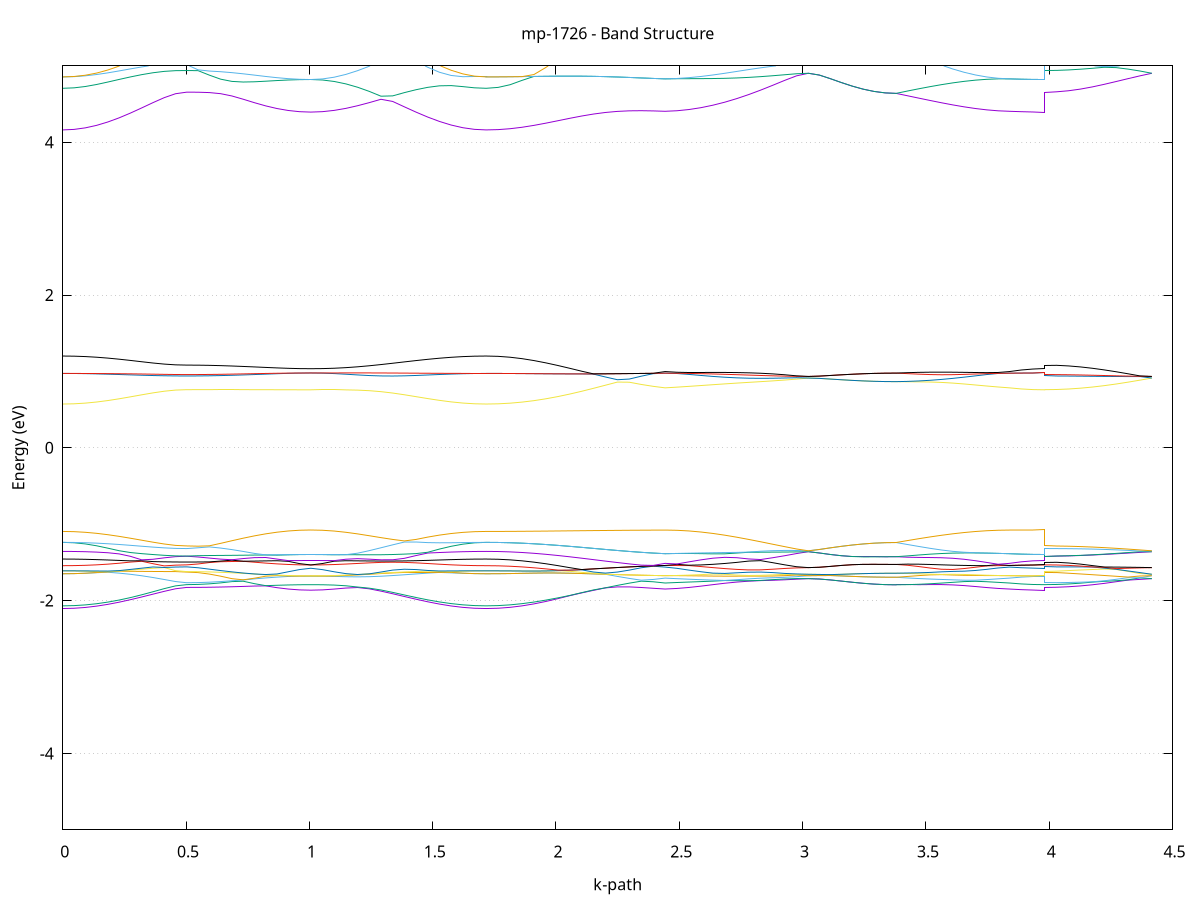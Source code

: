 set title 'mp-1726 - Band Structure'
set xlabel 'k-path'
set ylabel 'Energy (eV)'
set grid y
set yrange [-5:5]
set terminal png size 800,600
set output 'mp-1726_bands_gnuplot.png'
plot '-' using 1:2 with lines notitle, '-' using 1:2 with lines notitle, '-' using 1:2 with lines notitle, '-' using 1:2 with lines notitle, '-' using 1:2 with lines notitle, '-' using 1:2 with lines notitle, '-' using 1:2 with lines notitle, '-' using 1:2 with lines notitle, '-' using 1:2 with lines notitle, '-' using 1:2 with lines notitle, '-' using 1:2 with lines notitle, '-' using 1:2 with lines notitle, '-' using 1:2 with lines notitle, '-' using 1:2 with lines notitle, '-' using 1:2 with lines notitle, '-' using 1:2 with lines notitle, '-' using 1:2 with lines notitle, '-' using 1:2 with lines notitle, '-' using 1:2 with lines notitle, '-' using 1:2 with lines notitle, '-' using 1:2 with lines notitle, '-' using 1:2 with lines notitle, '-' using 1:2 with lines notitle, '-' using 1:2 with lines notitle, '-' using 1:2 with lines notitle, '-' using 1:2 with lines notitle, '-' using 1:2 with lines notitle, '-' using 1:2 with lines notitle, '-' using 1:2 with lines notitle, '-' using 1:2 with lines notitle, '-' using 1:2 with lines notitle, '-' using 1:2 with lines notitle, '-' using 1:2 with lines notitle, '-' using 1:2 with lines notitle, '-' using 1:2 with lines notitle, '-' using 1:2 with lines notitle, '-' using 1:2 with lines notitle, '-' using 1:2 with lines notitle, '-' using 1:2 with lines notitle, '-' using 1:2 with lines notitle, '-' using 1:2 with lines notitle, '-' using 1:2 with lines notitle, '-' using 1:2 with lines notitle, '-' using 1:2 with lines notitle, '-' using 1:2 with lines notitle, '-' using 1:2 with lines notitle, '-' using 1:2 with lines notitle, '-' using 1:2 with lines notitle, '-' using 1:2 with lines notitle, '-' using 1:2 with lines notitle, '-' using 1:2 with lines notitle, '-' using 1:2 with lines notitle, '-' using 1:2 with lines notitle, '-' using 1:2 with lines notitle, '-' using 1:2 with lines notitle, '-' using 1:2 with lines notitle, '-' using 1:2 with lines notitle, '-' using 1:2 with lines notitle, '-' using 1:2 with lines notitle, '-' using 1:2 with lines notitle, '-' using 1:2 with lines notitle, '-' using 1:2 with lines notitle, '-' using 1:2 with lines notitle, '-' using 1:2 with lines notitle, '-' using 1:2 with lines notitle, '-' using 1:2 with lines notitle, '-' using 1:2 with lines notitle, '-' using 1:2 with lines notitle, '-' using 1:2 with lines notitle, '-' using 1:2 with lines notitle, '-' using 1:2 with lines notitle, '-' using 1:2 with lines notitle, '-' using 1:2 with lines notitle, '-' using 1:2 with lines notitle, '-' using 1:2 with lines notitle, '-' using 1:2 with lines notitle, '-' using 1:2 with lines notitle, '-' using 1:2 with lines notitle, '-' using 1:2 with lines notitle, '-' using 1:2 with lines notitle, '-' using 1:2 with lines notitle, '-' using 1:2 with lines notitle, '-' using 1:2 with lines notitle, '-' using 1:2 with lines notitle, '-' using 1:2 with lines notitle, '-' using 1:2 with lines notitle, '-' using 1:2 with lines notitle, '-' using 1:2 with lines notitle, '-' using 1:2 with lines notitle, '-' using 1:2 with lines notitle, '-' using 1:2 with lines notitle, '-' using 1:2 with lines notitle, '-' using 1:2 with lines notitle, '-' using 1:2 with lines notitle, '-' using 1:2 with lines notitle, '-' using 1:2 with lines notitle, '-' using 1:2 with lines notitle, '-' using 1:2 with lines notitle, '-' using 1:2 with lines notitle, '-' using 1:2 with lines notitle, '-' using 1:2 with lines notitle, '-' using 1:2 with lines notitle, '-' using 1:2 with lines notitle, '-' using 1:2 with lines notitle, '-' using 1:2 with lines notitle, '-' using 1:2 with lines notitle, '-' using 1:2 with lines notitle, '-' using 1:2 with lines notitle, '-' using 1:2 with lines notitle, '-' using 1:2 with lines notitle, '-' using 1:2 with lines notitle, '-' using 1:2 with lines notitle, '-' using 1:2 with lines notitle, '-' using 1:2 with lines notitle, '-' using 1:2 with lines notitle, '-' using 1:2 with lines notitle, '-' using 1:2 with lines notitle, '-' using 1:2 with lines notitle, '-' using 1:2 with lines notitle, '-' using 1:2 with lines notitle, '-' using 1:2 with lines notitle, '-' using 1:2 with lines notitle, '-' using 1:2 with lines notitle, '-' using 1:2 with lines notitle, '-' using 1:2 with lines notitle, '-' using 1:2 with lines notitle, '-' using 1:2 with lines notitle, '-' using 1:2 with lines notitle
0.000000 -28.779189
0.045718 -28.779089
0.091435 -28.779089
0.137153 -28.779089
0.182870 -28.778989
0.228588 -28.778989
0.274305 -28.778889
0.320023 -28.778789
0.365740 -28.778789
0.411458 -28.778689
0.457176 -28.778689
0.502893 -28.778689
0.502893 -28.778689
0.548611 -28.778689
0.594328 -28.778689
0.640046 -28.778689
0.685763 -28.778589
0.731481 -28.778589
0.777198 -28.778589
0.822916 -28.778589
0.868634 -28.778589
0.914351 -28.778489
0.960069 -28.778489
1.005786 -28.778489
1.005786 -28.778489
1.053200 -28.778489
1.100613 -28.778489
1.148026 -28.778589
1.195439 -28.778589
1.242852 -28.778589
1.290266 -28.778689
1.337679 -28.778689
1.385092 -28.778789
1.432505 -28.778889
1.479918 -28.778889
1.527332 -28.778989
1.574745 -28.779089
1.622158 -28.779089
1.669571 -28.779089
1.716985 -28.779189
1.716985 -28.779189
1.765349 -28.778889
1.813714 -28.777889
1.862078 -28.776489
1.910443 -28.774389
1.958808 -28.771989
2.007172 -28.769089
2.055537 -28.765889
2.103901 -28.762489
2.152266 -28.758989
2.200631 -28.762189
2.248995 -28.765589
2.297360 -28.768689
2.345724 -28.771489
2.394089 -28.773989
2.442454 -28.775889
2.442454 -28.775889
2.490878 -28.774989
2.539302 -28.773989
2.587726 -28.772789
2.636150 -28.771589
2.684574 -28.770189
2.732998 -28.768689
2.781422 -28.767189
2.829847 -28.765589
2.878271 -28.763989
2.926695 -28.762289
2.975119 -28.760489
3.023543 -28.758789
3.023543 -28.758789
3.067993 -28.758789
3.112443 -28.758789
3.156893 -28.758789
3.201343 -28.758789
3.245792 -28.758789
3.290242 -28.758789
3.334692 -28.758789
3.379142 -28.758789
3.379142 -28.758789
3.425100 -28.760889
3.471058 -28.762889
3.517016 -28.764889
3.562974 -28.766889
3.608932 -28.768689
3.654890 -28.770489
3.700848 -28.772089
3.746806 -28.773489
3.792764 -28.774789
3.838722 -28.775889
3.838722 -28.775889
3.886451 -28.777389
3.934180 -28.778189
3.981909 -28.778489
3.981909 -28.778689
4.030168 -28.778389
4.078426 -28.777489
4.126685 -28.775989
4.174943 -28.774089
4.223202 -28.771589
4.271461 -28.768789
4.319719 -28.765589
4.367978 -28.762289
4.416237 -28.758789
e
0.000000 -28.738689
0.045718 -28.738689
0.091435 -28.738689
0.137153 -28.738689
0.182870 -28.738689
0.228588 -28.738689
0.274305 -28.738689
0.320023 -28.738689
0.365740 -28.738689
0.411458 -28.738689
0.457176 -28.738689
0.502893 -28.738689
0.502893 -28.738689
0.548611 -28.738689
0.594328 -28.738689
0.640046 -28.738689
0.685763 -28.738689
0.731481 -28.738689
0.777198 -28.738689
0.822916 -28.738789
0.868634 -28.738789
0.914351 -28.738789
0.960069 -28.738789
1.005786 -28.738789
1.005786 -28.738789
1.053200 -28.738789
1.100613 -28.738789
1.148026 -28.738789
1.195439 -28.738789
1.242852 -28.738689
1.290266 -28.738689
1.337679 -28.738689
1.385092 -28.738689
1.432505 -28.738689
1.479918 -28.738689
1.527332 -28.738689
1.574745 -28.738689
1.622158 -28.738689
1.669571 -28.738689
1.716985 -28.738689
1.716985 -28.738689
1.765349 -28.738989
1.813714 -28.739889
1.862078 -28.741389
1.910443 -28.743389
1.958808 -28.745889
2.007172 -28.748689
2.055537 -28.751889
2.103901 -28.755289
2.152266 -28.758789
2.200631 -28.755489
2.248995 -28.752089
2.297360 -28.748889
2.345724 -28.745989
2.394089 -28.743489
2.442454 -28.741489
2.442454 -28.741489
2.490878 -28.742389
2.539302 -28.743489
2.587726 -28.744689
2.636150 -28.745889
2.684574 -28.747289
2.732998 -28.748789
2.781422 -28.750289
2.829847 -28.751889
2.878271 -28.753589
2.926695 -28.755289
2.975119 -28.756989
3.023543 -28.758789
3.023543 -28.758789
3.067993 -28.758789
3.112443 -28.758789
3.156893 -28.758789
3.201343 -28.758789
3.245792 -28.758789
3.290242 -28.758789
3.334692 -28.758789
3.379142 -28.758789
3.379142 -28.758789
3.425100 -28.756689
3.471058 -28.754689
3.517016 -28.752689
3.562974 -28.750689
3.608932 -28.748789
3.654890 -28.747089
3.700848 -28.745389
3.746806 -28.743889
3.792764 -28.742589
3.838722 -28.741489
3.838722 -28.741489
3.886451 -28.739989
3.934180 -28.739089
3.981909 -28.738789
3.981909 -28.738689
4.030168 -28.738989
4.078426 -28.739889
4.126685 -28.741389
4.174943 -28.743389
4.223202 -28.745889
4.271461 -28.748789
4.319719 -28.751889
4.367978 -28.755289
4.416237 -28.758789
e
0.000000 -28.627089
0.045718 -28.627089
0.091435 -28.627089
0.137153 -28.627089
0.182870 -28.626989
0.228588 -28.626989
0.274305 -28.626989
0.320023 -28.626989
0.365740 -28.626889
0.411458 -28.626889
0.457176 -28.626889
0.502893 -28.626889
0.502893 -28.626889
0.548611 -28.626889
0.594328 -28.626889
0.640046 -28.626789
0.685763 -28.626789
0.731481 -28.626689
0.777198 -28.626689
0.822916 -28.626589
0.868634 -28.626489
0.914351 -28.626489
0.960069 -28.626489
1.005786 -28.626489
1.005786 -28.626489
1.053200 -28.626489
1.100613 -28.626489
1.148026 -28.626489
1.195439 -28.626589
1.242852 -28.626689
1.290266 -28.626689
1.337679 -28.626789
1.385092 -28.626889
1.432505 -28.626889
1.479918 -28.626989
1.527332 -28.626989
1.574745 -28.627089
1.622158 -28.627089
1.669571 -28.627089
1.716985 -28.627089
1.716985 -28.627089
1.765349 -28.626789
1.813714 -28.625889
1.862078 -28.624589
1.910443 -28.622689
1.958808 -28.620289
2.007172 -28.617589
2.055537 -28.614589
2.103901 -28.611389
2.152266 -28.608089
2.200631 -28.611189
2.248995 -28.614289
2.297360 -28.617289
2.345724 -28.619889
2.394089 -28.622189
2.442454 -28.623989
2.442454 -28.623989
2.490878 -28.623189
2.539302 -28.622189
2.587726 -28.621089
2.636150 -28.619989
2.684574 -28.618689
2.732998 -28.617389
2.781422 -28.615989
2.829847 -28.614489
2.878271 -28.612989
2.926695 -28.611389
2.975119 -28.609789
3.023543 -28.608089
3.023543 -28.608089
3.067993 -28.608089
3.112443 -28.608089
3.156893 -28.608089
3.201343 -28.608089
3.245792 -28.608089
3.290242 -28.608089
3.334692 -28.608089
3.379142 -28.608089
3.379142 -28.608089
3.425100 -28.609989
3.471058 -28.611989
3.517016 -28.613789
3.562974 -28.615589
3.608932 -28.617289
3.654890 -28.618889
3.700848 -28.620389
3.746806 -28.621789
3.792764 -28.622989
3.838722 -28.623989
3.838722 -28.623989
3.886451 -28.625389
3.934180 -28.626189
3.981909 -28.626489
3.981909 -28.626889
4.030168 -28.626589
4.078426 -28.625789
4.126685 -28.624389
4.174943 -28.622489
4.223202 -28.620189
4.271461 -28.617489
4.319719 -28.614589
4.367978 -28.611389
4.416237 -28.608089
e
0.000000 -28.589189
0.045718 -28.589189
0.091435 -28.589189
0.137153 -28.589189
0.182870 -28.589189
0.228588 -28.589189
0.274305 -28.589189
0.320023 -28.589189
0.365740 -28.589189
0.411458 -28.589189
0.457176 -28.589189
0.502893 -28.589189
0.502893 -28.589189
0.548611 -28.589189
0.594328 -28.589189
0.640046 -28.589189
0.685763 -28.589189
0.731481 -28.589189
0.777198 -28.589189
0.822916 -28.589189
0.868634 -28.589189
0.914351 -28.589189
0.960069 -28.589189
1.005786 -28.589189
1.005786 -28.589189
1.053200 -28.589189
1.100613 -28.589189
1.148026 -28.589189
1.195439 -28.589189
1.242852 -28.589189
1.290266 -28.589189
1.337679 -28.589189
1.385092 -28.589189
1.432505 -28.589189
1.479918 -28.589189
1.527332 -28.589189
1.574745 -28.589189
1.622158 -28.589189
1.669571 -28.589189
1.716985 -28.589189
1.716985 -28.589189
1.765349 -28.589489
1.813714 -28.590289
1.862078 -28.591689
1.910443 -28.593589
1.958808 -28.595889
2.007172 -28.598589
2.055537 -28.601589
2.103901 -28.604689
2.152266 -28.607989
2.200631 -28.604789
2.248995 -28.601589
2.297360 -28.598589
2.345724 -28.595889
2.394089 -28.593589
2.442454 -28.591689
2.442454 -28.591689
2.490878 -28.592589
2.539302 -28.593589
2.587726 -28.594689
2.636150 -28.595889
2.684574 -28.597289
2.732998 -28.598689
2.781422 -28.600089
2.829847 -28.601689
2.878271 -28.603189
2.926695 -28.604789
2.975119 -28.606489
3.023543 -28.608089
3.023543 -28.608089
3.067993 -28.608089
3.112443 -28.608089
3.156893 -28.608089
3.201343 -28.608089
3.245792 -28.608089
3.290242 -28.608089
3.334692 -28.608089
3.379142 -28.608089
3.379142 -28.608089
3.425100 -28.606089
3.471058 -28.604189
3.517016 -28.602289
3.562974 -28.600389
3.608932 -28.598689
3.654890 -28.596989
3.700848 -28.595389
3.746806 -28.593989
3.792764 -28.592789
3.838722 -28.591689
3.838722 -28.591689
3.886451 -28.590289
3.934180 -28.589389
3.981909 -28.589189
3.981909 -28.589189
4.030168 -28.589489
4.078426 -28.590389
4.126685 -28.591789
4.174943 -28.593689
4.223202 -28.595989
4.271461 -28.598689
4.319719 -28.601689
4.367978 -28.604889
4.416237 -28.608089
e
0.000000 -24.812189
0.045718 -24.812189
0.091435 -24.811989
0.137153 -24.811689
0.182870 -24.811189
0.228588 -24.810589
0.274305 -24.809789
0.320023 -24.808789
0.365740 -24.807489
0.411458 -24.806089
0.457176 -24.804489
0.502893 -24.802989
0.502893 -24.802989
0.548611 -24.802989
0.594328 -24.803189
0.640046 -24.803389
0.685763 -24.803589
0.731481 -24.803889
0.777198 -24.804889
0.822916 -24.806589
0.868634 -24.807789
0.914351 -24.808689
0.960069 -24.809189
1.005786 -24.809389
1.005786 -24.809389
1.053200 -24.809189
1.100613 -24.808589
1.148026 -24.807689
1.195439 -24.806589
1.242852 -24.807289
1.290266 -24.807889
1.337679 -24.808689
1.385092 -24.809389
1.432505 -24.810089
1.479918 -24.810789
1.527332 -24.811289
1.574745 -24.811689
1.622158 -24.811989
1.669571 -24.812189
1.716985 -24.812189
1.716985 -24.812189
1.765349 -24.812189
1.813714 -24.812089
1.862078 -24.811889
1.910443 -24.811789
1.958808 -24.811589
2.007172 -24.811389
2.055537 -24.811189
2.103901 -24.810889
2.152266 -24.810589
2.200631 -24.810389
2.248995 -24.810189
2.297360 -24.809989
2.345724 -24.809789
2.394089 -24.809689
2.442454 -24.809489
2.442454 -24.809489
2.490878 -24.809389
2.539302 -24.809089
2.587726 -24.808489
2.636150 -24.807789
2.684574 -24.806689
2.732998 -24.805589
2.781422 -24.804289
2.829847 -24.802789
2.878271 -24.801289
2.926695 -24.799689
2.975119 -24.798189
3.023543 -24.797489
3.023543 -24.797489
3.067993 -24.798289
3.112443 -24.799689
3.156893 -24.801089
3.201343 -24.802389
3.245792 -24.803389
3.290242 -24.804089
3.334692 -24.804589
3.379142 -24.804689
3.379142 -24.804689
3.425100 -24.805189
3.471058 -24.805889
3.517016 -24.806489
3.562974 -24.807189
3.608932 -24.807889
3.654890 -24.808489
3.700848 -24.808889
3.746806 -24.809289
3.792764 -24.809489
3.838722 -24.809489
3.838722 -24.809489
3.886451 -24.809389
3.934180 -24.809289
3.981909 -24.809389
3.981909 -24.802989
4.030168 -24.802889
4.078426 -24.802689
4.126685 -24.802189
4.174943 -24.801589
4.223202 -24.800889
4.271461 -24.800089
4.319719 -24.799189
4.367978 -24.798289
4.416237 -24.797489
e
0.000000 -24.791689
0.045718 -24.791689
0.091435 -24.791789
0.137153 -24.791789
0.182870 -24.791789
0.228588 -24.791889
0.274305 -24.792789
0.320023 -24.794689
0.365740 -24.796689
0.411458 -24.798689
0.457176 -24.800689
0.502893 -24.802289
0.502893 -24.802289
0.548611 -24.802289
0.594328 -24.802489
0.640046 -24.802789
0.685763 -24.803189
0.731481 -24.803589
0.777198 -24.804289
0.822916 -24.804589
0.868634 -24.804889
0.914351 -24.805189
0.960069 -24.805389
1.005786 -24.805489
1.005786 -24.805489
1.053200 -24.805489
1.100613 -24.805689
1.148026 -24.806089
1.195439 -24.806389
1.242852 -24.804989
1.290266 -24.803289
1.337679 -24.801489
1.385092 -24.799589
1.432505 -24.797789
1.479918 -24.796089
1.527332 -24.794589
1.574745 -24.793389
1.622158 -24.792389
1.669571 -24.791889
1.716985 -24.791689
1.716985 -24.791689
1.765349 -24.791889
1.813714 -24.792189
1.862078 -24.792589
1.910443 -24.793289
1.958808 -24.794189
2.007172 -24.795189
2.055537 -24.796389
2.103901 -24.797389
2.152266 -24.798589
2.200631 -24.799789
2.248995 -24.800889
2.297360 -24.802089
2.345724 -24.802989
2.394089 -24.803889
2.442454 -24.804589
2.442454 -24.804589
2.490878 -24.804189
2.539302 -24.803689
2.587726 -24.803189
2.636150 -24.802589
2.684574 -24.801889
2.732998 -24.801189
2.781422 -24.800489
2.829847 -24.799789
2.878271 -24.799189
2.926695 -24.798589
2.975119 -24.797989
3.023543 -24.797289
3.023543 -24.797289
3.067993 -24.798189
3.112443 -24.799689
3.156893 -24.801089
3.201343 -24.802289
3.245792 -24.803289
3.290242 -24.804089
3.334692 -24.804489
3.379142 -24.804689
3.379142 -24.804689
3.425100 -24.804289
3.471058 -24.803889
3.517016 -24.803589
3.562974 -24.803489
3.608932 -24.803389
3.654890 -24.803489
3.700848 -24.803589
3.746806 -24.803889
3.792764 -24.804189
3.838722 -24.804589
3.838722 -24.804589
3.886451 -24.805089
3.934180 -24.805389
3.981909 -24.805489
3.981909 -24.802289
4.030168 -24.802189
4.078426 -24.801889
4.126685 -24.801389
4.174943 -24.800689
4.223202 -24.799789
4.271461 -24.798789
4.319719 -24.797689
4.367978 -24.796589
4.416237 -24.797289
e
0.000000 -24.791489
0.045718 -24.791489
0.091435 -24.791289
0.137153 -24.790889
0.182870 -24.790489
0.228588 -24.791089
0.274305 -24.791989
0.320023 -24.791989
0.365740 -24.792089
0.411458 -24.792089
0.457176 -24.792089
0.502893 -24.792089
0.502893 -24.792089
0.548611 -24.793589
0.594328 -24.796089
0.640046 -24.798589
0.685763 -24.800989
0.731481 -24.803089
0.777198 -24.804089
0.822916 -24.804589
0.868634 -24.804889
0.914351 -24.805089
0.960069 -24.805289
1.005786 -24.805289
1.005786 -24.805289
1.053200 -24.805189
1.100613 -24.804589
1.148026 -24.803589
1.195439 -24.802289
1.242852 -24.800589
1.290266 -24.798789
1.337679 -24.796889
1.385092 -24.794989
1.432505 -24.793089
1.479918 -24.791389
1.527332 -24.789789
1.574745 -24.789289
1.622158 -24.790589
1.669571 -24.791389
1.716985 -24.791489
1.716985 -24.791489
1.765349 -24.791589
1.813714 -24.791989
1.862078 -24.792389
1.910443 -24.793089
1.958808 -24.793989
2.007172 -24.794989
2.055537 -24.796089
2.103901 -24.797189
2.152266 -24.798389
2.200631 -24.799589
2.248995 -24.800689
2.297360 -24.801889
2.345724 -24.802789
2.394089 -24.803689
2.442454 -24.804289
2.442454 -24.804289
2.490878 -24.803989
2.539302 -24.803489
2.587726 -24.802789
2.636150 -24.802089
2.684574 -24.801189
2.732998 -24.800289
2.781422 -24.799289
2.829847 -24.798389
2.878271 -24.797389
2.926695 -24.796589
2.975119 -24.795789
3.023543 -24.795289
3.023543 -24.795289
3.067993 -24.794389
3.112443 -24.792989
3.156893 -24.791589
3.201343 -24.790389
3.245792 -24.789289
3.290242 -24.788589
3.334692 -24.788089
3.379142 -24.787889
3.379142 -24.787889
3.425100 -24.790389
3.471058 -24.792789
3.517016 -24.794989
3.562974 -24.797089
3.608932 -24.798989
3.654890 -24.800689
3.700848 -24.801989
3.746806 -24.803189
3.792764 -24.803889
3.838722 -24.804289
3.838722 -24.804289
3.886451 -24.804789
3.934180 -24.805189
3.981909 -24.805289
3.981909 -24.792089
4.030168 -24.792189
4.078426 -24.792489
4.126685 -24.792789
4.174943 -24.793389
4.223202 -24.793989
4.271461 -24.794689
4.319719 -24.795589
4.367978 -24.796589
4.416237 -24.795289
e
0.000000 -24.786589
0.045718 -24.786789
0.091435 -24.787389
0.137153 -24.788289
0.182870 -24.789489
0.228588 -24.790089
0.274305 -24.789589
0.320023 -24.789189
0.365740 -24.788789
0.411458 -24.788489
0.457176 -24.788289
0.502893 -24.788289
0.502893 -24.788289
0.548611 -24.786689
0.594328 -24.784089
0.640046 -24.781389
0.685763 -24.778789
0.731481 -24.776389
0.777198 -24.774189
0.822916 -24.772289
0.868634 -24.770789
0.914351 -24.769789
0.960069 -24.769089
1.005786 -24.768789
1.005786 -24.768789
1.053200 -24.769089
1.100613 -24.769789
1.148026 -24.770989
1.195439 -24.772489
1.242852 -24.774389
1.290266 -24.776489
1.337679 -24.778789
1.385092 -24.781189
1.432505 -24.783489
1.479918 -24.785689
1.527332 -24.787589
1.574745 -24.788489
1.622158 -24.787389
1.669571 -24.786789
1.716985 -24.786589
1.716985 -24.786589
1.765349 -24.786489
1.813714 -24.786089
1.862078 -24.785389
1.910443 -24.784489
1.958808 -24.783389
2.007172 -24.782189
2.055537 -24.780789
2.103901 -24.779289
2.152266 -24.777689
2.200631 -24.776189
2.248995 -24.774689
2.297360 -24.773289
2.345724 -24.771989
2.394089 -24.770889
2.442454 -24.769989
2.442454 -24.769989
2.490878 -24.770489
2.539302 -24.771589
2.587726 -24.772989
2.636150 -24.774889
2.684574 -24.776989
2.732998 -24.779389
2.781422 -24.781989
2.829847 -24.784789
2.878271 -24.787589
2.926695 -24.790489
2.975119 -24.793289
3.023543 -24.795089
3.023543 -24.795089
3.067993 -24.794289
3.112443 -24.792889
3.156893 -24.791589
3.201343 -24.790289
3.245792 -24.789289
3.290242 -24.788489
3.334692 -24.788089
3.379142 -24.787889
3.379142 -24.787889
3.425100 -24.785389
3.471058 -24.782989
3.517016 -24.780689
3.562974 -24.778489
3.608932 -24.776389
3.654890 -24.774489
3.700848 -24.772889
3.746806 -24.771589
3.792764 -24.770589
3.838722 -24.769989
3.838722 -24.769989
3.886451 -24.769289
3.934180 -24.768989
3.981909 -24.768789
3.981909 -24.788289
4.030168 -24.788389
4.078426 -24.788789
4.126685 -24.789189
4.174943 -24.789889
4.223202 -24.790689
4.271461 -24.791689
4.319719 -24.792789
4.367978 -24.793889
4.416237 -24.795089
e
0.000000 -18.936389
0.045718 -18.935989
0.091435 -18.934789
0.137153 -18.932689
0.182870 -18.929689
0.228588 -18.926089
0.274305 -18.921789
0.320023 -18.916989
0.365740 -18.911789
0.411458 -18.906589
0.457176 -18.902189
0.502893 -18.900289
0.502893 -18.900289
0.548611 -18.903289
0.594328 -18.908989
0.640046 -18.915189
0.685763 -18.920989
0.731481 -18.926289
0.777198 -18.930789
0.822916 -18.934589
0.868634 -18.937489
0.914351 -18.939589
0.960069 -18.940789
1.005786 -18.941189
1.005786 -18.941189
1.053200 -18.940789
1.100613 -18.939489
1.148026 -18.937289
1.195439 -18.934389
1.242852 -18.930889
1.290266 -18.926989
1.337679 -18.922789
1.385092 -18.918589
1.432505 -18.920389
1.479918 -18.925089
1.527332 -18.929089
1.574745 -18.932289
1.622158 -18.934589
1.669571 -18.935989
1.716985 -18.936389
1.716985 -18.936389
1.765349 -18.936489
1.813714 -18.936589
1.862078 -18.936689
1.910443 -18.936789
1.958808 -18.937089
2.007172 -18.937489
2.055537 -18.937889
2.103901 -18.938289
2.152266 -18.938689
2.200631 -18.939189
2.248995 -18.939489
2.297360 -18.939889
2.345724 -18.940189
2.394089 -18.940489
2.442454 -18.940889
2.442454 -18.940889
2.490878 -18.940389
2.539302 -18.939089
2.587726 -18.937089
2.636150 -18.934289
2.684574 -18.930789
2.732998 -18.926489
2.781422 -18.921289
2.829847 -18.915489
2.878271 -18.909089
2.926695 -18.902089
2.975119 -18.894889
3.023543 -18.888789
3.023543 -18.888789
3.067993 -18.892989
3.112443 -18.898189
3.156893 -18.903089
3.201343 -18.907389
3.245792 -18.910889
3.290242 -18.913589
3.334692 -18.915189
3.379142 -18.915689
3.379142 -18.915689
3.425100 -18.919689
3.471058 -18.923589
3.517016 -18.927189
3.562974 -18.930489
3.608932 -18.933489
3.654890 -18.935989
3.700848 -18.937989
3.746806 -18.939389
3.792764 -18.940389
3.838722 -18.940889
3.838722 -18.940889
3.886451 -18.941089
3.934180 -18.941189
3.981909 -18.941189
3.981909 -18.900289
4.030168 -18.900089
4.078426 -18.899389
4.126685 -18.898289
4.174943 -18.896889
4.223202 -18.895089
4.271461 -18.892989
4.319719 -18.890689
4.367978 -18.888789
4.416237 -18.888789
e
0.000000 -18.900089
0.045718 -18.899889
0.091435 -18.899089
0.137153 -18.897989
0.182870 -18.896489
0.228588 -18.894889
0.274305 -18.893389
0.320023 -18.891889
0.365740 -18.890689
0.411458 -18.889889
0.457176 -18.889689
0.502893 -18.889789
0.502893 -18.889789
0.548611 -18.889789
0.594328 -18.889489
0.640046 -18.889089
0.685763 -18.888489
0.731481 -18.887789
0.777198 -18.887089
0.822916 -18.886489
0.868634 -18.885889
0.914351 -18.885389
0.960069 -18.885089
1.005786 -18.885189
1.005786 -18.885189
1.053200 -18.885789
1.100613 -18.887589
1.148026 -18.890589
1.195439 -18.894489
1.242852 -18.899089
1.290266 -18.904289
1.337679 -18.909789
1.385092 -18.915189
1.432505 -18.914289
1.479918 -18.910389
1.527332 -18.906889
1.574745 -18.903989
1.622158 -18.901789
1.669571 -18.900489
1.716985 -18.900089
1.716985 -18.900089
1.765349 -18.899989
1.813714 -18.899689
1.862078 -18.899089
1.910443 -18.898289
1.958808 -18.897389
2.007172 -18.896389
2.055537 -18.895189
2.103901 -18.893989
2.152266 -18.892589
2.200631 -18.891289
2.248995 -18.889989
2.297360 -18.888889
2.345724 -18.887889
2.394089 -18.886989
2.442454 -18.886189
2.442454 -18.886189
2.490878 -18.886589
2.539302 -18.887089
2.587726 -18.887689
2.636150 -18.888289
2.684574 -18.888789
2.732998 -18.889189
2.781422 -18.889389
2.829847 -18.889389
2.878271 -18.889289
2.926695 -18.889089
2.975119 -18.888889
3.023543 -18.888589
3.023543 -18.888589
3.067993 -18.892889
3.112443 -18.898189
3.156893 -18.903089
3.201343 -18.907389
3.245792 -18.910889
3.290242 -18.913489
3.334692 -18.915189
3.379142 -18.915689
3.379142 -18.915689
3.425100 -18.911589
3.471058 -18.907489
3.517016 -18.903589
3.562974 -18.899789
3.608932 -18.896289
3.654890 -18.893089
3.700848 -18.890389
3.746806 -18.888389
3.792764 -18.886889
3.838722 -18.886189
3.838722 -18.886189
3.886451 -18.885589
3.934180 -18.885289
3.981909 -18.885189
3.981909 -18.889789
4.030168 -18.889889
4.078426 -18.889889
4.126685 -18.889689
4.174943 -18.889589
4.223202 -18.889389
4.271461 -18.889189
4.319719 -18.888989
4.367978 -18.888589
4.416237 -18.888589
e
0.000000 -18.899989
0.045718 -18.899689
0.091435 -18.898989
0.137153 -18.897889
0.182870 -18.896389
0.228588 -18.894789
0.274305 -18.893089
0.320023 -18.891289
0.365740 -18.889789
0.411458 -18.888589
0.457176 -18.887889
0.502893 -18.887689
0.502893 -18.887689
0.548611 -18.885889
0.594328 -18.883889
0.640046 -18.882989
0.685763 -18.882889
0.731481 -18.883189
0.777198 -18.883589
0.822916 -18.884089
0.868634 -18.884589
0.914351 -18.884889
0.960069 -18.885089
1.005786 -18.884989
1.005786 -18.884989
1.053200 -18.884489
1.100613 -18.882689
1.148026 -18.879889
1.195439 -18.875989
1.242852 -18.871289
1.290266 -18.865989
1.337679 -18.860289
1.385092 -18.862489
1.432505 -18.870689
1.479918 -18.878489
1.527332 -18.885589
1.574745 -18.891589
1.622158 -18.896189
1.669571 -18.899089
1.716985 -18.899989
1.716985 -18.899989
1.765349 -18.899889
1.813714 -18.899489
1.862078 -18.898889
1.910443 -18.898189
1.958808 -18.897189
2.007172 -18.896189
2.055537 -18.895089
2.103901 -18.893789
2.152266 -18.892489
2.200631 -18.891089
2.248995 -18.889889
2.297360 -18.888689
2.345724 -18.887689
2.394089 -18.886789
2.442454 -18.885989
2.442454 -18.885989
2.490878 -18.886289
2.539302 -18.886389
2.587726 -18.886489
2.636150 -18.886489
2.684574 -18.886289
2.732998 -18.886089
2.781422 -18.885789
2.829847 -18.885589
2.878271 -18.885389
2.926695 -18.885389
2.975119 -18.885489
3.023543 -18.885789
3.023543 -18.885789
3.067993 -18.881489
3.112443 -18.876189
3.156893 -18.871289
3.201343 -18.866989
3.245792 -18.863389
3.290242 -18.860789
3.334692 -18.859189
3.379142 -18.858589
3.379142 -18.858589
3.425100 -18.863689
3.471058 -18.868489
3.517016 -18.872889
3.562974 -18.876689
3.608932 -18.879889
3.654890 -18.882389
3.700848 -18.884289
3.746806 -18.885589
3.792764 -18.886089
3.838722 -18.885989
3.838722 -18.885989
3.886451 -18.885489
3.934180 -18.885089
3.981909 -18.884989
3.981909 -18.887689
4.030168 -18.887689
4.078426 -18.887689
4.126685 -18.887789
4.174943 -18.887889
4.223202 -18.887989
4.271461 -18.888189
4.319719 -18.888289
4.367978 -18.888189
4.416237 -18.885789
e
0.000000 -18.829889
0.045718 -18.830489
0.091435 -18.832189
0.137153 -18.834789
0.182870 -18.838489
0.228588 -18.843089
0.274305 -18.848289
0.320023 -18.853989
0.365740 -18.859789
0.411458 -18.865189
0.457176 -18.869389
0.502893 -18.871089
0.502893 -18.871089
0.548611 -18.869589
0.594328 -18.865189
0.640046 -18.858689
0.685763 -18.851389
0.731481 -18.844189
0.777198 -18.837489
0.822916 -18.831589
0.868634 -18.826689
0.914351 -18.822889
0.960069 -18.820689
1.005786 -18.819989
1.005786 -18.819989
1.053200 -18.820789
1.100613 -18.823189
1.148026 -18.827189
1.195439 -18.832389
1.242852 -18.838789
1.290266 -18.846189
1.337679 -18.854189
1.385092 -18.854589
1.432505 -18.848989
1.479918 -18.843689
1.527332 -18.838989
1.574745 -18.835189
1.622158 -18.832289
1.669571 -18.830589
1.716985 -18.829889
1.716985 -18.829889
1.765349 -18.829789
1.813714 -18.829589
1.862078 -18.829189
1.910443 -18.828689
1.958808 -18.828189
2.007172 -18.827489
2.055537 -18.826789
2.103901 -18.825789
2.152266 -18.824889
2.200631 -18.823989
2.248995 -18.823089
2.297360 -18.822389
2.345724 -18.821589
2.394089 -18.821089
2.442454 -18.820589
2.442454 -18.820589
2.490878 -18.821389
2.539302 -18.823589
2.587726 -18.826889
2.636150 -18.831289
2.684574 -18.836589
2.732998 -18.842789
2.781422 -18.849489
2.829847 -18.856689
2.878271 -18.864189
2.926695 -18.871889
2.975119 -18.879489
3.023543 -18.885589
3.023543 -18.885589
3.067993 -18.881389
3.112443 -18.876189
3.156893 -18.871289
3.201343 -18.866989
3.245792 -18.863389
3.290242 -18.860789
3.334692 -18.859189
3.379142 -18.858589
3.379142 -18.858589
3.425100 -18.853289
3.471058 -18.847889
3.517016 -18.842589
3.562974 -18.837589
3.608932 -18.832989
3.654890 -18.828889
3.700848 -18.825489
3.746806 -18.822989
3.792764 -18.821289
3.838722 -18.820589
3.838722 -18.820589
3.886451 -18.820189
3.934180 -18.819989
3.981909 -18.819989
3.981909 -18.871089
4.030168 -18.871389
4.078426 -18.872089
4.126685 -18.873089
4.174943 -18.874589
4.223202 -18.876289
4.271461 -18.878389
4.319719 -18.880689
4.367978 -18.883189
4.416237 -18.885589
e
0.000000 -13.283289
0.045718 -13.282089
0.091435 -13.278389
0.137153 -13.272389
0.182870 -13.264189
0.228588 -13.254489
0.274305 -13.243589
0.320023 -13.232389
0.365740 -13.221789
0.411458 -13.212789
0.457176 -13.206789
0.502893 -13.204689
0.502893 -13.204689
0.548611 -13.206189
0.594328 -13.209989
0.640046 -13.215289
0.685763 -13.221189
0.731481 -13.227089
0.777198 -13.232689
0.822916 -13.237689
0.868634 -13.241789
0.914351 -13.244889
0.960069 -13.246689
1.005786 -13.247389
1.005786 -13.247389
1.053200 -13.246689
1.100613 -13.244689
1.148026 -13.241689
1.195439 -13.237889
1.242852 -13.234289
1.290266 -13.231989
1.337679 -13.232689
1.385092 -13.237289
1.432505 -13.244989
1.479918 -13.254189
1.527332 -13.263489
1.574745 -13.271689
1.622158 -13.278089
1.669571 -13.281989
1.716985 -13.283289
1.716985 -13.283289
1.765349 -13.281489
1.813714 -13.275789
1.862078 -13.266489
1.910443 -13.253989
1.958808 -13.238689
2.007172 -13.221289
2.055537 -13.202289
2.103901 -13.182189
2.152266 -13.161889
2.200631 -13.142089
2.248995 -13.134189
2.297360 -13.162189
2.345724 -13.186989
2.394089 -13.208189
2.442454 -13.225189
2.442454 -13.225189
2.490878 -13.216789
2.539302 -13.206789
2.587726 -13.195589
2.636150 -13.183889
2.684574 -13.172389
2.732998 -13.161889
2.781422 -13.153289
2.829847 -13.146889
2.878271 -13.142089
2.926695 -13.137989
2.975119 -13.133789
3.023543 -13.129189
3.023543 -13.129189
3.067993 -13.129489
3.112443 -13.130189
3.156893 -13.131389
3.201343 -13.132689
3.245792 -13.133989
3.290242 -13.135089
3.334692 -13.135689
3.379142 -13.135989
3.379142 -13.135989
3.425100 -13.138689
3.471058 -13.141289
3.517016 -13.145189
3.562974 -13.152189
3.608932 -13.163089
3.654890 -13.176289
3.700848 -13.190089
3.746806 -13.203289
3.792764 -13.215189
3.838722 -13.225189
3.838722 -13.225189
3.886451 -13.237389
3.934180 -13.244889
3.981909 -13.247389
3.981909 -13.204689
4.030168 -13.203289
4.078426 -13.199189
4.126685 -13.192389
4.174943 -13.183589
4.223202 -13.173189
4.271461 -13.161889
4.319719 -13.150389
4.367978 -13.139289
4.416237 -13.129189
e
0.000000 -13.104489
0.045718 -13.105589
0.091435 -13.108689
0.137153 -13.113389
0.182870 -13.119489
0.228588 -13.126389
0.274305 -13.133589
0.320023 -13.140289
0.365740 -13.146189
0.411458 -13.150689
0.457176 -13.153489
0.502893 -13.154489
0.502893 -13.154489
0.548611 -13.153089
0.594328 -13.149189
0.640046 -13.143989
0.685763 -13.137989
0.731481 -13.131689
0.777198 -13.125489
0.822916 -13.119889
0.868634 -13.114889
0.914351 -13.110989
0.960069 -13.108489
1.005786 -13.107589
1.005786 -13.107589
1.053200 -13.109089
1.100613 -13.113189
1.148026 -13.119689
1.195439 -13.127689
1.242852 -13.135989
1.290266 -13.142889
1.337679 -13.146589
1.385092 -13.145689
1.432505 -13.140689
1.479918 -13.133089
1.527332 -13.124689
1.574745 -13.116789
1.622158 -13.110189
1.669571 -13.105989
1.716985 -13.104489
1.716985 -13.104489
1.765349 -13.104489
1.813714 -13.104589
1.862078 -13.104489
1.910443 -13.104489
1.958808 -13.104589
2.007172 -13.104789
2.055537 -13.104989
2.103901 -13.105189
2.152266 -13.105389
2.200631 -13.105689
2.248995 -13.123189
2.297360 -13.106389
2.345724 -13.106689
2.394089 -13.107089
2.442454 -13.107289
2.442454 -13.107289
2.490878 -13.107689
2.539302 -13.108989
2.587726 -13.110589
2.636150 -13.112089
2.684574 -13.112889
2.732998 -13.112689
2.781422 -13.113389
2.829847 -13.117089
2.878271 -13.119989
2.926695 -13.122489
2.975119 -13.125289
3.023543 -13.129189
3.023543 -13.129189
3.067993 -13.129389
3.112443 -13.130189
3.156893 -13.131389
3.201343 -13.132689
3.245792 -13.133989
3.290242 -13.135089
3.334692 -13.135689
3.379142 -13.135989
3.379142 -13.135989
3.425100 -13.132289
3.471058 -13.127589
3.517016 -13.121589
3.562974 -13.114589
3.608932 -13.113789
3.654890 -13.113089
3.700848 -13.111289
3.746806 -13.109289
3.792764 -13.107789
3.838722 -13.107289
3.838722 -13.107289
3.886451 -13.107489
3.934180 -13.107589
3.981909 -13.107589
3.981909 -13.154489
4.030168 -13.153389
4.078426 -13.150089
4.126685 -13.144789
4.174943 -13.137589
4.223202 -13.128989
4.271461 -13.119289
4.319719 -13.113089
4.367978 -13.120389
4.416237 -13.129189
e
0.000000 -13.104489
0.045718 -13.104589
0.091435 -13.104789
0.137153 -13.105089
0.182870 -13.105289
0.228588 -13.105489
0.274305 -13.105389
0.320023 -13.104789
0.365740 -13.103289
0.411458 -13.100789
0.457176 -13.097889
0.502893 -13.096489
0.502893 -13.096489
0.548611 -13.095589
0.594328 -13.092889
0.640046 -13.088689
0.685763 -13.083289
0.731481 -13.077389
0.777198 -13.076389
0.822916 -13.086489
0.868634 -13.095289
0.914351 -13.101989
0.960069 -13.106189
1.005786 -13.107589
1.005786 -13.107589
1.053200 -13.105589
1.100613 -13.099489
1.148026 -13.089589
1.195439 -13.077789
1.242852 -13.074689
1.290266 -13.078989
1.337679 -13.084089
1.385092 -13.088989
1.432505 -13.093289
1.479918 -13.096889
1.527332 -13.099689
1.574745 -13.101889
1.622158 -13.103389
1.669571 -13.104289
1.716985 -13.104489
1.716985 -13.104489
1.765349 -13.104489
1.813714 -13.104589
1.862078 -13.104489
1.910443 -13.104489
1.958808 -13.104589
2.007172 -13.104789
2.055537 -13.104989
2.103901 -13.105189
2.152266 -13.105389
2.200631 -13.105689
2.248995 -13.106089
2.297360 -13.106389
2.345724 -13.106689
2.394089 -13.107089
2.442454 -13.107289
2.442454 -13.107289
2.490878 -13.106089
2.539302 -13.102989
2.587726 -13.098389
2.636150 -13.093789
2.684574 -13.100989
2.732998 -13.107189
2.781422 -13.109789
2.829847 -13.106489
2.878271 -13.101789
2.926695 -13.096889
2.975119 -13.092189
3.023543 -13.087189
3.023543 -13.087189
3.067993 -13.087089
3.112443 -13.086589
3.156893 -13.085989
3.201343 -13.085289
3.245792 -13.084589
3.290242 -13.084089
3.334692 -13.083689
3.379142 -13.083589
3.379142 -13.083589
3.425100 -13.090089
3.471058 -13.098289
3.517016 -13.106289
3.562974 -13.111889
3.608932 -13.106689
3.654890 -13.098289
3.700848 -13.098689
3.746806 -13.103089
3.792764 -13.106089
3.838722 -13.107289
3.838722 -13.107289
3.886451 -13.107489
3.934180 -13.107589
3.981909 -13.107589
3.981909 -13.096489
4.030168 -13.096789
4.078426 -13.097389
4.126685 -13.098489
4.174943 -13.100389
4.223202 -13.103289
4.271461 -13.107389
4.319719 -13.108789
4.367978 -13.097989
4.416237 -13.087189
e
0.000000 -12.878289
0.045718 -12.881189
0.091435 -12.889489
0.137153 -12.902389
0.182870 -12.919089
0.228588 -12.938289
0.274305 -12.958689
0.320023 -12.979289
0.365740 -12.998789
0.411458 -13.015689
0.457176 -13.027789
0.502893 -13.032489
0.502893 -13.032489
0.548611 -13.034089
0.594328 -13.038689
0.640046 -13.045989
0.685763 -13.055289
0.731481 -13.065689
0.777198 -13.071289
0.822916 -13.065689
0.868634 -13.060889
0.914351 -13.057389
0.960069 -13.055189
1.005786 -13.054389
1.005786 -13.054389
1.053200 -13.055189
1.100613 -13.057489
1.148026 -13.060789
1.195439 -13.063389
1.242852 -13.054489
1.290266 -13.035689
1.337679 -13.013989
1.385092 -12.990689
1.432505 -12.966989
1.479918 -12.943989
1.527332 -12.922689
1.574745 -12.904389
1.622158 -12.890389
1.669571 -12.881489
1.716985 -12.878289
1.716985 -12.878289
1.765349 -12.881489
1.813714 -12.890789
1.862078 -12.905889
1.910443 -12.926089
1.958808 -12.950589
2.007172 -12.978589
2.055537 -13.008889
2.103901 -13.040589
2.152266 -13.072589
2.200631 -13.104189
2.248995 -13.106089
2.297360 -13.105989
2.345724 -13.090689
2.394089 -13.077789
2.442454 -13.067589
2.442454 -13.067589
2.490878 -13.072789
2.539302 -13.079189
2.587726 -13.086389
2.636150 -13.093089
2.684574 -13.087589
2.732998 -13.082689
2.781422 -13.078989
2.829847 -13.076889
2.878271 -13.076889
2.926695 -13.078689
2.975119 -13.082289
3.023543 -13.087189
3.023543 -13.087189
3.067993 -13.087089
3.112443 -13.086589
3.156893 -13.085989
3.201343 -13.085289
3.245792 -13.084589
3.290242 -13.084089
3.334692 -13.083689
3.379142 -13.083489
3.379142 -13.083489
3.425100 -13.079489
3.471058 -13.078289
3.517016 -13.079589
3.562974 -13.083089
3.608932 -13.087789
3.654890 -13.093089
3.700848 -13.089289
3.746806 -13.081089
3.792764 -13.073689
3.838722 -13.067589
3.838722 -13.067589
3.886451 -13.060289
3.934180 -13.055989
3.981909 -13.054389
3.981909 -13.032489
4.030168 -13.033189
4.078426 -13.035389
4.126685 -13.039089
4.174943 -13.044089
4.223202 -13.050589
4.271461 -13.058189
4.319719 -13.067089
4.367978 -13.076789
4.416237 -13.087189
e
0.000000 -12.340789
0.045718 -12.341389
0.091435 -12.342989
0.137153 -12.345289
0.182870 -12.347789
0.228588 -12.350289
0.274305 -12.352489
0.320023 -12.354389
0.365740 -12.355889
0.411458 -12.356989
0.457176 -12.357589
0.502893 -12.357789
0.502893 -12.357789
0.548611 -12.361589
0.594328 -12.371789
0.640046 -12.386189
0.685763 -12.402589
0.731481 -12.419089
0.777198 -12.434489
0.822916 -12.447889
0.868634 -12.458689
0.914351 -12.466489
0.960069 -12.471289
1.005786 -12.472789
1.005786 -12.472789
1.053200 -12.471189
1.100613 -12.466089
1.148026 -12.457989
1.195439 -12.447189
1.242852 -12.434189
1.290266 -12.419689
1.337679 -12.404589
1.385092 -12.389489
1.432505 -12.375689
1.479918 -12.363689
1.527332 -12.354389
1.574745 -12.347789
1.622158 -12.343589
1.669571 -12.341489
1.716985 -12.340789
1.716985 -12.340789
1.765349 -12.338089
1.813714 -12.330189
1.862078 -12.319189
1.910443 -12.322089
1.958808 -12.324789
2.007172 -12.326989
2.055537 -12.328389
2.103901 -12.328789
2.152266 -12.328289
2.200631 -12.326889
2.248995 -12.340589
2.297360 -12.372589
2.345724 -12.401489
2.394089 -12.426389
2.442454 -12.446489
2.442454 -12.446489
2.490878 -12.435989
2.539302 -12.422289
2.587726 -12.406089
2.636150 -12.388089
2.684574 -12.368989
2.732998 -12.349889
2.781422 -12.332289
2.829847 -12.322289
2.878271 -12.320489
2.926695 -12.320589
2.975119 -12.320489
3.023543 -12.320189
3.023543 -12.320189
3.067993 -12.320389
3.112443 -12.320889
3.156893 -12.321489
3.201343 -12.322189
3.245792 -12.322789
3.290242 -12.323189
3.334692 -12.323489
3.379142 -12.323589
3.379142 -12.323589
3.425100 -12.324289
3.471058 -12.324589
3.517016 -12.324289
3.562974 -12.339889
3.608932 -12.360789
3.654890 -12.381389
3.700848 -12.401089
3.746806 -12.418889
3.792764 -12.434189
3.838722 -12.446489
3.838722 -12.446489
3.886451 -12.460989
3.934180 -12.469889
3.981909 -12.472789
3.981909 -12.357789
4.030168 -12.355989
4.078426 -12.350689
4.126685 -12.341989
4.174943 -12.330289
4.223202 -12.315889
4.271461 -12.316189
4.319719 -12.318789
4.367978 -12.320189
4.416237 -12.320189
e
0.000000 -12.313889
0.045718 -12.313589
0.091435 -12.312789
0.137153 -12.311489
0.182870 -12.309689
0.228588 -12.307689
0.274305 -12.305589
0.320023 -12.303489
0.365740 -12.301589
0.411458 -12.300189
0.457176 -12.299189
0.502893 -12.298889
0.502893 -12.298889
0.548611 -12.298989
0.594328 -12.299389
0.640046 -12.299889
0.685763 -12.300589
0.731481 -12.301289
0.777198 -12.302089
0.822916 -12.302789
0.868634 -12.303389
0.914351 -12.303789
0.960069 -12.304089
1.005786 -12.304189
1.005786 -12.304189
1.053200 -12.304289
1.100613 -12.304589
1.148026 -12.305089
1.195439 -12.305689
1.242852 -12.306489
1.290266 -12.307489
1.337679 -12.308389
1.385092 -12.309489
1.432505 -12.310489
1.479918 -12.311389
1.527332 -12.312289
1.574745 -12.312989
1.622158 -12.313489
1.669571 -12.313789
1.716985 -12.313889
1.716985 -12.313889
1.765349 -12.314589
1.813714 -12.316489
1.862078 -12.319189
1.910443 -12.322089
1.958808 -12.324789
2.007172 -12.326989
2.055537 -12.328389
2.103901 -12.328789
2.152266 -12.328289
2.200631 -12.326889
2.248995 -12.324489
2.297360 -12.321489
2.345724 -12.317889
2.394089 -12.314089
2.442454 -12.310389
2.442454 -12.310389
2.490878 -12.312089
2.539302 -12.313689
2.587726 -12.315089
2.636150 -12.316489
2.684574 -12.317689
2.732998 -12.318689
2.781422 -12.319489
2.829847 -12.320089
2.878271 -12.320389
2.926695 -12.319989
2.975119 -12.319989
3.023543 -12.320189
3.023543 -12.320189
3.067993 -12.320389
3.112443 -12.320889
3.156893 -12.321489
3.201343 -12.322189
3.245792 -12.322789
3.290242 -12.323189
3.334692 -12.323489
3.379142 -12.323589
3.379142 -12.323589
3.425100 -12.322689
3.471058 -12.321889
3.517016 -12.323289
3.562974 -12.323289
3.608932 -12.321789
3.654890 -12.319689
3.700848 -12.317489
3.746806 -12.314989
3.792764 -12.312589
3.838722 -12.310389
3.838722 -12.310389
3.886451 -12.307189
3.934180 -12.304989
3.981909 -12.304189
3.981909 -12.298889
4.030168 -12.299489
4.078426 -12.301189
4.126685 -12.303789
4.174943 -12.307989
4.223202 -12.312489
4.271461 -12.313989
4.319719 -12.316989
4.367978 -12.319089
4.416237 -12.320189
e
0.000000 -12.313889
0.045718 -12.313589
0.091435 -12.312489
0.137153 -12.310889
0.182870 -12.308689
0.228588 -12.306189
0.274305 -12.303489
0.320023 -12.300789
0.365740 -12.298389
0.411458 -12.296489
0.457176 -12.295189
0.502893 -12.294789
0.502893 -12.294789
0.548611 -12.294989
0.594328 -12.295589
0.640046 -12.296489
0.685763 -12.297689
0.731481 -12.298989
0.777198 -12.300289
0.822916 -12.301589
0.868634 -12.302689
0.914351 -12.303489
0.960069 -12.303989
1.005786 -12.304189
1.005786 -12.304189
1.053200 -12.303789
1.100613 -12.302689
1.148026 -12.301089
1.195439 -12.299189
1.242852 -12.297589
1.290266 -12.296589
1.337679 -12.296589
1.385092 -12.297789
1.432505 -12.299889
1.479918 -12.302789
1.527332 -12.306089
1.574745 -12.309189
1.622158 -12.311689
1.669571 -12.313389
1.716985 -12.313889
1.716985 -12.313889
1.765349 -12.314589
1.813714 -12.316489
1.862078 -12.317089
1.910443 -12.299289
1.958808 -12.277289
2.007172 -12.251589
2.055537 -12.222989
2.103901 -12.237489
2.152266 -12.271689
2.200631 -12.306489
2.248995 -12.324489
2.297360 -12.321489
2.345724 -12.317889
2.394089 -12.314089
2.442454 -12.310389
2.442454 -12.310389
2.490878 -12.312089
2.539302 -12.313689
2.587726 -12.315089
2.636150 -12.316189
2.684574 -12.316889
2.732998 -12.317089
2.781422 -12.315889
2.829847 -12.307889
2.878271 -12.293289
2.926695 -12.279589
2.975119 -12.269589
3.023543 -12.264389
3.023543 -12.264389
3.067993 -12.264289
3.112443 -12.264189
3.156893 -12.264089
3.201343 -12.264089
3.245792 -12.264189
3.290242 -12.264289
3.334692 -12.264389
3.379142 -12.264389
3.379142 -12.264389
3.425100 -12.279889
3.471058 -12.297589
3.517016 -12.315089
3.562974 -12.318389
3.608932 -12.317789
3.654890 -12.316789
3.700848 -12.315589
3.746806 -12.314089
3.792764 -12.312389
3.838722 -12.310389
3.838722 -12.310389
3.886451 -12.307189
3.934180 -12.304989
3.981909 -12.304189
3.981909 -12.294789
4.030168 -12.295889
4.078426 -12.298989
4.126685 -12.303289
4.174943 -12.307089
4.223202 -12.310589
4.271461 -12.299489
4.319719 -12.281789
4.367978 -12.270889
4.416237 -12.264389
e
0.000000 -12.237289
0.045718 -12.236789
0.091435 -12.235489
0.137153 -12.233789
0.182870 -12.232089
0.228588 -12.230389
0.274305 -12.228589
0.320023 -12.226389
0.365740 -12.223589
0.411458 -12.220289
0.457176 -12.216389
0.502893 -12.213389
0.502893 -12.213389
0.548611 -12.216189
0.594328 -12.222689
0.640046 -12.230089
0.685763 -12.237189
0.731481 -12.243389
0.777198 -12.248489
0.822916 -12.252589
0.868634 -12.255689
0.914351 -12.257889
0.960069 -12.259189
1.005786 -12.259589
1.005786 -12.259589
1.053200 -12.259589
1.100613 -12.259689
1.148026 -12.259689
1.195439 -12.259589
1.242852 -12.259289
1.290266 -12.258689
1.337679 -12.257489
1.385092 -12.255489
1.432505 -12.252489
1.479918 -12.248489
1.527332 -12.243889
1.574745 -12.239689
1.622158 -12.237289
1.669571 -12.236989
1.716985 -12.237289
1.716985 -12.237289
1.765349 -12.236489
1.813714 -12.233989
1.862078 -12.230489
1.910443 -12.226689
1.958808 -12.223089
2.007172 -12.220489
2.055537 -12.219389
2.103901 -12.220089
2.152266 -12.222489
2.200631 -12.226389
2.248995 -12.231289
2.297360 -12.236789
2.345724 -12.242289
2.394089 -12.247589
2.442454 -12.252289
2.442454 -12.252289
2.490878 -12.249689
2.539302 -12.246289
2.587726 -12.242289
2.636150 -12.237889
2.684574 -12.234889
2.732998 -12.236489
2.781422 -12.240589
2.829847 -12.246289
2.878271 -12.252189
2.926695 -12.256489
2.975119 -12.259489
3.023543 -12.264389
3.023543 -12.264389
3.067993 -12.264289
3.112443 -12.264189
3.156893 -12.264089
3.201343 -12.264089
3.245792 -12.264189
3.290242 -12.264289
3.334692 -12.264389
3.379142 -12.264389
3.379142 -12.264389
3.425100 -12.251789
3.471058 -12.242089
3.517016 -12.235389
3.562974 -12.233089
3.608932 -12.236289
3.654890 -12.239689
3.700848 -12.243189
3.746806 -12.246489
3.792764 -12.249589
3.838722 -12.252289
3.838722 -12.252289
3.886451 -12.256089
3.934180 -12.258689
3.981909 -12.259589
3.981909 -12.213389
4.030168 -12.215589
4.078426 -12.227789
4.126685 -12.241389
4.174943 -12.253889
4.223202 -12.263789
4.271461 -12.270289
4.319719 -12.272789
4.367978 -12.263989
4.416237 -12.264389
e
0.000000 -12.237289
0.045718 -12.235689
0.091435 -12.230989
0.137153 -12.223689
0.182870 -12.214689
0.228588 -12.204589
0.274305 -12.196289
0.320023 -12.196989
0.365740 -12.199289
0.411458 -12.202789
0.457176 -12.206889
0.502893 -12.210089
0.502893 -12.210089
0.548611 -12.209789
0.594328 -12.209689
0.640046 -12.211289
0.685763 -12.215689
0.731481 -12.222489
0.777198 -12.230789
0.822916 -12.239489
0.868634 -12.247489
0.914351 -12.253989
0.960069 -12.258189
1.005786 -12.259589
1.005786 -12.259589
1.053200 -12.257589
1.100613 -12.251689
1.148026 -12.242389
1.195439 -12.230689
1.242852 -12.217689
1.290266 -12.205289
1.337679 -12.195689
1.385092 -12.191589
1.432505 -12.193989
1.479918 -12.201489
1.527332 -12.211389
1.574745 -12.221389
1.622158 -12.229789
1.669571 -12.235389
1.716985 -12.237289
1.716985 -12.237289
1.765349 -12.236489
1.813714 -12.233989
1.862078 -12.230489
1.910443 -12.226689
1.958808 -12.223089
2.007172 -12.220489
2.055537 -12.219389
2.103901 -12.219989
2.152266 -12.222489
2.200631 -12.226389
2.248995 -12.231289
2.297360 -12.236789
2.345724 -12.242289
2.394089 -12.247589
2.442454 -12.252289
2.442454 -12.252289
2.490878 -12.249189
2.539302 -12.244689
2.587726 -12.239889
2.636150 -12.236289
2.684574 -12.233389
2.732998 -12.229289
2.781422 -12.226389
2.829847 -12.225489
2.878271 -12.236589
2.926695 -12.247489
2.975119 -12.252689
3.023543 -12.247089
3.023543 -12.247089
3.067993 -12.246289
3.112443 -12.243689
3.156893 -12.239589
3.201343 -12.234489
3.245792 -12.228789
3.290242 -12.223589
3.334692 -12.219789
3.379142 -12.218389
3.379142 -12.218389
3.425100 -12.223389
3.471058 -12.227089
3.517016 -12.230089
3.562974 -12.231889
3.608932 -12.231489
3.654890 -12.233989
3.700848 -12.238389
3.746806 -12.243789
3.792764 -12.248689
3.838722 -12.252289
3.838722 -12.252289
3.886451 -12.256089
3.934180 -12.258689
3.981909 -12.259589
3.981909 -12.210089
4.030168 -12.212589
4.078426 -12.210789
4.126685 -12.208889
4.174943 -12.207889
4.223202 -12.208989
4.271461 -12.221289
4.319719 -12.239089
4.367978 -12.253689
4.416237 -12.247089
e
0.000000 -12.206489
0.045718 -12.205989
0.091435 -12.204489
0.137153 -12.202089
0.182870 -12.199389
0.228588 -12.197189
0.274305 -12.194189
0.320023 -12.184089
0.365740 -12.174989
0.411458 -12.167689
0.457176 -12.162789
0.502893 -12.161089
0.502893 -12.161089
0.548611 -12.156989
0.594328 -12.146789
0.640046 -12.139389
0.685763 -12.137489
0.731481 -12.135389
0.777198 -12.133089
0.822916 -12.130989
0.868634 -12.128989
0.914351 -12.127489
0.960069 -12.126489
1.005786 -12.126089
1.005786 -12.126089
1.053200 -12.126589
1.100613 -12.128089
1.148026 -12.130389
1.195439 -12.132889
1.242852 -12.135389
1.290266 -12.137289
1.337679 -12.138189
1.385092 -12.137989
1.432505 -12.144689
1.479918 -12.163589
1.527332 -12.180589
1.574745 -12.193989
1.622158 -12.202389
1.669571 -12.205789
1.716985 -12.206489
1.716985 -12.206489
1.765349 -12.206189
1.813714 -12.205089
1.862078 -12.203189
1.910443 -12.200589
1.958808 -12.197089
2.007172 -12.192689
2.055537 -12.205689
2.103901 -12.192289
2.152266 -12.174389
2.200631 -12.166889
2.248995 -12.158889
2.297360 -12.150889
2.345724 -12.143089
2.394089 -12.135989
2.442454 -12.129889
2.442454 -12.129889
2.490878 -12.134089
2.539302 -12.140889
2.587726 -12.150489
2.636150 -12.162689
2.684574 -12.176989
2.732998 -12.192489
2.781422 -12.208289
2.829847 -12.223289
2.878271 -12.227389
2.926695 -12.232289
2.975119 -12.239189
3.023543 -12.247089
3.023543 -12.247089
3.067993 -12.246289
3.112443 -12.243689
3.156893 -12.239589
3.201343 -12.234489
3.245792 -12.228789
3.290242 -12.223589
3.334692 -12.219789
3.379142 -12.218389
3.379142 -12.218389
3.425100 -12.211489
3.471058 -12.202889
3.517016 -12.192989
3.562974 -12.182089
3.608932 -12.170589
3.654890 -12.159389
3.700848 -12.149289
3.746806 -12.140789
3.792764 -12.134289
3.838722 -12.129889
3.838722 -12.129889
3.886451 -12.127389
3.934180 -12.126489
3.981909 -12.126089
3.981909 -12.161089
4.030168 -12.160889
4.078426 -12.160289
4.126685 -12.159389
4.174943 -12.180189
4.223202 -12.201289
4.271461 -12.213089
4.319719 -12.220889
4.367978 -12.232389
4.416237 -12.247089
e
0.000000 -12.124489
0.045718 -12.124989
0.091435 -12.126189
0.137153 -12.127789
0.182870 -12.129689
0.228588 -12.131989
0.274305 -12.134489
0.320023 -12.136789
0.365740 -12.138989
0.411458 -12.140689
0.457176 -12.141789
0.502893 -12.142189
0.502893 -12.142189
0.548611 -12.141889
0.594328 -12.140889
0.640046 -12.133789
0.685763 -12.132689
0.731481 -12.131389
0.777198 -12.129989
0.822916 -12.128789
0.868634 -12.127689
0.914351 -12.126789
0.960069 -12.126289
1.005786 -12.126089
1.005786 -12.126089
1.053200 -12.126189
1.100613 -12.126289
1.148026 -12.126489
1.195439 -12.126789
1.242852 -12.126889
1.290266 -12.126989
1.337679 -12.126989
1.385092 -12.126889
1.432505 -12.136589
1.479918 -12.134289
1.527332 -12.131489
1.574745 -12.128789
1.622158 -12.126589
1.669571 -12.125089
1.716985 -12.124489
1.716985 -12.124489
1.765349 -12.125289
1.813714 -12.127289
1.862078 -12.131089
1.910443 -12.140489
1.958808 -12.155889
2.007172 -12.177989
2.055537 -12.187489
2.103901 -12.181389
2.152266 -12.160289
2.200631 -12.141689
2.248995 -12.139189
2.297360 -12.136489
2.345724 -12.133689
2.394089 -12.131189
2.442454 -12.128989
2.442454 -12.128989
2.490878 -12.130189
2.539302 -12.131689
2.587726 -12.133489
2.636150 -12.135589
2.684574 -12.137889
2.732998 -12.140189
2.781422 -12.142489
2.829847 -12.144889
2.878271 -12.147289
2.926695 -12.149189
2.975119 -12.149289
3.023543 -12.148389
3.023543 -12.148389
3.067993 -12.148289
3.112443 -12.148289
3.156893 -12.148489
3.201343 -12.149089
3.245792 -12.150189
3.290242 -12.151689
3.334692 -12.153089
3.379142 -12.153689
3.379142 -12.153689
3.425100 -12.159089
3.471058 -12.160989
3.517016 -12.159589
3.562974 -12.155389
3.608932 -12.149689
3.654890 -12.143489
3.700848 -12.137989
3.746806 -12.133689
3.792764 -12.130689
3.838722 -12.128989
3.838722 -12.128989
3.886451 -12.127389
3.934180 -12.126389
3.981909 -12.126089
3.981909 -12.142189
4.030168 -12.135989
4.078426 -12.140489
4.126685 -12.159289
4.174943 -12.158089
4.223202 -12.156589
4.271461 -12.154689
4.319719 -12.152689
4.367978 -12.150589
4.416237 -12.148389
e
0.000000 -12.124489
0.045718 -12.124789
0.091435 -12.125389
0.137153 -12.126289
0.182870 -12.127589
0.228588 -12.128989
0.274305 -12.130589
0.320023 -12.132089
0.365740 -12.133489
0.411458 -12.134589
0.457176 -12.135289
0.502893 -12.135489
0.502893 -12.135489
0.548611 -12.135289
0.594328 -12.134689
0.640046 -12.133589
0.685763 -12.121089
0.731481 -12.121089
0.777198 -12.121089
0.822916 -12.121189
0.868634 -12.121289
0.914351 -12.121389
0.960069 -12.121489
1.005786 -12.121589
1.005786 -12.121589
1.053200 -12.121489
1.100613 -12.121289
1.148026 -12.121089
1.195439 -12.120889
1.242852 -12.120689
1.290266 -12.120589
1.337679 -12.120589
1.385092 -12.125589
1.432505 -12.126789
1.479918 -12.126489
1.527332 -12.126089
1.574745 -12.125689
1.622158 -12.125189
1.669571 -12.124789
1.716985 -12.124489
1.716985 -12.124489
1.765349 -12.125289
1.813714 -12.127289
1.862078 -12.130389
1.910443 -12.133989
1.958808 -12.137689
2.007172 -12.140889
2.055537 -12.143089
2.103901 -12.143889
2.152266 -12.143389
2.200631 -12.141689
2.248995 -12.139189
2.297360 -12.136489
2.345724 -12.133689
2.394089 -12.131089
2.442454 -12.128989
2.442454 -12.128989
2.490878 -12.129589
2.539302 -12.129889
2.587726 -12.129389
2.636150 -12.127189
2.684574 -12.122289
2.732998 -12.114389
2.781422 -12.124489
2.829847 -12.135389
2.878271 -12.142089
2.926695 -12.145389
2.975119 -12.147089
3.023543 -12.148389
3.023543 -12.148389
3.067993 -12.148289
3.112443 -12.148289
3.156893 -12.148489
3.201343 -12.149089
3.245792 -12.150189
3.290242 -12.151689
3.334692 -12.153089
3.379142 -12.153689
3.379142 -12.153689
3.425100 -12.145289
3.471058 -12.134489
3.517016 -12.123589
3.562974 -12.118389
3.608932 -12.121089
3.654890 -12.124989
3.700848 -12.127889
3.746806 -12.129289
3.792764 -12.129589
3.838722 -12.128989
3.838722 -12.128989
3.886451 -12.125389
3.934180 -12.122489
3.981909 -12.121589
3.981909 -12.135489
4.030168 -12.135689
4.078426 -12.136289
4.126685 -12.137289
4.174943 -12.138489
4.223202 -12.140089
4.271461 -12.141989
4.319719 -12.143989
4.367978 -12.146189
4.416237 -12.148389
e
0.000000 -12.123389
0.045718 -12.123189
0.091435 -12.122889
0.137153 -12.122589
0.182870 -12.122289
0.228588 -12.122089
0.274305 -12.121789
0.320023 -12.121589
0.365740 -12.121389
0.411458 -12.121189
0.457176 -12.121089
0.502893 -12.121089
0.502893 -12.121089
0.548611 -12.121089
0.594328 -12.121089
0.640046 -12.121089
0.685763 -12.119289
0.731481 -12.104889
0.777198 -12.091389
0.822916 -12.079489
0.868634 -12.069589
0.914351 -12.062189
0.960069 -12.057589
1.005786 -12.056089
1.005786 -12.056089
1.053200 -12.057189
1.100613 -12.060489
1.148026 -12.065689
1.195439 -12.072489
1.242852 -12.080189
1.290266 -12.091989
1.337679 -12.107589
1.385092 -12.120789
1.432505 -12.120989
1.479918 -12.121289
1.527332 -12.121689
1.574745 -12.122189
1.622158 -12.122689
1.669571 -12.123189
1.716985 -12.123389
1.716985 -12.123389
1.765349 -12.123989
1.813714 -12.126189
1.862078 -12.130389
1.910443 -12.133989
1.958808 -12.137689
2.007172 -12.140889
2.055537 -12.143089
2.103901 -12.143889
2.152266 -12.143389
2.200631 -12.127989
2.248995 -12.096489
2.297360 -12.066689
2.345724 -12.048989
2.394089 -12.051189
2.442454 -12.053089
2.442454 -12.053089
2.490878 -12.053889
2.539302 -12.058689
2.587726 -12.067989
2.636150 -12.080889
2.684574 -12.095689
2.732998 -12.110789
2.781422 -12.103789
2.829847 -12.091289
2.878271 -12.078189
2.926695 -12.065889
2.975119 -12.056289
3.023543 -12.050789
3.023543 -12.050789
3.067993 -12.051989
3.112443 -12.055189
3.156893 -12.059589
3.201343 -12.064189
3.245792 -12.068389
3.290242 -12.071589
3.334692 -12.073489
3.379142 -12.074189
3.379142 -12.074189
3.425100 -12.081789
3.471058 -12.089589
3.517016 -12.095689
3.562974 -12.093989
3.608932 -12.082989
3.654890 -12.069889
3.700848 -12.059389
3.746806 -12.053889
3.792764 -12.052589
3.838722 -12.053089
3.838722 -12.053089
3.886451 -12.054689
3.934180 -12.055689
3.981909 -12.056089
3.981909 -12.121089
4.030168 -12.126489
4.078426 -12.121289
4.126685 -12.103589
4.174943 -12.085189
4.223202 -12.068489
4.271461 -12.065189
4.319719 -12.061289
4.367978 -12.056589
4.416237 -12.050789
e
0.000000 -12.050389
0.045718 -12.050789
0.091435 -12.051889
0.137153 -12.053689
0.182870 -12.056189
0.228588 -12.059289
0.274305 -12.062789
0.320023 -12.066689
0.365740 -12.070489
0.411458 -12.073889
0.457176 -12.076289
0.502893 -12.077189
0.502893 -12.077189
0.548611 -12.076789
0.594328 -12.075289
0.640046 -12.072589
0.685763 -12.069089
0.731481 -12.065489
0.777198 -12.062289
0.822916 -12.059789
0.868634 -12.058089
0.914351 -12.056889
0.960069 -12.056289
1.005786 -12.056089
1.005786 -12.056089
1.053200 -12.056789
1.100613 -12.059189
1.148026 -12.063489
1.195439 -12.070089
1.242852 -12.079389
1.290266 -12.087489
1.337679 -12.092789
1.385092 -12.093589
1.432505 -12.089289
1.479918 -12.081189
1.527332 -12.071889
1.574745 -12.063189
1.622158 -12.056289
1.669571 -12.051889
1.716985 -12.050389
1.716985 -12.050389
1.765349 -12.049989
1.813714 -12.049089
1.862078 -12.047589
1.910443 -12.045989
1.958808 -12.044489
2.007172 -12.043289
2.055537 -12.042489
2.103901 -12.042289
2.152266 -12.042589
2.200631 -12.043589
2.248995 -12.044989
2.297360 -12.046889
2.345724 -12.048989
2.394089 -12.051189
2.442454 -12.053089
2.442454 -12.053089
2.490878 -12.051689
2.539302 -12.048989
2.587726 -12.044889
2.636150 -12.039589
2.684574 -12.033789
2.732998 -12.029189
2.781422 -12.032389
2.829847 -12.035889
2.878271 -12.039589
2.926695 -12.043389
2.975119 -12.047189
3.023543 -12.050789
3.023543 -12.050789
3.067993 -12.051989
3.112443 -12.055189
3.156893 -12.059589
3.201343 -12.064189
3.245792 -12.068389
3.290242 -12.071589
3.334692 -12.073489
3.379142 -12.074189
3.379142 -12.074189
3.425100 -12.067489
3.471058 -12.062189
3.517016 -12.058289
3.562974 -12.055589
3.608932 -12.053889
3.654890 -12.052789
3.700848 -12.052189
3.746806 -12.051989
3.792764 -12.052289
3.838722 -12.053089
3.838722 -12.053089
3.886451 -12.054689
3.934180 -12.055689
3.981909 -12.056089
3.981909 -12.077189
4.030168 -12.076789
4.078426 -12.075589
4.126685 -12.073689
4.174943 -12.071289
4.223202 -12.067289
4.271461 -12.050689
4.319719 -12.035889
4.367978 -12.043289
4.416237 -12.050789
e
0.000000 -12.050389
0.045718 -12.050389
0.091435 -12.050289
0.137153 -12.049889
0.182870 -12.048889
0.228588 -12.047089
0.274305 -12.044489
0.320023 -12.041289
0.365740 -12.037989
0.411458 -12.035089
0.457176 -12.033189
0.502893 -12.032489
0.502893 -12.032489
0.548611 -12.030689
0.594328 -12.025489
0.640046 -12.017389
0.685763 -12.007089
0.731481 -11.995389
0.777198 -11.983289
0.822916 -11.971789
0.868634 -11.971489
0.914351 -11.971389
0.960069 -11.971389
1.005786 -11.971389
1.005786 -11.971389
1.053200 -11.971389
1.100613 -11.971389
1.148026 -11.971489
1.195439 -11.972489
1.242852 -11.983289
1.290266 -11.994189
1.337679 -12.004289
1.385092 -12.013289
1.432505 -12.021489
1.479918 -12.028889
1.527332 -12.035589
1.574745 -12.041489
1.622158 -12.046189
1.669571 -12.049289
1.716985 -12.050389
1.716985 -12.050389
1.765349 -12.049989
1.813714 -12.049089
1.862078 -12.047589
1.910443 -12.045989
1.958808 -12.044489
2.007172 -12.043289
2.055537 -12.042489
2.103901 -12.042289
2.152266 -12.042589
2.200631 -12.043489
2.248995 -12.044989
2.297360 -12.046889
2.345724 -12.039489
2.394089 -12.015989
2.442454 -11.996789
2.442454 -11.996789
2.490878 -12.005289
2.539302 -12.012889
2.587726 -12.018689
2.636150 -12.022789
2.684574 -12.026089
2.732998 -12.028089
2.781422 -12.023189
2.829847 -12.019889
2.878271 -12.018289
2.926695 -12.017689
2.975119 -12.016589
3.023543 -12.013289
3.023543 -12.013289
3.067993 -12.012689
3.112443 -12.011189
3.156893 -12.009289
3.201343 -12.007589
3.245792 -12.006189
3.290242 -12.005289
3.334692 -12.004689
3.379142 -12.004489
3.379142 -12.004489
3.425100 -12.008689
3.471058 -12.012689
3.517016 -12.016689
3.562974 -12.020589
3.608932 -12.023789
3.654890 -12.025489
3.700848 -12.023989
3.746806 -12.017389
3.792764 -12.007289
3.838722 -11.996789
3.838722 -11.996789
3.886451 -11.982789
3.934180 -11.974189
3.981909 -11.971389
3.981909 -12.032489
4.030168 -12.029289
4.078426 -12.021889
4.126685 -12.013689
4.174943 -12.006789
4.223202 -12.010789
4.271461 -12.022889
4.319719 -12.033889
4.367978 -12.023389
4.416237 -12.013289
e
0.000000 -11.971689
0.045718 -11.971689
0.091435 -11.971689
0.137153 -11.971789
0.182870 -11.971789
0.228588 -11.971889
0.274305 -11.971889
0.320023 -11.971989
0.365740 -11.971989
0.411458 -11.972089
0.457176 -11.972089
0.502893 -11.972089
0.502893 -11.972089
0.548611 -11.972089
0.594328 -11.971989
0.640046 -11.971989
0.685763 -11.971889
0.731481 -11.971789
0.777198 -11.971689
0.822916 -11.971589
0.868634 -11.961889
0.914351 -11.954389
0.960069 -11.949589
1.005786 -11.947989
1.005786 -11.947989
1.053200 -11.949789
1.100613 -11.954789
1.148026 -11.962689
1.195439 -11.971589
1.242852 -11.971589
1.290266 -11.971689
1.337679 -11.971789
1.385092 -11.971789
1.432505 -11.971789
1.479918 -11.971789
1.527332 -11.971789
1.574745 -11.971789
1.622158 -11.971689
1.669571 -11.971689
1.716985 -11.971689
1.716985 -11.971689
1.765349 -11.973489
1.813714 -11.978589
1.862078 -11.985589
1.910443 -11.992389
1.958808 -11.997089
2.007172 -11.998389
2.055537 -11.996689
2.103901 -11.992589
2.152266 -11.986989
2.200631 -11.980689
2.248995 -11.974189
2.297360 -11.967889
2.345724 -11.962189
2.394089 -11.957289
2.442454 -11.953289
2.442454 -11.953289
2.490878 -11.956189
2.539302 -11.961189
2.587726 -11.967489
2.636150 -11.974589
2.684574 -11.981789
2.732998 -11.988689
2.781422 -11.994789
2.829847 -11.999789
2.878271 -12.003589
2.926695 -12.006389
2.975119 -12.009389
3.023543 -12.013289
3.023543 -12.013289
3.067993 -12.012689
3.112443 -12.011189
3.156893 -12.009289
3.201343 -12.007589
3.245792 -12.006189
3.290242 -12.005289
3.334692 -12.004689
3.379142 -12.004489
3.379142 -12.004489
3.425100 -12.000189
3.471058 -11.995489
3.517016 -11.990389
3.562974 -11.984789
3.608932 -11.978789
3.654890 -11.972589
3.700848 -11.966489
3.746806 -11.960889
3.792764 -11.956289
3.838722 -11.953289
3.838722 -11.953289
3.886451 -11.950389
3.934180 -11.948589
3.981909 -11.947989
3.981909 -11.972089
4.030168 -11.973989
4.078426 -11.979389
4.126685 -11.987889
4.174943 -11.998789
4.223202 -12.002189
4.271461 -12.000389
4.319719 -12.001689
4.367978 -12.005989
4.416237 -12.013289
e
0.000000 -7.473389
0.045718 -7.472889
0.091435 -7.470689
0.137153 -7.466089
0.182870 -7.458489
0.228588 -7.447489
0.274305 -7.432989
0.320023 -7.415889
0.365740 -7.414389
0.411458 -7.412789
0.457176 -7.411689
0.502893 -7.411289
0.502893 -7.411289
0.548611 -7.412989
0.594328 -7.417489
0.640046 -7.423189
0.685763 -7.428789
0.731481 -7.433189
0.777198 -7.435789
0.822916 -7.436289
0.868634 -7.434389
0.914351 -7.430189
0.960069 -7.423989
1.005786 -7.418989
1.005786 -7.418989
1.053200 -7.423689
1.100613 -7.428189
1.148026 -7.429789
1.195439 -7.428989
1.242852 -7.427589
1.290266 -7.434789
1.337679 -7.441989
1.385092 -7.448989
1.432505 -7.455289
1.479918 -7.460689
1.527332 -7.465189
1.574745 -7.468589
1.622158 -7.471189
1.669571 -7.472889
1.716985 -7.473389
1.716985 -7.473389
1.765349 -7.472989
1.813714 -7.471889
1.862078 -7.469989
1.910443 -7.467389
1.958808 -7.464189
2.007172 -7.460389
2.055537 -7.456189
2.103901 -7.451689
2.152266 -7.446989
2.200631 -7.442189
2.248995 -7.437589
2.297360 -7.433189
2.345724 -7.429089
2.394089 -7.425589
2.442454 -7.422789
2.442454 -7.422789
2.490878 -7.427389
2.539302 -7.433289
2.587726 -7.437389
2.636150 -7.439089
2.684574 -7.437889
2.732998 -7.433889
2.781422 -7.426889
2.829847 -7.417189
2.878271 -7.405289
2.926695 -7.392089
2.975119 -7.379789
3.023543 -7.372589
3.023543 -7.372589
3.067993 -7.375689
3.112443 -7.383689
3.156893 -7.394389
3.201343 -7.405789
3.245792 -7.416089
3.290242 -7.424389
3.334692 -7.429589
3.379142 -7.431389
3.379142 -7.431389
3.425100 -7.433589
3.471058 -7.435589
3.517016 -7.437089
3.562974 -7.437989
3.608932 -7.438189
3.654890 -7.437389
3.700848 -7.435189
3.746806 -7.431589
3.792764 -7.426789
3.838722 -7.422789
3.838722 -7.422789
3.886451 -7.420689
3.934180 -7.419389
3.981909 -7.418989
3.981909 -7.411289
4.030168 -7.410689
4.078426 -7.408789
4.126685 -7.405689
4.174943 -7.401589
4.223202 -7.396589
4.271461 -7.390989
4.319719 -7.384989
4.367978 -7.378789
4.416237 -7.372589
e
0.000000 -7.413489
0.045718 -7.413889
0.091435 -7.414989
0.137153 -7.416189
0.182870 -7.417189
0.228588 -7.417489
0.274305 -7.417089
0.320023 -7.415189
0.365740 -7.394889
0.411458 -7.372889
0.457176 -7.351889
0.502893 -7.341189
0.502893 -7.341189
0.548611 -7.342689
0.594328 -7.346989
0.640046 -7.353689
0.685763 -7.362089
0.731481 -7.371289
0.777198 -7.380689
0.822916 -7.389289
0.868634 -7.396689
0.914351 -7.402289
0.960069 -7.405889
1.005786 -7.407189
1.005786 -7.407189
1.053200 -7.408089
1.100613 -7.410789
1.148026 -7.415189
1.195439 -7.420889
1.242852 -7.426789
1.290266 -7.423989
1.337679 -7.421089
1.385092 -7.418489
1.432505 -7.416489
1.479918 -7.415089
1.527332 -7.414189
1.574745 -7.413789
1.622158 -7.413489
1.669571 -7.413489
1.716985 -7.413489
1.716985 -7.413489
1.765349 -7.413389
1.813714 -7.413289
1.862078 -7.412989
1.910443 -7.412689
1.958808 -7.412289
2.007172 -7.411789
2.055537 -7.411289
2.103901 -7.410689
2.152266 -7.410189
2.200631 -7.409589
2.248995 -7.409089
2.297360 -7.408589
2.345724 -7.408189
2.394089 -7.407789
2.442454 -7.407489
2.442454 -7.407489
2.490878 -7.406689
2.539302 -7.404289
2.587726 -7.400389
2.636150 -7.395489
2.684574 -7.389989
2.732998 -7.384289
2.781422 -7.379089
2.829847 -7.374689
2.878271 -7.371589
2.926695 -7.370089
2.975119 -7.370489
3.023543 -7.372489
3.023543 -7.372489
3.067993 -7.375589
3.112443 -7.383589
3.156893 -7.394389
3.201343 -7.405689
3.245792 -7.416089
3.290242 -7.424289
3.334692 -7.429589
3.379142 -7.431389
3.379142 -7.431389
3.425100 -7.428889
3.471058 -7.426189
3.517016 -7.423389
3.562974 -7.420389
3.608932 -7.417389
3.654890 -7.414389
3.700848 -7.411789
3.746806 -7.409589
3.792764 -7.408089
3.838722 -7.407489
3.838722 -7.407489
3.886451 -7.407289
3.934180 -7.407189
3.981909 -7.407189
3.981909 -7.341189
4.030168 -7.341589
4.078426 -7.342889
4.126685 -7.344989
4.174943 -7.347889
4.223202 -7.351589
4.271461 -7.355989
4.319719 -7.360989
4.367978 -7.366589
4.416237 -7.372489
e
0.000000 -7.413389
0.045718 -7.410489
0.091435 -7.402189
0.137153 -7.389889
0.182870 -7.374789
0.228588 -7.358489
0.274305 -7.341989
0.320023 -7.326489
0.365740 -7.313089
0.411458 -7.302789
0.457176 -7.296289
0.502893 -7.294089
0.502893 -7.294089
0.548611 -7.291089
0.594328 -7.288989
0.640046 -7.298389
0.685763 -7.310889
0.731481 -7.325389
0.777198 -7.341089
0.822916 -7.357189
0.868634 -7.372889
0.914351 -7.387389
0.960069 -7.399989
1.005786 -7.407089
1.005786 -7.407089
1.053200 -7.397789
1.100613 -7.380089
1.148026 -7.357389
1.195439 -7.330789
1.242852 -7.301189
1.290266 -7.269889
1.337679 -7.275489
1.385092 -7.299889
1.432505 -7.324789
1.479918 -7.348789
1.527332 -7.370589
1.574745 -7.388789
1.622158 -7.402389
1.669571 -7.410689
1.716985 -7.413389
1.716985 -7.413389
1.765349 -7.413389
1.813714 -7.413189
1.862078 -7.412889
1.910443 -7.412589
1.958808 -7.412189
2.007172 -7.411689
2.055537 -7.411189
2.103901 -7.410589
2.152266 -7.410089
2.200631 -7.409489
2.248995 -7.408989
2.297360 -7.408489
2.345724 -7.408089
2.394089 -7.407689
2.442454 -7.407389
2.442454 -7.407389
2.490878 -7.402389
2.539302 -7.392189
2.587726 -7.379989
2.636150 -7.366589
2.684574 -7.352389
2.732998 -7.338089
2.781422 -7.324289
2.829847 -7.311689
2.878271 -7.300989
2.926695 -7.292989
2.975119 -7.288089
3.023543 -7.286989
3.023543 -7.286989
3.067993 -7.284889
3.112443 -7.279689
3.156893 -7.273089
3.201343 -7.266689
3.245792 -7.261189
3.290242 -7.257089
3.334692 -7.254589
3.379142 -7.253789
3.379142 -7.253789
3.425100 -7.271389
3.471058 -7.289989
3.517016 -7.309089
3.562974 -7.328089
3.608932 -7.346489
3.654890 -7.363689
3.700848 -7.379189
3.746806 -7.392489
3.792764 -7.402789
3.838722 -7.407389
3.838722 -7.407389
3.886451 -7.407189
3.934180 -7.407089
3.981909 -7.407089
3.981909 -7.294089
4.030168 -7.293989
4.078426 -7.293689
4.126685 -7.293089
4.174943 -7.292389
4.223202 -7.291489
4.271461 -7.290389
4.319719 -7.289289
4.367978 -7.288089
4.416237 -7.286989
e
0.000000 -7.092789
0.045718 -7.095089
0.091435 -7.101989
0.137153 -7.113189
0.182870 -7.128389
0.228588 -7.147189
0.274305 -7.169189
0.320023 -7.193489
0.365740 -7.219189
0.411458 -7.245289
0.457176 -7.268589
0.502893 -7.280089
0.502893 -7.280089
0.548611 -7.282089
0.594328 -7.281589
0.640046 -7.269389
0.685763 -7.254789
0.731481 -7.239489
0.777198 -7.224689
0.822916 -7.211289
0.868634 -7.200089
0.914351 -7.191589
0.960069 -7.186289
1.005786 -7.184489
1.005786 -7.184489
1.053200 -7.186489
1.100613 -7.192289
1.148026 -7.201889
1.195439 -7.215389
1.242852 -7.232389
1.290266 -7.252689
1.337679 -7.238189
1.385092 -7.207489
1.432505 -7.178889
1.479918 -7.153489
1.527332 -7.131989
1.574745 -7.114989
1.622158 -7.102689
1.669571 -7.095289
1.716985 -7.092789
1.716985 -7.092789
1.765349 -7.093489
1.813714 -7.095589
1.862078 -7.098889
1.910443 -7.103389
1.958808 -7.108989
2.007172 -7.115589
2.055537 -7.122789
2.103901 -7.130489
2.152266 -7.138389
2.200631 -7.146389
2.248995 -7.154089
2.297360 -7.161389
2.345724 -7.167989
2.394089 -7.173689
2.442454 -7.178389
2.442454 -7.178389
2.490878 -7.177689
2.539302 -7.179889
2.587726 -7.184789
2.636150 -7.192189
2.684574 -7.201989
2.732998 -7.213789
2.781422 -7.227189
2.829847 -7.241789
2.878271 -7.256789
2.926695 -7.270989
2.975119 -7.282489
3.023543 -7.286889
3.023543 -7.286889
3.067993 -7.284789
3.112443 -7.279589
3.156893 -7.273089
3.201343 -7.266689
3.245792 -7.261189
3.290242 -7.257089
3.334692 -7.254589
3.379142 -7.253689
3.379142 -7.253689
3.425100 -7.237389
3.471058 -7.222689
3.517016 -7.209789
3.562974 -7.199089
3.608932 -7.190389
3.654890 -7.183889
3.700848 -7.179489
3.746806 -7.177189
3.792764 -7.176789
3.838722 -7.178389
3.838722 -7.178389
3.886451 -7.181789
3.934180 -7.183789
3.981909 -7.184489
3.981909 -7.280089
4.030168 -7.280189
4.078426 -7.280489
4.126685 -7.280989
4.174943 -7.281689
4.223202 -7.282489
4.271461 -7.283489
4.319719 -7.284589
4.367978 -7.285689
4.416237 -7.286889
e
0.000000 -6.963789
0.045718 -6.958889
0.091435 -6.944389
0.137153 -6.921289
0.182870 -6.890789
0.228588 -6.854189
0.274305 -6.812989
0.320023 -6.768489
0.365740 -6.722089
0.411458 -6.675389
0.457176 -6.631289
0.502893 -6.607089
0.502893 -6.607089
0.548611 -6.611389
0.594328 -6.629789
0.640046 -6.656389
0.685763 -6.684189
0.731481 -6.710489
0.777198 -6.734189
0.822916 -6.754489
0.868634 -6.770789
0.914351 -6.782689
0.960069 -6.789989
1.005786 -6.792489
1.005786 -6.792489
1.053200 -6.789789
1.100613 -6.781889
1.148026 -6.768689
1.195439 -6.750289
1.242852 -6.727089
1.290266 -6.699389
1.337679 -6.697889
1.385092 -6.748489
1.432505 -6.797689
1.479918 -6.843489
1.527332 -6.883989
1.574745 -6.917689
1.622158 -6.942889
1.669571 -6.958489
1.716985 -6.963789
1.716985 -6.963789
1.765349 -6.962689
1.813714 -6.959489
1.862078 -6.954189
1.910443 -6.946989
1.958808 -6.938089
2.007172 -6.927589
2.055537 -6.915789
2.103901 -6.902989
2.152266 -6.889289
2.200631 -6.875089
2.248995 -6.860589
2.297360 -6.846089
2.345724 -6.832189
2.394089 -6.819389
2.442454 -6.808289
2.442454 -6.808289
2.490878 -6.811389
2.539302 -6.810189
2.587726 -6.804589
2.636150 -6.794389
2.684574 -6.779389
2.732998 -6.759889
2.781422 -6.736089
2.829847 -6.708489
2.878271 -6.677889
2.926695 -6.645289
2.975119 -6.612789
3.023543 -6.592589
3.023543 -6.592589
3.067993 -6.604889
3.112443 -6.626089
3.156893 -6.646489
3.201343 -6.664089
3.245792 -6.678189
3.290242 -6.688289
3.334692 -6.694389
3.379142 -6.696389
3.379142 -6.696389
3.425100 -6.724189
3.471058 -6.748989
3.517016 -6.770189
3.562974 -6.787389
3.608932 -6.800389
3.654890 -6.809189
3.700848 -6.813989
3.746806 -6.815189
3.792764 -6.813089
3.838722 -6.808289
3.838722 -6.808289
3.886451 -6.799789
3.934180 -6.794389
3.981909 -6.792489
3.981909 -6.607089
4.030168 -6.606889
4.078426 -6.606389
4.126685 -6.605589
4.174943 -6.604289
4.223202 -6.602689
4.271461 -6.600689
4.319719 -6.598389
4.367978 -6.595589
4.416237 -6.592589
e
0.000000 -6.473089
0.045718 -6.475389
0.091435 -6.481889
0.137153 -6.492289
0.182870 -6.505489
0.228588 -6.520689
0.274305 -6.536589
0.320023 -6.551789
0.365740 -6.565189
0.411458 -6.575389
0.457176 -6.580189
0.502893 -6.570789
0.502893 -6.570789
0.548611 -6.577189
0.594328 -6.578189
0.640046 -6.569389
0.685763 -6.555889
0.731481 -6.539989
0.777198 -6.523489
0.822916 -6.507689
0.868634 -6.493889
0.914351 -6.483089
0.960069 -6.476389
1.005786 -6.473989
1.005786 -6.473989
1.053200 -6.479689
1.100613 -6.496389
1.148026 -6.523189
1.195439 -6.558589
1.242852 -6.600789
1.290266 -6.647989
1.337679 -6.668189
1.385092 -6.634789
1.432505 -6.600489
1.479918 -6.566989
1.527332 -6.536289
1.574745 -6.510089
1.622158 -6.489989
1.669571 -6.477389
1.716985 -6.473089
1.716985 -6.473089
1.765349 -6.473189
1.813714 -6.473489
1.862078 -6.473989
1.910443 -6.474489
1.958808 -6.475089
2.007172 -6.475489
2.055537 -6.475889
2.103901 -6.476089
2.152266 -6.476089
2.200631 -6.475989
2.248995 -6.475789
2.297360 -6.475489
2.345724 -6.475089
2.394089 -6.474789
2.442454 -6.474489
2.442454 -6.474489
2.490878 -6.476589
2.539302 -6.482489
2.587726 -6.491889
2.636150 -6.504089
2.684574 -6.518289
2.732998 -6.533589
2.781422 -6.548989
2.829847 -6.563289
2.878271 -6.575589
2.926695 -6.584989
2.975119 -6.590789
3.023543 -6.592589
3.023543 -6.592589
3.067993 -6.604889
3.112443 -6.626089
3.156893 -6.646489
3.201343 -6.664089
3.245792 -6.678089
3.290242 -6.688289
3.334692 -6.694389
3.379142 -6.696389
3.379142 -6.696389
3.425100 -6.666589
3.471058 -6.635589
3.517016 -6.604689
3.562974 -6.574789
3.608932 -6.547089
3.654890 -6.522689
3.700848 -6.502489
3.746806 -6.487289
3.792764 -6.477789
3.838722 -6.474489
3.838722 -6.474489
3.886451 -6.474189
3.934180 -6.474089
3.981909 -6.473989
3.981909 -6.570789
4.030168 -6.571189
4.078426 -6.572389
4.126685 -6.574289
4.174943 -6.576689
4.223202 -6.579589
4.271461 -6.582789
4.319719 -6.586089
4.367978 -6.589389
4.416237 -6.592589
e
0.000000 -6.473089
0.045718 -6.473689
0.091435 -6.475489
0.137153 -6.478389
0.182870 -6.482089
0.228588 -6.486589
0.274305 -6.491389
0.320023 -6.496189
0.365740 -6.500489
0.411458 -6.503989
0.457176 -6.528689
0.502893 -6.562689
0.502893 -6.562689
0.548611 -6.560689
0.594328 -6.555089
0.640046 -6.546389
0.685763 -6.535389
0.731481 -6.522989
0.777198 -6.510489
0.822916 -6.498589
0.868634 -6.488489
0.914351 -6.480589
0.960069 -6.475689
1.005786 -6.473989
1.005786 -6.473989
1.053200 -6.472689
1.100613 -6.468589
1.148026 -6.461689
1.195439 -6.452289
1.242852 -6.440289
1.290266 -6.425989
1.337679 -6.409789
1.385092 -6.412789
1.432505 -6.428389
1.479918 -6.441889
1.527332 -6.453089
1.574745 -6.461889
1.622158 -6.468089
1.669571 -6.471889
1.716985 -6.473089
1.716985 -6.473089
1.765349 -6.473189
1.813714 -6.473489
1.862078 -6.473989
1.910443 -6.474489
1.958808 -6.474989
2.007172 -6.475489
2.055537 -6.475889
2.103901 -6.476089
2.152266 -6.476089
2.200631 -6.475989
2.248995 -6.475789
2.297360 -6.475489
2.345724 -6.475089
2.394089 -6.474789
2.442454 -6.474389
2.442454 -6.474389
2.490878 -6.475989
2.539302 -6.480089
2.587726 -6.486489
2.636150 -6.494589
2.684574 -6.503989
2.732998 -6.513889
2.781422 -6.523589
2.829847 -6.532289
2.878271 -6.539389
2.926695 -6.544089
2.975119 -6.546189
3.023543 -6.545389
3.023543 -6.545389
3.067993 -6.531789
3.112443 -6.506889
3.156893 -6.480689
3.201343 -6.456489
3.245792 -6.435789
3.290242 -6.420089
3.334692 -6.410189
3.379142 -6.406889
3.379142 -6.406889
3.425100 -6.419089
3.471058 -6.430289
3.517016 -6.440489
3.562974 -6.449489
3.608932 -6.457189
3.654890 -6.463489
3.700848 -6.468389
3.746806 -6.471789
3.792764 -6.473889
3.838722 -6.474389
3.838722 -6.474389
3.886451 -6.474189
3.934180 -6.474089
3.981909 -6.473989
3.981909 -6.562689
4.030168 -6.562489
4.078426 -6.561989
4.126685 -6.561089
4.174943 -6.559789
4.223202 -6.558089
4.271461 -6.555789
4.319719 -6.552989
4.367978 -6.549489
4.416237 -6.545389
e
0.000000 -6.304189
0.045718 -6.306389
0.091435 -6.313089
0.137153 -6.324389
0.182870 -6.340389
0.228588 -6.361089
0.274305 -6.386589
0.320023 -6.416489
0.365740 -6.450689
0.411458 -6.488489
0.457176 -6.506189
0.502893 -6.506989
0.502893 -6.506989
0.548611 -6.493889
0.594328 -6.467589
0.640046 -6.438889
0.685763 -6.410989
0.731481 -6.385189
0.777198 -6.362289
0.822916 -6.343089
0.868634 -6.327689
0.914351 -6.316589
0.960069 -6.309889
1.005786 -6.307589
1.005786 -6.307589
1.053200 -6.309989
1.100613 -6.317089
1.148026 -6.328289
1.195439 -6.342789
1.242852 -6.359589
1.290266 -6.377589
1.337679 -6.395589
1.385092 -6.392089
1.432505 -6.373789
1.479918 -6.355689
1.527332 -6.338989
1.574745 -6.324589
1.622158 -6.313489
1.669571 -6.306589
1.716985 -6.304189
1.716985 -6.304189
1.765349 -6.304389
1.813714 -6.304989
1.862078 -6.305789
1.910443 -6.306889
1.958808 -6.308189
2.007172 -6.309489
2.055537 -6.310689
2.103901 -6.311789
2.152266 -6.312489
2.200631 -6.312889
2.248995 -6.312789
2.297360 -6.312389
2.345724 -6.311589
2.394089 -6.310489
2.442454 -6.309389
2.442454 -6.309389
2.490878 -6.311789
2.539302 -6.317889
2.587726 -6.327689
2.636150 -6.340989
2.684574 -6.357789
2.732998 -6.378189
2.781422 -6.401889
2.829847 -6.428789
2.878271 -6.458689
2.926695 -6.490789
2.975119 -6.523589
3.023543 -6.545389
3.023543 -6.545389
3.067993 -6.531789
3.112443 -6.506789
3.156893 -6.480689
3.201343 -6.456489
3.245792 -6.435789
3.290242 -6.420089
3.334692 -6.410189
3.379142 -6.406889
3.379142 -6.406889
3.425100 -6.393989
3.471058 -6.380789
3.517016 -6.367489
3.562974 -6.354689
3.608932 -6.342689
3.654890 -6.331989
3.700848 -6.322989
3.746806 -6.315989
3.792764 -6.311389
3.838722 -6.309389
3.838722 -6.309389
3.886451 -6.308489
3.934180 -6.307789
3.981909 -6.307589
3.981909 -6.506989
4.030168 -6.507889
4.078426 -6.510389
4.126685 -6.514289
4.174943 -6.519089
4.223202 -6.524489
4.271461 -6.530089
4.319719 -6.535589
4.367978 -6.540789
4.416237 -6.545389
e
0.000000 -6.041389
0.045718 -6.042689
0.091435 -6.046689
0.137153 -6.052789
0.182870 -6.060289
0.228588 -6.068389
0.274305 -6.076489
0.320023 -6.083889
0.365740 -6.090189
0.411458 -6.094889
0.457176 -6.097889
0.502893 -6.098889
0.502893 -6.098889
0.548611 -6.112889
0.594328 -6.132889
0.640046 -6.153689
0.685763 -6.174189
0.731481 -6.193689
0.777198 -6.211489
0.822916 -6.227089
0.868634 -6.239789
0.914351 -6.249189
0.960069 -6.254989
1.005786 -6.256989
1.005786 -6.256989
1.053200 -6.254889
1.100613 -6.248689
1.148026 -6.238489
1.195439 -6.224789
1.242852 -6.207989
1.290266 -6.188789
1.337679 -6.167789
1.385092 -6.145789
1.432505 -6.123689
1.479918 -6.102289
1.527332 -6.082689
1.574745 -6.065789
1.622158 -6.052589
1.669571 -6.044189
1.716985 -6.041389
1.716985 -6.041389
1.765349 -6.039389
1.813714 -6.033489
1.862078 -6.023889
1.910443 -6.010889
1.958808 -5.994989
2.007172 -5.976689
2.055537 -5.956589
2.103901 -5.973289
2.152266 -6.013089
2.200631 -6.053289
2.248995 -6.092889
2.297360 -6.130689
2.345724 -6.165589
2.394089 -6.196389
2.442454 -6.221989
2.442454 -6.221989
2.490878 -6.208389
2.539302 -6.190789
2.587726 -6.169589
2.636150 -6.145689
2.684574 -6.119789
2.732998 -6.092589
2.781422 -6.064989
2.829847 -6.037689
2.878271 -6.011489
2.926695 -5.987189
2.975119 -5.966189
3.023543 -5.950489
3.023543 -5.950489
3.067993 -5.951689
3.112443 -5.954789
3.156893 -5.958389
3.201343 -5.961989
3.245792 -5.965089
3.290242 -5.967389
3.334692 -5.968789
3.379142 -5.969289
3.379142 -5.969289
3.425100 -5.995689
3.471058 -6.023789
3.517016 -6.052689
3.562974 -6.081889
3.608932 -6.110489
3.654890 -6.137989
3.700848 -6.163589
3.746806 -6.186589
3.792764 -6.206289
3.838722 -6.221989
3.838722 -6.221989
3.886451 -6.241089
3.934180 -6.252889
3.981909 -6.256989
3.981909 -6.098889
4.030168 -6.096589
4.078426 -6.089689
4.126685 -6.078589
4.174943 -6.063489
4.223202 -6.045089
4.271461 -6.023889
4.319719 -6.000589
4.367978 -5.975789
4.416237 -5.950489
e
0.000000 -6.041289
0.045718 -6.042289
0.091435 -6.044889
0.137153 -6.049089
0.182870 -6.054389
0.228588 -6.060389
0.274305 -6.066589
0.320023 -6.072589
0.365740 -6.077789
0.411458 -6.081789
0.457176 -6.084289
0.502893 -6.085189
0.502893 -6.085189
0.548611 -6.072589
0.594328 -6.056889
0.640046 -6.042989
0.685763 -6.031189
0.731481 -6.021789
0.777198 -6.014389
0.822916 -6.008989
0.868634 -6.005189
0.914351 -6.002689
0.960069 -6.001289
1.005786 -6.000889
1.005786 -6.000889
1.053200 -6.001289
1.100613 -6.002689
1.148026 -6.004989
1.195439 -6.007889
1.242852 -6.011489
1.290266 -6.015489
1.337679 -6.019589
1.385092 -6.023889
1.432505 -6.027889
1.479918 -6.031689
1.527332 -6.034989
1.574745 -6.037689
1.622158 -6.039689
1.669571 -6.040889
1.716985 -6.041289
1.716985 -6.041289
1.765349 -6.039289
1.813714 -6.033389
1.862078 -6.023789
1.910443 -6.010789
1.958808 -5.994889
2.007172 -5.976589
2.055537 -5.956489
2.103901 -5.935289
2.152266 -5.913489
2.200631 -5.925689
2.248995 -5.939689
2.297360 -5.953389
2.345724 -5.966289
2.394089 -5.977889
2.442454 -5.987589
2.442454 -5.987589
2.490878 -5.983289
2.539302 -5.979189
2.587726 -5.975089
2.636150 -5.971189
2.684574 -5.967289
2.732998 -5.963589
2.781422 -5.959889
2.829847 -5.955989
2.878271 -5.951689
2.926695 -5.946489
2.975119 -5.940489
3.023543 -5.950389
3.023543 -5.950389
3.067993 -5.951689
3.112443 -5.954689
3.156893 -5.958389
3.201343 -5.961889
3.245792 -5.964989
3.290242 -5.967289
3.334692 -5.968789
3.379142 -5.969289
3.379142 -5.969289
3.425100 -5.946689
3.471058 -5.937589
3.517016 -5.942689
3.562974 -5.949989
3.608932 -5.957189
3.654890 -5.964089
3.700848 -5.970489
3.746806 -5.976589
3.792764 -5.982289
3.838722 -5.987589
3.838722 -5.987589
3.886451 -5.994789
3.934180 -5.999289
3.981909 -6.000889
3.981909 -6.085189
4.030168 -6.082589
4.078426 -6.074789
4.126685 -6.062289
4.174943 -6.045789
4.223202 -6.025789
4.271461 -6.003289
4.319719 -5.978889
4.367978 -5.953489
4.416237 -5.950389
e
0.000000 -5.841589
0.045718 -5.840589
0.091435 -5.837789
0.137153 -5.833589
0.182870 -5.828489
0.228588 -5.823089
0.274305 -5.817889
0.320023 -5.813289
0.365740 -5.809489
0.411458 -5.806689
0.457176 -5.804989
0.502893 -5.804389
0.502893 -5.804389
0.548611 -5.804189
0.594328 -5.803389
0.640046 -5.802189
0.685763 -5.800489
0.731481 -5.798589
0.777198 -5.796489
0.822916 -5.794489
0.868634 -5.792689
0.914351 -5.791189
0.960069 -5.790289
1.005786 -5.789989
1.005786 -5.789989
1.053200 -5.790289
1.100613 -5.791289
1.148026 -5.792989
1.195439 -5.795289
1.242852 -5.798389
1.290266 -5.801989
1.337679 -5.806289
1.385092 -5.811189
1.432505 -5.816489
1.479918 -5.822189
1.527332 -5.827789
1.574745 -5.833089
1.622158 -5.837589
1.669571 -5.840589
1.716985 -5.841589
1.716985 -5.841589
1.765349 -5.842589
1.813714 -5.845489
1.862078 -5.850189
1.910443 -5.856689
1.958808 -5.866789
2.007172 -5.899189
2.055537 -5.934989
2.103901 -5.935189
2.152266 -5.913389
2.200631 -5.891789
2.248995 -5.870889
2.297360 -5.851289
2.345724 -5.833589
2.394089 -5.818389
2.442454 -5.806189
2.442454 -5.806189
2.490878 -5.812189
2.539302 -5.819689
2.587726 -5.828789
2.636150 -5.839289
2.684574 -5.850989
2.732998 -5.863989
2.781422 -5.877789
2.829847 -5.892289
2.878271 -5.907089
2.926695 -5.921789
2.975119 -5.934989
3.023543 -5.927789
3.023543 -5.927789
3.067993 -5.926489
3.112443 -5.923389
3.156893 -5.919589
3.201343 -5.915889
3.245792 -5.912689
3.290242 -5.910189
3.334692 -5.908689
3.379142 -5.908189
3.379142 -5.908189
3.425100 -5.915489
3.471058 -5.910489
3.517016 -5.892989
3.562974 -5.874889
3.608932 -5.858489
3.654890 -5.844289
3.700848 -5.832089
3.746806 -5.821789
3.792764 -5.813289
3.838722 -5.806189
3.838722 -5.806189
3.886451 -5.797289
3.934180 -5.791789
3.981909 -5.789989
3.981909 -5.804389
4.030168 -5.806589
4.078426 -5.813289
4.126685 -5.823989
4.174943 -5.838689
4.223202 -5.856689
4.271461 -5.877489
4.319719 -5.900489
4.367978 -5.925089
4.416237 -5.927789
e
0.000000 -5.785789
0.045718 -5.785789
0.091435 -5.785889
0.137153 -5.785889
0.182870 -5.785989
0.228588 -5.786089
0.274305 -5.786189
0.320023 -5.786289
0.365740 -5.786289
0.411458 -5.786289
0.457176 -5.786289
0.502893 -5.786289
0.502893 -5.786289
0.548611 -5.786289
0.594328 -5.786589
0.640046 -5.786889
0.685763 -5.787289
0.731481 -5.787789
0.777198 -5.788289
0.822916 -5.788789
0.868634 -5.789289
0.914351 -5.789589
0.960069 -5.789789
1.005786 -5.789889
1.005786 -5.789889
1.053200 -5.789889
1.100613 -5.789689
1.148026 -5.789289
1.195439 -5.788889
1.242852 -5.788389
1.290266 -5.787889
1.337679 -5.787489
1.385092 -5.787089
1.432505 -5.786689
1.479918 -5.786389
1.527332 -5.786189
1.574745 -5.785989
1.622158 -5.785889
1.669571 -5.785789
1.716985 -5.785789
1.716985 -5.785789
1.765349 -5.789189
1.813714 -5.799489
1.862078 -5.816189
1.910443 -5.838889
1.958808 -5.864889
2.007172 -5.874789
2.055537 -5.885989
2.103901 -5.898389
2.152266 -5.911789
2.200631 -5.891689
2.248995 -5.870789
2.297360 -5.851189
2.345724 -5.833489
2.394089 -5.818289
2.442454 -5.806089
2.442454 -5.806089
2.490878 -5.811889
2.539302 -5.818489
2.587726 -5.825889
2.636150 -5.834289
2.684574 -5.843489
2.732998 -5.853689
2.781422 -5.864689
2.829847 -5.876489
2.878271 -5.888889
2.926695 -5.901789
2.975119 -5.914789
3.023543 -5.927689
3.023543 -5.927689
3.067993 -5.926389
3.112443 -5.923289
3.156893 -5.919489
3.201343 -5.915789
3.245792 -5.912589
3.290242 -5.910189
3.334692 -5.908689
3.379142 -5.908089
3.379142 -5.908089
3.425100 -5.898189
3.471058 -5.887289
3.517016 -5.875889
3.562974 -5.864289
3.608932 -5.852889
3.654890 -5.841789
3.700848 -5.831289
3.746806 -5.821689
3.792764 -5.813189
3.838722 -5.806089
3.838722 -5.806089
3.886451 -5.797189
3.934180 -5.791689
3.981909 -5.789889
3.981909 -5.786289
4.030168 -5.788389
4.078426 -5.794589
4.126685 -5.804789
4.174943 -5.818589
4.223202 -5.835789
4.271461 -5.855889
4.319719 -5.878289
4.367978 -5.902389
4.416237 -5.927689
e
0.000000 -2.103789
0.045718 -2.100189
0.091435 -2.089589
0.137153 -2.072289
0.182870 -2.048989
0.228588 -2.020589
0.274305 -1.987989
0.320023 -1.952589
0.365740 -1.915589
0.411458 -1.878689
0.457176 -1.845089
0.502893 -1.827289
0.502893 -1.827289
0.548611 -1.826789
0.594328 -1.825089
0.640046 -1.822389
0.685763 -1.818789
0.731481 -1.814289
0.777198 -1.809389
0.822916 -1.806989
0.868634 -1.830889
0.914351 -1.848689
0.960069 -1.859789
1.005786 -1.863489
1.005786 -1.863489
1.053200 -1.859589
1.100613 -1.848889
1.148026 -1.835689
1.195439 -1.828689
1.242852 -1.845889
1.290266 -1.875989
1.337679 -1.910189
1.385092 -1.946189
1.432505 -1.981889
1.479918 -2.015489
1.527332 -2.045289
1.574745 -2.070089
1.622158 -2.088489
1.669571 -2.099989
1.716985 -2.103789
1.716985 -2.103789
1.765349 -2.099889
1.813714 -2.088189
1.862078 -2.068989
1.910443 -2.043089
1.958808 -2.011289
2.007172 -1.974889
2.055537 -1.935589
2.103901 -1.899289
2.152266 -1.865589
2.200631 -1.833389
2.248995 -1.820489
2.297360 -1.820589
2.345724 -1.828289
2.394089 -1.838589
2.442454 -1.848589
2.442454 -1.848589
2.490878 -1.840889
2.539302 -1.827789
2.587726 -1.810589
2.636150 -1.791289
2.684574 -1.772689
2.732998 -1.757389
2.781422 -1.745689
2.829847 -1.738289
2.878271 -1.734189
2.926695 -1.727689
2.975119 -1.719689
3.023543 -1.712589
3.023543 -1.712589
3.067993 -1.717489
3.112443 -1.729389
3.156893 -1.744289
3.201343 -1.759689
3.245792 -1.773389
3.290242 -1.784089
3.334692 -1.790889
3.379142 -1.793189
3.379142 -1.793189
3.425100 -1.793189
3.471058 -1.791689
3.517016 -1.790089
3.562974 -1.790289
3.608932 -1.794389
3.654890 -1.803289
3.700848 -1.815689
3.746806 -1.829089
3.792764 -1.840689
3.838722 -1.848589
3.838722 -1.848589
3.886451 -1.856589
3.934180 -1.861789
3.981909 -1.863489
3.981909 -1.827289
4.030168 -1.825089
4.078426 -1.818489
4.126685 -1.807689
4.174943 -1.792889
4.223202 -1.774489
4.271461 -1.752789
4.319719 -1.731589
4.367978 -1.722289
4.416237 -1.712589
e
0.000000 -2.068589
0.045718 -2.065489
0.091435 -2.056189
0.137153 -2.040789
0.182870 -2.019489
0.228588 -1.992589
0.274305 -1.960489
0.320023 -1.923889
0.365740 -1.884089
0.411458 -1.843189
0.457176 -1.807189
0.502893 -1.790789
0.502893 -1.790789
0.548611 -1.788189
0.594328 -1.780589
0.640046 -1.768089
0.685763 -1.751189
0.731481 -1.746189
0.777198 -1.778289
0.822916 -1.804289
0.868634 -1.799389
0.914351 -1.795189
0.960069 -1.792389
1.005786 -1.791389
1.005786 -1.791389
1.053200 -1.792489
1.100613 -1.796689
1.148026 -1.805889
1.195439 -1.822089
1.242852 -1.837189
1.290266 -1.860689
1.337679 -1.892089
1.385092 -1.926089
1.432505 -1.959389
1.479918 -1.990289
1.527332 -2.017189
1.574745 -2.039089
1.622158 -2.055289
1.669571 -2.065189
1.716985 -2.068589
1.716985 -2.068589
1.765349 -2.065289
1.813714 -2.055689
1.862078 -2.040089
1.910443 -2.019089
1.958808 -1.993589
2.007172 -1.964389
2.055537 -1.932589
2.103901 -1.895989
2.152266 -1.860089
2.200631 -1.832389
2.248995 -1.800689
2.297360 -1.771489
2.345724 -1.745389
2.394089 -1.753289
2.442454 -1.769689
2.442454 -1.769689
2.490878 -1.762989
2.539302 -1.756989
2.587726 -1.751289
2.636150 -1.745089
2.684574 -1.737089
2.732998 -1.738989
2.781422 -1.739889
2.829847 -1.735589
2.878271 -1.725789
2.926695 -1.717089
2.975119 -1.711789
3.023543 -1.712489
3.023543 -1.712489
3.067993 -1.717389
3.112443 -1.729289
3.156893 -1.744289
3.201343 -1.759589
3.245792 -1.773389
3.290242 -1.784089
3.334692 -1.790889
3.379142 -1.793189
3.379142 -1.793189
3.425100 -1.791089
3.471058 -1.786389
3.517016 -1.779489
3.562974 -1.770689
3.608932 -1.760789
3.654890 -1.751089
3.700848 -1.747089
3.746806 -1.752789
3.792764 -1.761089
3.838722 -1.769689
3.838722 -1.769689
3.886451 -1.781589
3.934180 -1.788889
3.981909 -1.791389
3.981909 -1.790789
4.030168 -1.788689
4.078426 -1.782189
4.126685 -1.771789
4.174943 -1.757789
4.223202 -1.747589
4.271461 -1.739989
4.319719 -1.728389
4.367978 -1.702389
4.416237 -1.712489
e
0.000000 -1.648489
0.045718 -1.646889
0.091435 -1.642089
0.137153 -1.634589
0.182870 -1.628689
0.228588 -1.640389
0.274305 -1.655589
0.320023 -1.674689
0.365740 -1.697689
0.411458 -1.723789
0.457176 -1.750489
0.502893 -1.765989
0.502893 -1.765989
0.548611 -1.764189
0.594328 -1.758989
0.640046 -1.750789
0.685763 -1.740189
0.731481 -1.730489
0.777198 -1.715289
0.822916 -1.703089
0.868634 -1.692289
0.914351 -1.683889
0.960069 -1.680989
1.005786 -1.682189
1.005786 -1.682189
1.053200 -1.680889
1.100613 -1.682789
1.148026 -1.687189
1.195439 -1.689089
1.242852 -1.686789
1.290266 -1.680789
1.337679 -1.671989
1.385092 -1.661689
1.432505 -1.650789
1.479918 -1.639989
1.527332 -1.631189
1.574745 -1.636689
1.622158 -1.642489
1.669571 -1.646889
1.716985 -1.648489
1.716985 -1.648489
1.765349 -1.647789
1.813714 -1.645889
1.862078 -1.642989
1.910443 -1.639989
1.958808 -1.638189
2.007172 -1.638789
2.055537 -1.641489
2.103901 -1.645389
2.152266 -1.649989
2.200631 -1.655089
2.248995 -1.683189
2.297360 -1.709389
2.345724 -1.732989
2.394089 -1.723189
2.442454 -1.705389
2.442454 -1.705389
2.490878 -1.712989
2.539302 -1.719989
2.587726 -1.726289
2.636150 -1.731789
2.684574 -1.736189
2.732998 -1.726489
2.781422 -1.715189
2.829847 -1.706389
2.878271 -1.700389
2.926695 -1.694989
2.975119 -1.686589
3.023543 -1.674189
3.023543 -1.674189
3.067993 -1.672289
3.112443 -1.671589
3.156893 -1.676889
3.201343 -1.682889
3.245792 -1.687889
3.290242 -1.691489
3.334692 -1.693689
3.379142 -1.694389
3.379142 -1.694389
3.425100 -1.703589
3.471058 -1.711289
3.517016 -1.717689
3.562974 -1.723089
3.608932 -1.728189
3.654890 -1.732889
3.700848 -1.733089
3.746806 -1.724789
3.792764 -1.714989
3.838722 -1.705389
3.838722 -1.705389
3.886451 -1.692589
3.934180 -1.684789
3.981909 -1.682189
3.981909 -1.765989
4.030168 -1.765189
4.078426 -1.762889
4.126685 -1.759089
4.174943 -1.753989
4.223202 -1.740689
4.271461 -1.721189
4.319719 -1.699989
4.367978 -1.701989
4.416237 -1.674189
e
0.000000 -1.648489
0.045718 -1.646689
0.091435 -1.641389
0.137153 -1.632689
0.182870 -1.624689
0.228588 -1.614689
0.274305 -1.616089
0.320023 -1.617489
0.365740 -1.618589
0.411458 -1.619489
0.457176 -1.619989
0.502893 -1.626589
0.502893 -1.626589
0.548611 -1.633389
0.594328 -1.652589
0.640046 -1.680289
0.685763 -1.712589
0.731481 -1.727989
0.777198 -1.706589
0.822916 -1.680389
0.868634 -1.671689
0.914351 -1.677489
0.960069 -1.678589
1.005786 -1.676889
1.005786 -1.676889
1.053200 -1.678489
1.100613 -1.677189
1.148026 -1.671389
1.195439 -1.663789
1.242852 -1.654989
1.290266 -1.645989
1.337679 -1.637789
1.385092 -1.631389
1.432505 -1.627889
1.479918 -1.627889
1.527332 -1.630189
1.574745 -1.630989
1.622158 -1.640489
1.669571 -1.646489
1.716985 -1.648489
1.716985 -1.648489
1.765349 -1.647789
1.813714 -1.645889
1.862078 -1.642989
1.910443 -1.639989
1.958808 -1.638189
2.007172 -1.638689
2.055537 -1.641389
2.103901 -1.645289
2.152266 -1.649889
2.200631 -1.654789
2.248995 -1.659389
2.297360 -1.663789
2.345724 -1.667589
2.394089 -1.670889
2.442454 -1.673489
2.442454 -1.673489
2.490878 -1.673289
2.539302 -1.674689
2.587726 -1.676789
2.636150 -1.678789
2.684574 -1.679889
2.732998 -1.679689
2.781422 -1.679089
2.829847 -1.679489
2.878271 -1.678089
2.926695 -1.673389
2.975119 -1.665589
3.023543 -1.673989
3.023543 -1.673989
3.067993 -1.672189
3.112443 -1.671489
3.156893 -1.676789
3.201343 -1.682889
3.245792 -1.687889
3.290242 -1.691489
3.334692 -1.693689
3.379142 -1.694389
3.379142 -1.694389
3.425100 -1.683889
3.471058 -1.672889
3.517016 -1.663189
3.562974 -1.659789
3.608932 -1.664789
3.654890 -1.668689
3.700848 -1.671089
3.746806 -1.672089
3.792764 -1.672589
3.838722 -1.673489
3.838722 -1.673489
3.886451 -1.675389
3.934180 -1.676489
3.981909 -1.676889
3.981909 -1.626589
4.030168 -1.632689
4.078426 -1.641589
4.126685 -1.650989
4.174943 -1.660889
4.223202 -1.671089
4.271461 -1.681489
4.319719 -1.691989
4.367978 -1.677789
4.416237 -1.673989
e
0.000000 -1.610389
0.045718 -1.611289
0.091435 -1.614589
0.137153 -1.620289
0.182870 -1.621189
0.228588 -1.613089
0.274305 -1.600689
0.320023 -1.588289
0.365740 -1.576789
0.411458 -1.567189
0.457176 -1.608189
0.502893 -1.620189
0.502893 -1.620189
0.548611 -1.621289
0.594328 -1.624489
0.640046 -1.629489
0.685763 -1.635889
0.731481 -1.643289
0.777198 -1.652089
0.822916 -1.662789
0.868634 -1.665889
0.914351 -1.671689
0.960069 -1.675489
1.005786 -1.676789
1.005786 -1.676789
1.053200 -1.675589
1.100613 -1.671889
1.148026 -1.666089
1.195439 -1.658489
1.242852 -1.649989
1.290266 -1.640889
1.337679 -1.632289
1.385092 -1.624789
1.432505 -1.618889
1.479918 -1.614889
1.527332 -1.618789
1.574745 -1.621889
1.622158 -1.615589
1.669571 -1.611589
1.716985 -1.610389
1.716985 -1.610389
1.765349 -1.610689
1.813714 -1.611489
1.862078 -1.612589
1.910443 -1.613189
1.958808 -1.611989
2.007172 -1.608089
2.055537 -1.616189
2.103901 -1.630589
2.152266 -1.640189
2.200631 -1.654689
2.248995 -1.659289
2.297360 -1.663689
2.345724 -1.667489
2.394089 -1.670789
2.442454 -1.673389
2.442454 -1.673389
2.490878 -1.670989
2.539302 -1.666289
2.587726 -1.659889
2.636150 -1.652289
2.684574 -1.655289
2.732998 -1.665989
2.781422 -1.671189
2.829847 -1.669289
2.878271 -1.663289
2.926695 -1.655989
2.975119 -1.658489
3.023543 -1.655289
3.023543 -1.655289
3.067993 -1.657689
3.112443 -1.659589
3.156893 -1.655889
3.201343 -1.650989
3.245792 -1.646889
3.290242 -1.643889
3.334692 -1.642089
3.379142 -1.641489
3.379142 -1.641489
3.425100 -1.644889
3.471058 -1.649189
3.517016 -1.654289
3.562974 -1.657189
3.608932 -1.655389
3.654890 -1.657789
3.700848 -1.662689
3.746806 -1.667589
3.792764 -1.671289
3.838722 -1.673389
3.838722 -1.673389
3.886451 -1.675289
3.934180 -1.676389
3.981909 -1.676789
3.981909 -1.620189
4.030168 -1.614489
4.078426 -1.606989
4.126685 -1.599689
4.174943 -1.592989
4.223202 -1.586689
4.271461 -1.592389
4.319719 -1.617189
4.367978 -1.645589
4.416237 -1.655289
e
0.000000 -1.610189
0.045718 -1.610589
0.091435 -1.611189
0.137153 -1.612189
0.182870 -1.613389
0.228588 -1.607289
0.274305 -1.591789
0.320023 -1.575489
0.365740 -1.559689
0.411458 -1.566489
0.457176 -1.560789
0.502893 -1.558489
0.502893 -1.558489
0.548611 -1.569989
0.594328 -1.588389
0.640046 -1.606689
0.685763 -1.623789
0.731481 -1.638989
0.777198 -1.651089
0.822916 -1.658789
0.868634 -1.651589
0.914351 -1.622389
0.960069 -1.593689
1.005786 -1.576389
1.005786 -1.576389
1.053200 -1.594589
1.100613 -1.622689
1.148026 -1.646889
1.195439 -1.658489
1.242852 -1.649889
1.290266 -1.625789
1.337679 -1.600489
1.385092 -1.589189
1.432505 -1.593589
1.479918 -1.605389
1.527332 -1.612389
1.574745 -1.611089
1.622158 -1.610489
1.669571 -1.610289
1.716985 -1.610189
1.716985 -1.610189
1.765349 -1.610589
1.813714 -1.611389
1.862078 -1.612489
1.910443 -1.613089
1.958808 -1.611989
2.007172 -1.607989
2.055537 -1.601589
2.103901 -1.596989
2.152266 -1.626089
2.200631 -1.639989
2.248995 -1.626289
2.297360 -1.600889
2.345724 -1.569989
2.394089 -1.549689
2.442454 -1.561189
2.442454 -1.561189
2.490878 -1.577589
2.539302 -1.600789
2.587726 -1.622089
2.636150 -1.640489
2.684574 -1.644189
2.732998 -1.635789
2.781422 -1.628289
2.829847 -1.626589
2.878271 -1.632989
2.926695 -1.644089
2.975119 -1.650789
3.023543 -1.655289
3.023543 -1.655289
3.067993 -1.657589
3.112443 -1.659589
3.156893 -1.655789
3.201343 -1.650989
3.245792 -1.646789
3.290242 -1.643789
3.334692 -1.641989
3.379142 -1.641389
3.379142 -1.641389
3.425100 -1.638689
3.471058 -1.635889
3.517016 -1.631089
3.562974 -1.623389
3.608932 -1.617789
3.654890 -1.614689
3.700848 -1.605489
3.746806 -1.590689
3.792764 -1.572789
3.838722 -1.561189
3.838722 -1.561189
3.886451 -1.569489
3.934180 -1.574589
3.981909 -1.576389
3.981909 -1.558489
4.030168 -1.558589
4.078426 -1.558689
4.126685 -1.558889
4.174943 -1.559989
4.223202 -1.574889
4.271461 -1.589789
4.319719 -1.611989
4.367978 -1.633089
4.416237 -1.655289
e
0.000000 -1.542889
0.045718 -1.541689
0.091435 -1.538089
0.137153 -1.531789
0.182870 -1.522689
0.228588 -1.510689
0.274305 -1.495689
0.320023 -1.484889
0.365740 -1.516789
0.411458 -1.545689
0.457176 -1.535689
0.502893 -1.531989
0.502893 -1.531989
0.548611 -1.520489
0.594328 -1.501689
0.640046 -1.490889
0.685763 -1.488189
0.731481 -1.485389
0.777198 -1.497189
0.822916 -1.509089
0.868634 -1.519189
0.914351 -1.526889
0.960069 -1.531689
1.005786 -1.533389
1.005786 -1.533389
1.053200 -1.531989
1.100613 -1.527789
1.148026 -1.521389
1.195439 -1.513689
1.242852 -1.505889
1.290266 -1.499889
1.337679 -1.497489
1.385092 -1.499689
1.432505 -1.505889
1.479918 -1.514489
1.527332 -1.523589
1.574745 -1.531689
1.622158 -1.537789
1.669571 -1.541589
1.716985 -1.542889
1.716985 -1.542889
1.765349 -1.544689
1.813714 -1.550089
1.862078 -1.558789
1.910443 -1.570489
1.958808 -1.584589
2.007172 -1.600189
2.055537 -1.601489
2.103901 -1.593589
2.152266 -1.584789
2.200631 -1.575789
2.248995 -1.567089
2.297360 -1.558889
2.345724 -1.551489
2.394089 -1.545089
2.442454 -1.539989
2.442454 -1.539989
2.490878 -1.540889
2.539302 -1.541389
2.587726 -1.554289
2.636150 -1.568089
2.684574 -1.580889
2.732998 -1.591489
2.781422 -1.598489
2.829847 -1.597589
2.878271 -1.588989
2.926695 -1.579189
2.975119 -1.571789
3.023543 -1.568189
3.023543 -1.568189
3.067993 -1.563389
3.112443 -1.552189
3.156893 -1.539789
3.201343 -1.530189
3.245792 -1.525589
3.290242 -1.524989
3.334692 -1.525889
3.379142 -1.526389
3.379142 -1.526389
3.425100 -1.537289
3.471058 -1.554189
3.517016 -1.573389
3.562974 -1.589389
3.608932 -1.592489
3.654890 -1.580289
3.700848 -1.563189
3.746806 -1.545289
3.792764 -1.541989
3.838722 -1.539989
3.838722 -1.539989
3.886451 -1.536389
3.934180 -1.534189
3.981909 -1.533389
3.981909 -1.531989
4.030168 -1.533789
4.078426 -1.539189
4.126685 -1.547989
4.174943 -1.559389
4.223202 -1.564189
4.271461 -1.581089
4.319719 -1.576089
4.367978 -1.571789
4.416237 -1.568189
e
0.000000 -1.455989
0.045718 -1.456889
0.091435 -1.459389
0.137153 -1.463389
0.182870 -1.468389
0.228588 -1.473989
0.274305 -1.479689
0.320023 -1.478089
0.365740 -1.489289
0.411458 -1.492489
0.457176 -1.494489
0.502893 -1.495089
0.502893 -1.495089
0.548611 -1.494589
0.594328 -1.493089
0.640046 -1.482689
0.685763 -1.470889
0.731481 -1.484289
0.777198 -1.482589
0.822916 -1.480089
0.868634 -1.477989
0.914351 -1.485889
0.960069 -1.515589
1.005786 -1.533389
1.005786 -1.533389
1.053200 -1.514389
1.100613 -1.483889
1.148026 -1.477989
1.195439 -1.479589
1.242852 -1.481089
1.290266 -1.482089
1.337679 -1.481889
1.385092 -1.480489
1.432505 -1.477489
1.479918 -1.473289
1.527332 -1.468389
1.574745 -1.463589
1.622158 -1.459589
1.669571 -1.456889
1.716985 -1.455989
1.716985 -1.455989
1.765349 -1.458689
1.813714 -1.466489
1.862078 -1.479189
1.910443 -1.496389
1.958808 -1.517489
2.007172 -1.541889
2.055537 -1.568589
2.103901 -1.593489
2.152266 -1.584789
2.200631 -1.575789
2.248995 -1.566989
2.297360 -1.558789
2.345724 -1.551389
2.394089 -1.545089
2.442454 -1.539989
2.442454 -1.539989
2.490878 -1.525189
2.539302 -1.536589
2.587726 -1.533089
2.636150 -1.525089
2.684574 -1.513889
2.732998 -1.499689
2.781422 -1.482589
2.829847 -1.476889
2.878271 -1.503189
2.926695 -1.531189
2.975119 -1.556289
3.023543 -1.568089
3.023543 -1.568089
3.067993 -1.563389
3.112443 -1.552189
3.156893 -1.539689
3.201343 -1.530189
3.245792 -1.525589
3.290242 -1.524889
3.334692 -1.525889
3.379142 -1.526389
3.379142 -1.526389
3.425100 -1.522389
3.471058 -1.523289
3.517016 -1.526989
3.562974 -1.531589
3.608932 -1.535989
3.654890 -1.539489
3.700848 -1.541789
3.746806 -1.542689
3.792764 -1.528289
3.838722 -1.539989
3.838722 -1.539989
3.886451 -1.536389
3.934180 -1.534089
3.981909 -1.533389
3.981909 -1.495089
4.030168 -1.498289
4.078426 -1.507589
4.126685 -1.522189
4.174943 -1.541389
4.223202 -1.560189
4.271461 -1.561289
4.319719 -1.562989
4.367978 -1.565189
4.416237 -1.568089
e
0.000000 -1.355889
0.045718 -1.356889
0.091435 -1.359889
0.137153 -1.365189
0.182870 -1.373489
0.228588 -1.388689
0.274305 -1.420489
0.320023 -1.466289
0.365740 -1.458989
0.411458 -1.439989
0.457176 -1.424789
0.502893 -1.418689
0.502893 -1.418689
0.548611 -1.429189
0.594328 -1.443089
0.640046 -1.457089
0.685763 -1.465089
0.731481 -1.449589
0.777198 -1.437589
0.822916 -1.435789
0.868634 -1.456289
0.914351 -1.476489
0.960069 -1.475489
1.005786 -1.475189
1.005786 -1.475189
1.053200 -1.475489
1.100613 -1.476489
1.148026 -1.458289
1.195439 -1.450889
1.242852 -1.457589
1.290266 -1.465889
1.337679 -1.465589
1.385092 -1.446589
1.432505 -1.410189
1.479918 -1.377289
1.527332 -1.370489
1.574745 -1.364589
1.622158 -1.359989
1.669571 -1.356989
1.716985 -1.355889
1.716985 -1.355889
1.765349 -1.357489
1.813714 -1.362289
1.862078 -1.370089
1.910443 -1.380689
1.958808 -1.393889
2.007172 -1.409289
2.055537 -1.426389
2.103901 -1.444689
2.152266 -1.463689
2.200631 -1.482889
2.248995 -1.501689
2.297360 -1.519489
2.345724 -1.535689
2.394089 -1.539289
2.442454 -1.512489
2.442454 -1.512489
2.490878 -1.520289
2.539302 -1.492689
2.587726 -1.466589
2.636150 -1.444889
2.684574 -1.433489
2.732998 -1.438389
2.781422 -1.454589
2.829847 -1.462389
2.878271 -1.439089
2.926695 -1.412889
2.975119 -1.384289
3.023543 -1.359589
3.023543 -1.359589
3.067993 -1.376589
3.112443 -1.396189
3.156893 -1.412289
3.201343 -1.422989
3.245792 -1.427489
3.290242 -1.427489
3.334692 -1.425889
3.379142 -1.425089
3.379142 -1.425089
3.425100 -1.431789
3.471058 -1.434789
3.517016 -1.436189
3.562974 -1.438889
3.608932 -1.445789
3.654890 -1.458889
3.700848 -1.477889
3.746806 -1.500389
3.792764 -1.523989
3.838722 -1.512489
3.838722 -1.512489
3.886451 -1.492189
3.934180 -1.479489
3.981909 -1.475189
3.981909 -1.418689
4.030168 -1.417589
4.078426 -1.414489
4.126685 -1.409589
4.174943 -1.403189
4.223202 -1.395589
4.271461 -1.387189
4.319719 -1.378089
4.367978 -1.368789
4.416237 -1.359589
e
0.000000 -1.237689
0.045718 -1.242889
0.091435 -1.257989
0.137153 -1.282289
0.182870 -1.313689
0.228588 -1.346989
0.274305 -1.370789
0.320023 -1.385289
0.365740 -1.396989
0.411458 -1.407089
0.457176 -1.414489
0.502893 -1.417289
0.502893 -1.417289
0.548611 -1.412089
0.594328 -1.409789
0.640046 -1.408689
0.685763 -1.407389
0.731481 -1.405789
0.777198 -1.403789
0.822916 -1.402789
0.868634 -1.404889
0.914351 -1.400689
0.960069 -1.397489
1.005786 -1.396389
1.005786 -1.396389
1.053200 -1.397689
1.100613 -1.400389
1.148026 -1.398589
1.195439 -1.399689
1.242852 -1.400389
1.290266 -1.399689
1.337679 -1.396689
1.385092 -1.391389
1.432505 -1.384589
1.479918 -1.367289
1.527332 -1.325389
1.574745 -1.289089
1.622158 -1.261189
1.669571 -1.243689
1.716985 -1.237689
1.716985 -1.237689
1.765349 -1.238889
1.813714 -1.242489
1.862078 -1.248189
1.910443 -1.256089
1.958808 -1.265789
2.007172 -1.276989
2.055537 -1.289489
2.103901 -1.302789
2.152266 -1.316589
2.200631 -1.330389
2.248995 -1.343889
2.297360 -1.356489
2.345724 -1.367889
2.394089 -1.377789
2.442454 -1.385789
2.442454 -1.385789
2.490878 -1.383289
2.539302 -1.382989
2.587726 -1.384989
2.636150 -1.387989
2.684574 -1.387289
2.732998 -1.377589
2.781422 -1.367389
2.829847 -1.366189
2.878271 -1.365289
2.926695 -1.364289
2.975119 -1.362589
3.023543 -1.359489
3.023543 -1.359489
3.067993 -1.376489
3.112443 -1.396089
3.156893 -1.412189
3.201343 -1.422889
3.245792 -1.427489
3.290242 -1.427389
3.334692 -1.425889
3.379142 -1.425089
3.379142 -1.425089
3.425100 -1.414789
3.471058 -1.402989
3.517016 -1.392089
3.562974 -1.383689
3.608932 -1.378289
3.654890 -1.375889
3.700848 -1.375989
3.746806 -1.378289
3.792764 -1.381889
3.838722 -1.385789
3.838722 -1.385789
3.886451 -1.391589
3.934180 -1.395189
3.981909 -1.396389
3.981909 -1.417289
4.030168 -1.416189
4.078426 -1.412889
4.126685 -1.407689
4.174943 -1.400589
4.223202 -1.391889
4.271461 -1.381989
4.319719 -1.371189
4.367978 -1.359789
4.416237 -1.359489
e
0.000000 -1.237689
0.045718 -1.238789
0.091435 -1.242289
0.137153 -1.247889
0.182870 -1.255689
0.228588 -1.265289
0.274305 -1.276389
0.320023 -1.288189
0.365740 -1.299689
0.411458 -1.309589
0.457176 -1.316389
0.502893 -1.318789
0.502893 -1.318789
0.548611 -1.308389
0.594328 -1.296889
0.640046 -1.312089
0.685763 -1.332289
0.731481 -1.356289
0.777198 -1.382189
0.822916 -1.401589
0.868634 -1.399489
0.914351 -1.397889
0.960069 -1.396789
1.005786 -1.396389
1.005786 -1.396389
1.053200 -1.396589
1.100613 -1.397389
1.148026 -1.398489
1.195439 -1.379289
1.242852 -1.345989
1.290266 -1.308289
1.337679 -1.270089
1.385092 -1.233289
1.432505 -1.232889
1.479918 -1.240789
1.527332 -1.243389
1.574745 -1.242589
1.622158 -1.240389
1.669571 -1.238489
1.716985 -1.237689
1.716985 -1.237689
1.765349 -1.238889
1.813714 -1.242389
1.862078 -1.248189
1.910443 -1.255989
1.958808 -1.265689
2.007172 -1.276989
2.055537 -1.289389
2.103901 -1.302789
2.152266 -1.316489
2.200631 -1.330389
2.248995 -1.343789
2.297360 -1.356389
2.345724 -1.367889
2.394089 -1.377789
2.442454 -1.385789
2.442454 -1.385789
2.490878 -1.382289
2.539302 -1.379089
2.587726 -1.376089
2.636150 -1.373389
2.684574 -1.370989
2.732998 -1.368989
2.781422 -1.364789
2.829847 -1.353789
2.878271 -1.346489
2.926695 -1.343189
2.975119 -1.343889
3.023543 -1.348089
3.023543 -1.348089
3.067993 -1.330689
3.112443 -1.309389
3.156893 -1.289589
3.201343 -1.272389
3.245792 -1.258389
3.290242 -1.248089
3.334692 -1.241789
3.379142 -1.239689
3.379142 -1.239689
3.425100 -1.265489
3.471058 -1.291089
3.517016 -1.315589
3.562974 -1.337489
3.608932 -1.355089
3.654890 -1.366889
3.700848 -1.373889
3.746806 -1.378189
3.792764 -1.381689
3.838722 -1.385789
3.838722 -1.385789
3.886451 -1.391589
3.934180 -1.395189
3.981909 -1.396389
3.981909 -1.318789
4.030168 -1.319089
4.078426 -1.320189
4.126685 -1.322289
4.174943 -1.325389
4.223202 -1.329889
4.271461 -1.335689
4.319719 -1.342689
4.367978 -1.350689
4.416237 -1.348089
e
0.000000 -1.094589
0.045718 -1.097389
0.091435 -1.105789
0.137153 -1.119289
0.182870 -1.137289
0.228588 -1.158989
0.274305 -1.183389
0.320023 -1.209289
0.365740 -1.235189
0.411458 -1.258989
0.457176 -1.277189
0.502893 -1.284289
0.502893 -1.284289
0.548611 -1.287489
0.594328 -1.282789
0.640046 -1.250489
0.685763 -1.216189
0.731481 -1.182989
0.777198 -1.152489
0.822916 -1.125989
0.868634 -1.104489
0.914351 -1.088589
0.960069 -1.078889
1.005786 -1.075689
1.005786 -1.075689
1.053200 -1.079189
1.100613 -1.089389
1.148026 -1.105689
1.195439 -1.126589
1.242852 -1.150689
1.290266 -1.175589
1.337679 -1.199089
1.385092 -1.218789
1.432505 -1.199089
1.479918 -1.168589
1.527332 -1.142589
1.574745 -1.121889
1.622158 -1.106789
1.669571 -1.097689
1.716985 -1.094589
1.716985 -1.094589
1.765349 -1.094389
1.813714 -1.093789
1.862078 -1.092689
1.910443 -1.091389
1.958808 -1.089989
2.007172 -1.088389
2.055537 -1.086689
2.103901 -1.085089
2.152266 -1.083489
2.200631 -1.081989
2.248995 -1.080589
2.297360 -1.079289
2.345724 -1.078189
2.394089 -1.077289
2.442454 -1.076589
2.442454 -1.076589
2.490878 -1.079689
2.539302 -1.088189
2.587726 -1.102089
2.636150 -1.120689
2.684574 -1.143589
2.732998 -1.169989
2.781422 -1.199089
2.829847 -1.229889
2.878271 -1.261589
2.926695 -1.293189
2.975119 -1.323989
3.023543 -1.348089
3.023543 -1.348089
3.067993 -1.330689
3.112443 -1.309289
3.156893 -1.289589
3.201343 -1.272289
3.245792 -1.258389
3.290242 -1.248089
3.334692 -1.241789
3.379142 -1.239689
3.379142 -1.239689
3.425100 -1.214289
3.471058 -1.189689
3.517016 -1.166389
3.562974 -1.144889
3.608932 -1.125589
3.654890 -1.108989
3.700848 -1.095389
3.746806 -1.085289
3.792764 -1.078989
3.838722 -1.076589
3.838722 -1.076589
3.886451 -1.076089
3.934180 -1.075789
3.981909 -1.075689
3.981909 -1.284289
4.030168 -1.285289
4.078426 -1.287989
4.126685 -1.292589
4.174943 -1.298789
4.223202 -1.306489
4.271461 -1.315589
4.319719 -1.325689
4.367978 -1.336589
4.416237 -1.348089
e
0.000000 0.573311
0.045718 0.576411
0.091435 0.585311
0.137153 0.599711
0.182870 0.618911
0.228588 0.641911
0.274305 0.667411
0.320023 0.693911
0.365740 0.719311
0.411458 0.741011
0.457176 0.756011
0.502893 0.761311
0.502893 0.761311
0.548611 0.761411
0.594328 0.761511
0.640046 0.761611
0.685763 0.761611
0.731481 0.761511
0.777198 0.761211
0.822916 0.760811
0.868634 0.760311
0.914351 0.759811
0.960069 0.759511
1.005786 0.759411
1.005786 0.759411
1.053200 0.759511
1.100613 0.759511
1.148026 0.758611
1.195439 0.755311
1.242852 0.748011
1.290266 0.735311
1.337679 0.717211
1.385092 0.694711
1.432505 0.669811
1.479918 0.644711
1.527332 0.621411
1.574745 0.601411
1.622158 0.586111
1.669571 0.576611
1.716985 0.573311
1.716985 0.573311
1.765349 0.576111
1.813714 0.584511
1.862078 0.598411
1.910443 0.617511
1.958808 0.641811
2.007172 0.670611
2.055537 0.703611
2.103901 0.740111
2.152266 0.779211
2.200631 0.819811
2.248995 0.860711
2.297360 0.858811
2.345724 0.829711
2.394089 0.805011
2.442454 0.785211
2.442454 0.785211
2.490878 0.794411
2.539302 0.804611
2.587726 0.815411
2.636150 0.826311
2.684574 0.837011
2.732998 0.847211
2.781422 0.856911
2.829847 0.866311
2.878271 0.876211
2.926695 0.887111
2.975119 0.899611
3.023543 0.913511
3.023543 0.913511
3.067993 0.908911
3.112443 0.900211
3.156893 0.891111
3.201343 0.882911
3.245792 0.875911
3.290242 0.870711
3.334692 0.867511
3.379142 0.866411
3.379142 0.866411
3.425100 0.864911
3.471058 0.863811
3.517016 0.861511
3.562974 0.856311
3.608932 0.847511
3.654890 0.835911
3.700848 0.822711
3.746806 0.809111
3.792764 0.796411
3.838722 0.785211
3.838722 0.785211
3.886451 0.770911
3.934180 0.762311
3.981909 0.759411
3.981909 0.761311
4.030168 0.763511
4.078426 0.770011
4.126685 0.780811
4.174943 0.795511
4.223202 0.813911
4.271461 0.835411
4.319719 0.859711
4.367978 0.885911
4.416237 0.913511
e
0.000000 0.973811
0.045718 0.973111
0.091435 0.971211
0.137153 0.968111
0.182870 0.964211
0.228588 0.959711
0.274305 0.954911
0.320023 0.950411
0.365740 0.946411
0.411458 0.943311
0.457176 0.941311
0.502893 0.940611
0.502893 0.940611
0.548611 0.941211
0.594328 0.942911
0.640046 0.945711
0.685763 0.949511
0.731481 0.954111
0.777198 0.959211
0.822916 0.964711
0.868634 0.970211
0.914351 0.975011
0.960069 0.978411
1.005786 0.979711
1.005786 0.979711
1.053200 0.977611
1.100613 0.971911
1.148026 0.963611
1.195439 0.954311
1.242852 0.946211
1.290266 0.941211
1.337679 0.940011
1.385092 0.942411
1.432505 0.947311
1.479918 0.953511
1.527332 0.959811
1.574745 0.965511
1.622158 0.970011
1.669571 0.972911
1.716985 0.973811
1.716985 0.973811
1.765349 0.973611
1.813714 0.972911
1.862078 0.972011
1.910443 0.970811
1.958808 0.969611
2.007172 0.968611
2.055537 0.967911
2.103901 0.967711
2.152266 0.964711
2.200631 0.927211
2.248995 0.891611
2.297360 0.900511
2.345724 0.937711
2.394089 0.970811
2.442454 0.977211
2.442454 0.977211
2.490878 0.972811
2.539302 0.961011
2.587726 0.947411
2.636150 0.934711
2.684574 0.924111
2.732998 0.916111
2.781422 0.911311
2.829847 0.909711
2.878271 0.910911
2.926695 0.914111
2.975119 0.917711
3.023543 0.913511
3.023543 0.913511
3.067993 0.908911
3.112443 0.900211
3.156893 0.891211
3.201343 0.882911
3.245792 0.876011
3.290242 0.870811
3.334692 0.867511
3.379142 0.866411
3.379142 0.866411
3.425100 0.869711
3.471058 0.875411
3.517016 0.884011
3.562974 0.895311
3.608932 0.909211
3.654890 0.925111
3.700848 0.942211
3.746806 0.959411
3.792764 0.973411
3.838722 0.977211
3.838722 0.977211
3.886451 0.978511
3.934180 0.979311
3.981909 0.979711
3.981909 0.940611
4.030168 0.940311
4.078426 0.939411
4.126685 0.938011
4.174943 0.936411
4.223202 0.934811
4.271461 0.933611
4.319719 0.933011
4.367978 0.933211
4.416237 0.913511
e
0.000000 0.973911
0.045718 0.973711
0.091435 0.973211
0.137153 0.972511
0.182870 0.971511
0.228588 0.970111
0.274305 0.968511
0.320023 0.966511
0.365740 0.964211
0.411458 0.961811
0.457176 0.959811
0.502893 0.958911
0.502893 0.958911
0.548611 0.959411
0.594328 0.960611
0.640046 0.962511
0.685763 0.965011
0.731481 0.967811
0.777198 0.970811
0.822916 0.973611
0.868634 0.976111
0.914351 0.978011
0.960069 0.979311
1.005786 0.979711
1.005786 0.979711
1.053200 0.979811
1.100613 0.980211
1.148026 0.980611
1.195439 0.980811
1.242852 0.980511
1.290266 0.979911
1.337679 0.979111
1.385092 0.978111
1.432505 0.977111
1.479918 0.976211
1.527332 0.975411
1.574745 0.974711
1.622158 0.974211
1.669571 0.973911
1.716985 0.973911
1.716985 0.973911
1.765349 0.973611
1.813714 0.973011
1.862078 0.972011
1.910443 0.970811
1.958808 0.969611
2.007172 0.968611
2.055537 0.967911
2.103901 0.967711
2.152266 0.968011
2.200631 0.968911
2.248995 0.970211
2.297360 0.971811
2.345724 0.973711
2.394089 0.975511
2.442454 0.977211
2.442454 0.977211
2.490878 0.976011
2.539302 0.973911
2.587726 0.970811
2.636150 0.967011
2.684574 0.962511
2.732998 0.957511
2.781422 0.952311
2.829847 0.947211
2.878271 0.942511
2.926695 0.938611
2.975119 0.935811
3.023543 0.934311
3.023543 0.934311
3.067993 0.938811
3.112443 0.947111
3.156893 0.955711
3.201343 0.963311
3.245792 0.969611
3.290242 0.974311
3.334692 0.977211
3.379142 0.978211
3.379142 0.978211
3.425100 0.971411
3.471058 0.964511
3.517016 0.959111
3.562974 0.956611
3.608932 0.957711
3.654890 0.961411
3.700848 0.966411
3.746806 0.971411
3.792764 0.975211
3.838722 0.977211
3.838722 0.977211
3.886451 0.978511
3.934180 0.979411
3.981909 0.979711
3.981909 0.958911
4.030168 0.958311
4.078426 0.956611
4.126685 0.953811
4.174943 0.950411
4.223202 0.946611
4.271461 0.942811
4.319719 0.939311
4.367978 0.936411
4.416237 0.934311
e
0.000000 1.201511
0.045718 1.199811
0.091435 1.194611
0.137153 1.186111
0.182870 1.174511
0.228588 1.160211
0.274305 1.144111
0.320023 1.126911
0.365740 1.110311
0.411458 1.096111
0.457176 1.086311
0.502893 1.082911
0.502893 1.082911
0.548611 1.082111
0.594328 1.079711
0.640046 1.076011
0.685763 1.071111
0.731481 1.065311
0.777198 1.059011
0.822916 1.052511
0.868634 1.046211
0.914351 1.040811
0.960069 1.037111
1.005786 1.035711
1.005786 1.035711
1.053200 1.037211
1.100613 1.041811
1.148026 1.049711
1.195439 1.060611
1.242852 1.074211
1.290266 1.090011
1.337679 1.107111
1.385092 1.124811
1.432505 1.142211
1.479918 1.158611
1.527332 1.173111
1.574745 1.185111
1.622158 1.194111
1.669571 1.199711
1.716985 1.201511
1.716985 1.201511
1.765349 1.197611
1.813714 1.186011
1.862078 1.167411
1.910443 1.142411
1.958808 1.112211
2.007172 1.078111
2.055537 1.041311
2.103901 1.003111
2.152266 0.968111
2.200631 0.968911
2.248995 0.970211
2.297360 0.971911
2.345724 0.973711
2.394089 0.975511
2.442454 0.998311
2.442454 0.998311
2.490878 0.989311
2.539302 0.987311
2.587726 0.987311
2.636150 0.987211
2.684574 0.986711
2.732998 0.985011
2.781422 0.981811
2.829847 0.976311
2.878271 0.968111
2.926695 0.956711
2.975119 0.942711
3.023543 0.934411
3.023543 0.934411
3.067993 0.938811
3.112443 0.947211
3.156893 0.955711
3.201343 0.963311
3.245792 0.969611
3.290242 0.974311
3.334692 0.977211
3.379142 0.978211
3.379142 0.978211
3.425100 0.983911
3.471058 0.988011
3.517016 0.990211
3.562974 0.990711
3.608932 0.989911
3.654890 0.988111
3.700848 0.986011
3.746806 0.984411
3.792764 0.986411
3.838722 0.998311
3.838722 0.998311
3.886451 1.018711
3.934180 1.031411
3.981909 1.035711
3.981909 1.082911
4.030168 1.080111
4.078426 1.072111
4.126685 1.059011
4.174943 1.041511
4.223202 1.020111
4.271461 0.995811
4.319719 0.969311
4.367978 0.941611
4.416237 0.934411
e
0.000000 4.161711
0.045718 4.168411
0.091435 4.188611
0.137153 4.221311
0.182870 4.265711
0.228588 4.319911
0.274305 4.382111
0.320023 4.449611
0.365740 4.518811
0.411458 4.584111
0.457176 4.635411
0.502893 4.656111
0.502893 4.656111
0.548611 4.655111
0.594328 4.650411
0.640046 4.636111
0.685763 4.606111
0.731481 4.563511
0.777198 4.518011
0.822916 4.476211
0.868634 4.441611
0.914351 4.416011
0.960069 4.400311
1.005786 4.395011
1.005786 4.395011
1.053200 4.400711
1.100613 4.417311
1.148026 4.443711
1.195439 4.478411
1.242852 4.518911
1.290266 4.562711
1.337679 4.534511
1.385092 4.463911
1.432505 4.394611
1.479918 4.329911
1.527332 4.272711
1.574745 4.225611
1.622158 4.190511
1.669571 4.168911
1.716985 4.161711
1.716985 4.161711
1.765349 4.165611
1.813714 4.177411
1.862078 4.196211
1.910443 4.221011
1.958808 4.250111
2.007172 4.281611
2.055537 4.313511
2.103901 4.343411
2.152266 4.369511
2.200631 4.390111
2.248995 4.404111
2.297360 4.411511
2.345724 4.413211
2.394089 4.410511
2.442454 4.405511
2.442454 4.405511
2.490878 4.412711
2.539302 4.428611
2.587726 4.452811
2.636150 4.485111
2.684574 4.524811
2.732998 4.571511
2.781422 4.624411
2.829847 4.682611
2.878271 4.745011
2.926695 4.809311
2.975119 4.869311
3.023543 4.903211
3.023543 4.903211
3.067993 4.879611
3.112443 4.832511
3.156893 4.782011
3.201343 4.735011
3.245792 4.695211
3.290242 4.665111
3.334692 4.646411
3.379142 4.640011
3.379142 4.640011
3.425100 4.609011
3.471058 4.577811
3.517016 4.547111
3.562974 4.517311
3.608932 4.489211
3.654890 4.463811
3.700848 4.441811
3.746806 4.424211
3.792764 4.411911
3.838722 4.405511
3.838722 4.405511
3.886451 4.400311
3.934180 4.396411
3.981909 4.395011
3.981909 4.656111
4.030168 4.660711
4.078426 4.674311
4.126685 4.696111
4.174943 4.724711
4.223202 4.758411
4.271461 4.795211
4.319719 4.832811
4.367978 4.869411
4.416237 4.903211
e
0.000000 4.706511
0.045718 4.712511
0.091435 4.729911
0.137153 4.756411
0.182870 4.788611
0.228588 4.822611
0.274305 4.855411
0.320023 4.885111
0.365740 4.910011
0.411458 4.928011
0.457176 4.937311
0.502893 4.939111
0.502893 4.939111
0.548611 4.937411
0.594328 4.878811
0.640046 4.826011
0.685763 4.796811
0.731481 4.788611
0.777198 4.791811
0.822916 4.799411
0.868634 4.807911
0.914351 4.815011
0.960069 4.819711
1.005786 4.821411
1.005786 4.821411
1.053200 4.815011
1.100613 4.795911
1.148026 4.764111
1.195439 4.720411
1.242852 4.666011
1.290266 4.603011
1.337679 4.607311
1.385092 4.649911
1.432505 4.688011
1.479918 4.718911
1.527332 4.738811
1.574745 4.741911
1.622158 4.728511
1.669571 4.712811
1.716985 4.706511
1.716985 4.706511
1.765349 4.718311
1.813714 4.753211
1.862078 4.810011
1.910443 4.861411
1.958808 4.863511
2.007172 4.865011
2.055537 4.865511
2.103901 4.864911
2.152266 4.862811
2.200631 4.859211
2.248995 4.854311
2.297360 4.848411
2.345724 4.842011
2.394089 4.835611
2.442454 4.829911
2.442454 4.829911
2.490878 4.831811
2.539302 4.832511
2.587726 4.833111
2.636150 4.834311
2.684574 4.837011
2.732998 4.841911
2.781422 4.849311
2.829847 4.859011
2.878271 4.870711
2.926695 4.883611
2.975119 4.896911
3.023543 4.903311
3.023543 4.903311
3.067993 4.879711
3.112443 4.832611
3.156893 4.782011
3.201343 4.735011
3.245792 4.695211
3.290242 4.665111
3.334692 4.646411
3.379142 4.640011
3.379142 4.640011
3.425100 4.670611
3.471058 4.700111
3.517016 4.728111
3.562974 4.754111
3.608932 4.777411
3.654890 4.797311
3.700848 4.813111
3.746806 4.824211
3.792764 4.830011
3.838722 4.829911
3.838722 4.829911
3.886451 4.825311
3.934180 4.822411
3.981909 4.821411
3.981909 4.939111
4.030168 4.941111
4.078426 4.947011
4.126685 4.956311
4.174943 4.968211
4.223202 4.981811
4.271461 4.977211
4.319719 4.957711
4.367978 4.932911
4.416237 4.903311
e
0.000000 4.855511
0.045718 4.859111
0.091435 4.869811
0.137153 4.886811
0.182870 4.908811
0.228588 4.934111
0.274305 4.960511
0.320023 4.986111
0.365740 5.008611
0.411458 5.026111
0.457176 5.031011
0.502893 5.015011
0.502893 5.015011
0.548611 4.948011
0.594328 4.932411
0.640046 4.923711
0.685763 4.911511
0.731481 4.896211
0.777198 4.879011
0.822916 4.861411
0.868634 4.845411
0.914351 4.832611
0.960069 4.824311
1.005786 4.821411
1.005786 4.821411
1.053200 4.829111
1.100613 4.851811
1.148026 4.888411
1.195439 4.937211
1.242852 4.995711
1.290266 5.060111
1.337679 5.121011
1.385092 5.130611
1.432505 5.060511
1.479918 4.982011
1.527332 4.916611
1.574745 4.874611
1.622158 4.858311
1.669571 4.855511
1.716985 4.855511
1.716985 4.855511
1.765349 4.856011
1.813714 4.857211
1.862078 4.859211
1.910443 4.861511
1.958808 4.863611
2.007172 4.865111
2.055537 4.865611
2.103901 4.865011
2.152266 4.862911
2.200631 4.859311
2.248995 4.854411
2.297360 4.848511
2.345724 4.842111
2.394089 4.835711
2.442454 4.829911
2.442454 4.829911
2.490878 4.835211
2.539302 4.845811
2.587726 4.861211
2.636150 4.880711
2.684574 4.903111
2.732998 4.927211
2.781422 4.951511
2.829847 4.974611
2.878271 4.995211
2.926695 5.012211
2.975119 5.024811
3.023543 5.032211
3.023543 5.032211
3.067993 5.054111
3.112443 5.096511
3.156893 5.140011
3.201343 5.178811
3.245792 5.210511
3.290242 5.233811
3.334692 5.248011
3.379142 5.252811
3.379142 5.252811
3.425100 5.190111
3.471058 5.127211
3.517016 5.066511
3.562974 5.009911
3.608932 4.959411
3.654890 4.916111
3.700848 4.881111
3.746806 4.854811
3.792764 4.837711
3.838722 4.829911
3.838722 4.829911
3.886451 4.825411
3.934180 4.822411
3.981909 4.821411
3.981909 5.015011
4.030168 5.014411
4.078426 5.012311
4.126685 5.008511
4.174943 5.001911
4.223202 4.991711
4.271461 4.996011
4.319719 5.009811
4.367978 5.022111
4.416237 5.032211
e
0.000000 4.855611
0.045718 4.861011
0.091435 4.877611
0.137153 4.905811
0.182870 4.946211
0.228588 4.997611
0.274305 5.055011
0.320023 5.102811
0.365740 5.107611
0.411458 5.070411
0.457176 5.037211
0.502893 5.041011
0.502893 5.041011
0.548611 5.112311
0.594328 5.196311
0.640046 5.279311
0.685763 5.359011
0.731481 5.433211
0.777198 5.499811
0.822916 5.556711
0.868634 5.602211
0.914351 5.635111
0.960069 5.654811
1.005786 5.661311
1.005786 5.661311
1.053200 5.654311
1.100613 5.633411
1.148026 5.598911
1.195439 5.551611
1.242852 5.483711
1.290266 5.388411
1.337679 5.298411
1.385092 5.252811
1.432505 5.165311
1.479918 5.081411
1.527332 5.005911
1.574745 4.942611
1.622158 4.895111
1.669571 4.865511
1.716985 4.855611
1.716985 4.855611
1.765349 4.856011
1.813714 4.857311
1.862078 4.859311
1.910443 4.886511
1.958808 4.979211
2.007172 5.083711
2.055537 5.193411
2.103901 5.300111
2.152266 5.394711
2.200631 5.471411
2.248995 5.529611
2.297360 5.572411
2.345724 5.603911
2.394089 5.626611
2.442454 5.642711
2.442454 5.642711
2.490878 5.630611
2.539302 5.608411
2.587726 5.577011
2.636150 5.537011
2.684574 5.489211
2.732998 5.433711
2.781422 5.371011
2.829847 5.301711
2.878271 5.227311
2.926695 5.149911
2.975119 5.075511
3.023543 5.032311
3.023543 5.032311
3.067993 5.054211
3.112443 5.096611
3.156893 5.140111
3.201343 5.178911
3.245792 5.210511
3.290242 5.233811
3.334692 5.248011
3.379142 5.252811
3.379142 5.252811
3.425100 5.313111
3.471058 5.369611
3.517016 5.421511
3.562974 5.468611
3.608932 5.511411
3.654890 5.549511
3.700848 5.582711
3.746806 5.610011
3.792764 5.630411
3.838722 5.642711
3.838722 5.642711
3.886451 5.653311
3.934180 5.659411
3.981909 5.661311
3.981909 5.041011
4.030168 5.041511
4.078426 5.042911
4.126685 5.044811
4.174943 5.046611
4.223202 5.047711
4.271461 5.047411
4.319719 5.044811
4.367978 5.039911
4.416237 5.032311
e
0.000000 5.563411
0.045718 5.555711
0.091435 5.533111
0.137153 5.497111
0.182870 5.450211
0.228588 5.395711
0.274305 5.339611
0.320023 5.296111
0.365740 5.295611
0.411458 5.333911
0.457176 5.371011
0.502893 5.385511
0.502893 5.385511
0.548611 5.390811
0.594328 5.406511
0.640046 5.432511
0.685763 5.468311
0.731481 5.512611
0.777198 5.563211
0.822916 5.617311
0.868634 5.670811
0.914351 5.718211
0.960069 5.752111
1.005786 5.764511
1.005786 5.764511
1.053200 5.750911
1.100613 5.711611
1.148026 5.650811
1.195439 5.573211
1.242852 5.491611
1.290266 5.420111
1.337679 5.339311
1.385092 5.263411
1.432505 5.313211
1.479918 5.378111
1.527332 5.439411
1.574745 5.491311
1.622158 5.530711
1.669571 5.555111
1.716985 5.563411
1.716985 5.563411
1.765349 5.567511
1.813714 5.580011
1.862078 5.600511
1.910443 5.628811
1.958808 5.665011
2.007172 5.710311
2.055537 5.767111
2.103901 5.839711
2.152266 5.932811
2.200631 6.047811
2.248995 6.078111
2.297360 6.006111
2.345724 5.938911
2.394089 5.879511
2.442454 5.830511
2.442454 5.830511
2.490878 5.842811
2.539302 5.839111
2.587726 5.825511
2.636150 5.808311
2.684574 5.792811
2.732998 5.782411
2.781422 5.779911
2.829847 5.786811
2.878271 5.804011
2.926695 5.831211
2.975119 5.867311
3.023543 5.910411
3.023543 5.910411
3.067993 5.908911
3.112443 5.904811
3.156893 5.898711
3.201343 5.891611
3.245792 5.884511
3.290242 5.878711
3.334692 5.874811
3.379142 5.873411
3.379142 5.873411
3.425100 5.847611
3.471058 5.834111
3.517016 5.830811
3.562974 5.834911
3.608932 5.843411
3.654890 5.852811
3.700848 5.859411
3.746806 5.859711
3.792764 5.850711
3.838722 5.830511
3.838722 5.830511
3.886451 5.794411
3.934180 5.772111
3.981909 5.764511
3.981909 5.385511
4.030168 5.393411
4.078426 5.416911
4.126685 5.455311
4.174943 5.507711
4.223202 5.572311
4.271461 5.647511
4.319719 5.730711
4.367978 5.819411
4.416237 5.910411
e
0.000000 6.561411
0.045718 6.521911
0.091435 6.478611
0.137153 6.439011
0.182870 6.405111
0.228588 6.378411
0.274305 6.360811
0.320023 6.353311
0.365740 6.355811
0.411458 6.366111
0.457176 6.378411
0.502893 6.376611
0.502893 6.376611
0.548611 6.345611
0.594328 6.316111
0.640046 6.292111
0.685763 6.274211
0.731481 6.262811
0.777198 6.258611
0.822916 6.261511
0.868634 6.270511
0.914351 6.282811
0.960069 6.293711
1.005786 6.298111
1.005786 6.298111
1.053200 6.297311
1.100613 6.294811
1.148026 6.291311
1.195439 6.288011
1.242852 6.286711
1.290266 6.289311
1.337679 6.297511
1.385092 6.312211
1.432505 6.333511
1.479918 6.361111
1.527332 6.394411
1.574745 6.432511
1.622158 6.474711
1.669571 6.520011
1.716985 6.561411
1.716985 6.561411
1.765349 6.557411
1.813714 6.545211
1.862078 6.524811
1.910443 6.495911
1.958808 6.458111
2.007172 6.411211
2.055537 6.356011
2.103901 6.293211
2.152266 6.224411
2.200631 6.151911
2.248995 6.180511
2.297360 6.322611
2.345724 6.378711
2.394089 6.351611
2.442454 6.328911
2.442454 6.328911
2.490878 6.332411
2.539302 6.318911
2.587726 6.287611
2.636150 6.243611
2.684574 6.194411
2.732998 6.145311
2.781422 6.099511
2.829847 6.058511
2.878271 6.021811
2.926695 5.987411
2.975119 5.951811
3.023543 5.910411
3.023543 5.910411
3.067993 5.909011
3.112443 5.904811
3.156893 5.898711
3.201343 5.891611
3.245792 5.884511
3.290242 5.878711
3.334692 5.874811
3.379142 5.873411
3.379142 5.873411
3.425100 5.912811
3.471058 5.965411
3.517016 6.029411
3.562974 6.101211
3.608932 6.176111
3.654890 6.246911
3.700848 6.303211
3.746806 6.333511
3.792764 6.338111
3.838722 6.328911
3.838722 6.328911
3.886451 6.312211
3.934180 6.301711
3.981909 6.298111
3.981909 6.376611
4.030168 6.378311
4.078426 6.360611
4.126685 6.330611
4.174943 6.287811
4.223202 6.232111
4.271461 6.164311
4.319719 6.086211
4.367978 6.000511
4.416237 5.910411
e
0.000000 6.574811
0.045718 6.573811
0.091435 6.570911
0.137153 6.565411
0.182870 6.556011
0.228588 6.540411
0.274305 6.517311
0.320023 6.486711
0.365740 6.450811
0.411458 6.414811
0.457176 6.387111
0.502893 6.384211
0.502893 6.384211
0.548611 6.419011
0.594328 6.459611
0.640046 6.500211
0.685763 6.537511
0.731481 6.548711
0.777198 6.496811
0.822916 6.442611
0.868634 6.389711
0.914351 6.343411
0.960069 6.310311
1.005786 6.298111
1.005786 6.298111
1.053200 6.307311
1.100613 6.332711
1.148026 6.369311
1.195439 6.411011
1.242852 6.450911
1.290266 6.484711
1.337679 6.511311
1.385092 6.532111
1.432505 6.548111
1.479918 6.559711
1.527332 6.567111
1.574745 6.570911
1.622158 6.572811
1.669571 6.574111
1.716985 6.574811
1.716985 6.574811
1.765349 6.574511
1.813714 6.573611
1.862078 6.571811
1.910443 6.568211
1.958808 6.562011
2.007172 6.552211
2.055537 6.538211
2.103901 6.519611
2.152266 6.496311
2.200631 6.469211
2.248995 6.439311
2.297360 6.408511
2.345724 6.378711
2.394089 6.351711
2.442454 6.329011
2.442454 6.329011
2.490878 6.350211
2.539302 6.390811
2.587726 6.444311
2.636150 6.504011
2.684574 6.565011
2.732998 6.623611
2.781422 6.677411
2.829847 6.715511
2.878271 6.735311
2.926695 6.758611
2.975119 6.790311
3.023543 6.832011
3.023543 6.832011
3.067993 6.828811
3.112443 6.816711
3.156893 6.800311
3.201343 6.783011
3.245792 6.767411
3.290242 6.755311
3.334692 6.747711
3.379142 6.745211
3.379142 6.745211
3.425100 6.733811
3.471058 6.699711
3.517016 6.650411
3.562974 6.593611
3.608932 6.534411
3.654890 6.476711
3.700848 6.424211
3.746806 6.380211
3.792764 6.347911
3.838722 6.329011
3.838722 6.329011
3.886451 6.312211
3.934180 6.301711
3.981909 6.298111
3.981909 6.384211
4.030168 6.382411
4.078426 6.399911
4.126685 6.428711
4.174943 6.468511
4.223202 6.519311
4.271461 6.581211
4.319719 6.654411
4.367978 6.738811
4.416237 6.832011
e
0.000000 6.574811
0.045718 6.615211
0.091435 6.661211
0.137153 6.705911
0.182870 6.741411
0.228588 6.774011
0.274305 6.813911
0.320023 6.833011
0.365740 6.801611
0.411458 6.747611
0.457176 6.705211
0.502893 6.689011
0.502893 6.689011
0.548611 6.682611
0.594328 6.664211
0.640046 6.634511
0.685763 6.595311
0.731481 6.568111
0.777198 6.589211
0.822916 6.599911
0.868634 6.601511
0.914351 6.597111
0.960069 6.591211
1.005786 6.588611
1.005786 6.588611
1.053200 6.591711
1.100613 6.601211
1.148026 6.618111
1.195439 6.644511
1.242852 6.683111
1.290266 6.735511
1.337679 6.798311
1.385092 6.851711
1.432505 6.824211
1.479918 6.781311
1.527332 6.745211
1.574745 6.707111
1.622158 6.663111
1.669571 6.616611
1.716985 6.574811
1.716985 6.574811
1.765349 6.574511
1.813714 6.573711
1.862078 6.571811
1.910443 6.568211
1.958808 6.562011
2.007172 6.552311
2.055537 6.538311
2.103901 6.519611
2.152266 6.496411
2.200631 6.469211
2.248995 6.439411
2.297360 6.408611
2.345724 6.464611
2.394089 6.597211
2.442454 6.680011
2.442454 6.680011
2.490878 6.666311
2.539302 6.636911
2.587726 6.626911
2.636150 6.633211
2.684574 6.650211
2.732998 6.672311
2.781422 6.694911
2.829847 6.724611
2.878271 6.764111
2.926695 6.795211
2.975119 6.817811
3.023543 6.832111
3.023543 6.832111
3.067993 6.828811
3.112443 6.816811
3.156893 6.800311
3.201343 6.783011
3.245792 6.767411
3.290242 6.755311
3.334692 6.747711
3.379142 6.745211
3.379142 6.745211
3.425100 6.734511
3.471058 6.709911
3.517016 6.678811
3.562974 6.645811
3.608932 6.615211
3.654890 6.592311
3.700848 6.586011
3.746806 6.606511
3.792764 6.652611
3.838722 6.680011
3.838722 6.680011
3.886451 6.630711
3.934180 6.599311
3.981909 6.588611
3.981909 6.689011
4.030168 6.691511
4.078426 6.699111
4.126685 6.711211
4.174943 6.727211
4.223202 6.746111
4.271461 6.767211
4.319719 6.789111
4.367978 6.811011
4.416237 6.832111
e
0.000000 6.684511
0.045718 6.688111
0.091435 6.698811
0.137153 6.716511
0.182870 6.748111
0.228588 6.786211
0.274305 6.817811
0.320023 6.860211
0.365740 6.902611
0.411458 6.912511
0.457176 6.921411
0.502893 6.924611
0.502893 6.924611
0.548611 6.926711
0.594328 6.933911
0.640046 6.949311
0.685763 6.975811
0.731481 7.015711
0.777198 7.046311
0.822916 6.985711
0.868634 6.937711
0.914351 6.902911
0.960069 6.881711
1.005786 6.874611
1.005786 6.874611
1.053200 6.882211
1.100613 6.905111
1.148026 6.943011
1.195439 6.996011
1.242852 7.038411
1.290266 6.970811
1.337679 6.913711
1.385092 6.865711
1.432505 6.825011
1.479918 6.785911
1.527332 6.747711
1.574745 6.718311
1.622158 6.699611
1.669571 6.688311
1.716985 6.684511
1.716985 6.684511
1.765349 6.698811
1.813714 6.741411
1.862078 6.811711
1.910443 6.908211
1.958808 6.995911
2.007172 6.972511
2.055537 6.949511
2.103901 6.928911
2.152266 6.912111
2.200631 6.898111
2.248995 6.882211
2.297360 6.853911
2.345724 6.805011
2.394089 6.742011
2.442454 6.712011
2.442454 6.712011
2.490878 6.711611
2.539302 6.746811
2.587726 6.781011
2.636150 6.809511
2.684574 6.830211
2.732998 6.844711
2.781422 6.857311
2.829847 6.871511
2.878271 6.885111
2.926695 6.876611
2.975119 6.848811
3.023543 6.833811
3.023543 6.833811
3.067993 6.837011
3.112443 6.849511
3.156893 6.868311
3.201343 6.890811
3.245792 6.913611
3.290242 6.933311
3.334692 6.946711
3.379142 6.951511
3.379142 6.951511
3.425100 6.929211
3.471058 6.917611
3.517016 6.907311
3.562974 6.891311
3.608932 6.867611
3.654890 6.836411
3.700848 6.799111
3.746806 6.758311
3.792764 6.717411
3.838722 6.712011
3.838722 6.712011
3.886451 6.799711
3.934180 6.855511
3.981909 6.874611
3.981909 6.924611
4.030168 6.923511
4.078426 6.920211
4.126685 6.914811
4.174943 6.907111
4.223202 6.897011
4.271461 6.884311
4.319719 6.869111
4.367978 6.851611
4.416237 6.833811
e
0.000000 7.061811
0.045718 7.067211
0.091435 7.083311
0.137153 7.109011
0.182870 7.108011
0.228588 7.044111
0.274305 6.976311
0.320023 6.917711
0.365740 6.910811
0.411458 6.961511
0.457176 7.003511
0.502893 7.021111
0.502893 7.021111
0.548611 7.023611
0.594328 7.031711
0.640046 7.047011
0.685763 7.071911
0.731481 7.108711
0.777198 7.069411
0.822916 7.135411
0.868634 7.209711
0.914351 7.283411
0.960069 7.341011
1.005786 7.363211
1.005786 7.363211
1.053200 7.339711
1.100613 7.278611
1.148026 7.198811
1.195439 7.115711
1.242852 7.063911
1.290266 7.024711
1.337679 6.958811
1.385092 6.915411
1.432505 6.962011
1.479918 7.032611
1.527332 7.099711
1.574745 7.116311
1.622158 7.085811
1.669571 7.067711
1.716985 7.061811
1.716985 7.061811
1.765349 7.058811
1.813714 7.050111
1.862078 7.036211
1.910443 7.017711
1.958808 7.029011
2.007172 7.170711
2.055537 7.328411
2.103901 7.359311
2.152266 7.371911
2.200631 7.379811
2.248995 7.333111
2.297360 7.261011
2.345724 7.233511
2.394089 7.247911
2.442454 7.290411
2.442454 7.290411
2.490878 7.267911
2.539302 7.255611
2.587726 7.252411
2.636150 7.186511
2.684574 7.121311
2.732998 7.060411
2.781422 7.005211
2.829847 6.955911
2.878271 6.912911
2.926695 6.889411
2.975119 6.873811
3.023543 6.833911
3.023543 6.833911
3.067993 6.837011
3.112443 6.849511
3.156893 6.868311
3.201343 6.890811
3.245792 6.913611
3.290242 6.933311
3.334692 6.946711
3.379142 6.951511
3.379142 6.951511
3.425100 6.986911
3.471058 7.030911
3.517016 7.079411
3.562974 7.130711
3.608932 7.183611
3.654890 7.236711
3.700848 7.247511
3.746806 7.248411
3.792764 7.263411
3.838722 7.290411
3.838722 7.290411
3.886451 7.347211
3.934180 7.364211
3.981909 7.363211
3.981909 7.021111
4.030168 7.032211
4.078426 7.065411
4.126685 7.120711
4.174943 7.196711
4.223202 7.262611
4.271461 7.164211
4.319719 7.049511
4.367978 6.938111
4.416237 6.833911
e
0.000000 7.239711
0.045718 7.230611
0.091435 7.204411
0.137153 7.162611
0.182870 7.142811
0.228588 7.182611
0.274305 7.226011
0.320023 7.269211
0.365740 7.307511
0.411458 7.336011
0.457176 7.351111
0.502893 7.351111
0.502893 7.351111
0.548611 7.352411
0.594328 7.354511
0.640046 7.288511
0.685763 7.199711
0.731481 7.118111
0.777198 7.158711
0.822916 7.220611
0.868634 7.290111
0.914351 7.359211
0.960069 7.366811
1.005786 7.367111
1.005786 7.367111
1.053200 7.364311
1.100613 7.325111
1.148026 7.250711
1.195439 7.172411
1.242852 7.096511
1.290266 7.146211
1.337679 7.242611
1.385092 7.334611
1.432505 7.271211
1.479918 7.211411
1.527332 7.158811
1.574745 7.157411
1.622158 7.201911
1.669571 7.229911
1.716985 7.239711
1.716985 7.239711
1.765349 7.242511
1.813714 7.251011
1.862078 7.264611
1.910443 7.282111
1.958808 7.302011
2.007172 7.322811
2.055537 7.342411
2.103901 7.494111
2.152266 7.547311
2.200631 7.434811
2.248995 7.383111
2.297360 7.382511
2.345724 7.379611
2.394089 7.375211
2.442454 7.370611
2.442454 7.370611
2.490878 7.355711
2.539302 7.312411
2.587726 7.255711
2.636150 7.267611
2.684574 7.288011
2.732998 7.309711
2.781422 7.325811
2.829847 7.333311
2.878271 7.331411
2.926695 7.321811
2.975119 7.311611
3.023543 7.307611
3.023543 7.307611
3.067993 7.311711
3.112443 7.322111
3.156893 7.334611
3.201343 7.345111
3.245792 7.351611
3.290242 7.354411
3.334692 7.355011
3.379142 7.355011
3.379142 7.355011
3.425100 7.320711
3.471058 7.298111
3.517016 7.287111
3.562974 7.281811
3.608932 7.273011
3.654890 7.258511
3.700848 7.287311
3.746806 7.330911
3.792764 7.361111
3.838722 7.370611
3.838722 7.370611
3.886451 7.366811
3.934180 7.382111
3.981909 7.367111
3.981909 7.351111
4.030168 7.356211
4.078426 7.355511
4.126685 7.349911
4.174943 7.341911
4.223202 7.320911
4.271461 7.323111
4.319719 7.314511
4.367978 7.308811
4.416237 7.307611
e
0.000000 7.920411
0.045718 7.913211
0.091435 7.891711
0.137153 7.856211
0.182870 7.807111
0.228588 7.745711
0.274305 7.674011
0.320023 7.595411
0.365740 7.515311
0.411458 7.441411
0.457176 7.385911
0.502893 7.368511
0.502893 7.368511
0.548611 7.374711
0.594328 7.380411
0.640046 7.356511
0.685763 7.358611
0.731481 7.360611
0.777198 7.362511
0.822916 7.364111
0.868634 7.365411
0.914351 7.366311
0.960069 7.413911
1.005786 7.435711
1.005786 7.435711
1.053200 7.414911
1.100613 7.398911
1.148026 7.411111
1.195439 7.433811
1.242852 7.466411
1.290266 7.457111
1.337679 7.397811
1.385092 7.352211
1.432505 7.474011
1.479918 7.606111
1.527332 7.745711
1.574745 7.853811
1.622158 7.890011
1.669571 7.912711
1.716985 7.920411
1.716985 7.920411
1.765349 7.931111
1.813714 7.963011
1.862078 8.015111
1.910443 7.998511
1.958808 7.929611
2.007172 7.849811
2.055537 7.759211
2.103901 7.657711
2.152266 7.655011
2.200631 7.793211
2.248995 7.794811
2.297360 7.751811
2.345724 7.717211
2.394089 7.603011
2.442454 7.500711
2.442454 7.500711
2.490878 7.546211
2.539302 7.582411
2.587726 7.546211
2.636150 7.508711
2.684574 7.490511
2.732998 7.484111
2.781422 7.442111
2.829847 7.400011
2.878271 7.362111
2.926695 7.332211
2.975119 7.313411
3.023543 7.307611
3.023543 7.307611
3.067993 7.311711
3.112443 7.322111
3.156893 7.334611
3.201343 7.345111
3.245792 7.351611
3.290242 7.354411
3.334692 7.355011
3.379142 7.355011
3.379142 7.355011
3.425100 7.398411
3.471058 7.446911
3.517016 7.496611
3.562974 7.526711
3.608932 7.502411
3.654890 7.511811
3.700848 7.544111
3.746806 7.580511
3.792764 7.556611
3.838722 7.500711
3.838722 7.500711
3.886451 7.426911
3.934180 7.405311
3.981909 7.435711
3.981909 7.368511
4.030168 7.376511
4.078426 7.416811
4.126685 7.445311
4.174943 7.401911
4.223202 7.332611
4.271461 7.346011
4.319719 7.325111
4.367978 7.312511
4.416237 7.307611
e
0.000000 8.136111
0.045718 8.119911
0.091435 8.076111
0.137153 8.015711
0.182870 7.932711
0.228588 7.826711
0.274305 7.732811
0.320023 7.653711
0.365740 7.590911
0.411458 7.545411
0.457176 7.517911
0.502893 7.508711
0.502893 7.508711
0.548611 7.465211
0.594328 7.393811
0.640046 7.422711
0.685763 7.456511
0.731481 7.490911
0.777198 7.523011
0.822916 7.551411
0.868634 7.576811
0.914351 7.601911
0.960069 7.618811
1.005786 7.614611
1.005786 7.614611
1.053200 7.619111
1.100613 7.616711
1.148026 7.589211
1.195439 7.553911
1.242852 7.509711
1.290266 7.509911
1.337679 7.563411
1.385092 7.624011
1.432505 7.687511
1.479918 7.749511
1.527332 7.806011
1.574745 7.887911
1.622158 8.021311
1.669571 8.113111
1.716985 8.136111
1.716985 8.136111
1.765349 8.126711
1.813714 8.099211
1.862078 8.055711
1.910443 8.084711
1.958808 8.152611
2.007172 8.106611
2.055537 8.056611
2.103901 7.978311
2.152266 7.908011
2.200631 7.846711
2.248995 7.794811
2.297360 7.751811
2.345724 7.717211
2.394089 7.690111
2.442454 7.669911
2.442454 7.669911
2.490878 7.646811
2.539302 7.596111
2.587726 7.579711
2.636150 7.555111
2.684574 7.522511
2.732998 7.496311
2.781422 7.525611
2.829847 7.571711
2.878271 7.625711
2.926695 7.681411
2.975119 7.736011
3.023543 7.790511
3.023543 7.790511
3.067993 7.792011
3.112443 7.796711
3.156893 7.804511
3.201343 7.814311
3.245792 7.824311
3.290242 7.832711
3.334692 7.838011
3.379142 7.839811
3.379142 7.839811
3.425100 7.747311
3.471058 7.659211
3.517016 7.582511
3.562974 7.543811
3.608932 7.585711
3.654890 7.620211
3.700848 7.646811
3.746806 7.654311
3.792764 7.653511
3.838722 7.669911
3.838722 7.669911
3.886451 7.656111
3.934180 7.647911
3.981909 7.614611
3.981909 7.508711
4.030168 7.500511
4.078426 7.477711
4.126685 7.488511
4.174943 7.409211
4.223202 7.374811
4.271461 7.417811
4.319719 7.543111
4.367978 7.671611
4.416237 7.790511
e
0.000000 8.278811
0.045718 8.248511
0.091435 8.158011
0.137153 8.046211
0.182870 7.949311
0.228588 7.884311
0.274305 7.825111
0.320023 7.774411
0.365740 7.733711
0.411458 7.704111
0.457176 7.686111
0.502893 7.680111
0.502893 7.680111
0.548611 7.709411
0.594328 7.749811
0.640046 7.767111
0.685763 7.759711
0.731481 7.736411
0.777198 7.706611
0.822916 7.676811
0.868634 7.650811
0.914351 7.631111
0.960069 7.628911
1.005786 7.645211
1.005786 7.645211
1.053200 7.636811
1.100613 7.632611
1.148026 7.655411
1.195439 7.687411
1.242852 7.728911
1.290266 7.780211
1.337679 7.841411
1.385092 7.912511
1.432505 7.993711
1.479918 8.084611
1.527332 8.184911
1.574745 8.281011
1.622158 8.249411
1.669571 8.257611
1.716985 8.278811
1.716985 8.278811
1.765349 8.276111
1.813714 8.261211
1.862078 8.232611
1.910443 8.195511
1.958808 8.165611
2.007172 8.141111
2.055537 8.056611
2.103901 7.978311
2.152266 7.908011
2.200631 7.846711
2.248995 7.893011
2.297360 7.835711
2.345724 7.725611
2.394089 7.690211
2.442454 7.669911
2.442454 7.669911
2.490878 7.662411
2.539302 7.653711
2.587726 7.688711
2.636150 7.748811
2.684574 7.817811
2.732998 7.892911
2.781422 7.973511
2.829847 7.988311
2.878271 7.942011
2.926695 7.891811
2.975119 7.842511
3.023543 7.790511
3.023543 7.790511
3.067993 7.792111
3.112443 7.796811
3.156893 7.804511
3.201343 7.814311
3.245792 7.824411
3.290242 7.832711
3.334692 7.838011
3.379142 7.839811
3.379142 7.839811
3.425100 7.930511
3.471058 8.012711
3.517016 8.079111
3.562974 8.026611
3.608932 7.921211
3.654890 7.819411
3.700848 7.727411
3.746806 7.665111
3.792764 7.673711
3.838722 7.669911
3.838722 7.669911
3.886451 7.656111
3.934180 7.647911
3.981909 7.645211
3.981909 7.680111
4.030168 7.656211
4.078426 7.593011
4.126685 7.504611
4.174943 7.588911
4.223202 7.716911
4.271461 7.871211
4.319719 7.957611
4.367978 7.888011
4.416237 7.790511
e
0.000000 8.285511
0.045718 8.281011
0.091435 8.288111
0.137153 8.300011
0.182870 8.317111
0.228588 8.339611
0.274305 8.344611
0.320023 8.204511
0.365740 8.094711
0.411458 8.020811
0.457176 7.981411
0.502893 7.969711
0.502893 7.969711
0.548611 7.961711
0.594328 7.939111
0.640046 7.905111
0.685763 7.863611
0.731481 7.818611
0.777198 7.773511
0.822916 7.731511
0.868634 7.695311
0.914351 7.667711
0.960069 7.650811
1.005786 7.645211
1.005786 7.645211
1.053200 7.641411
1.100613 7.645611
1.148026 7.668411
1.195439 7.712111
1.242852 7.777711
1.290266 7.865411
1.337679 7.974811
1.385092 8.104211
1.432505 8.243611
1.479918 8.314511
1.527332 8.310811
1.574745 8.293511
1.622158 8.288311
1.669571 8.281211
1.716985 8.285511
1.716985 8.285511
1.765349 8.279311
1.813714 8.268511
1.862078 8.257311
1.910443 8.244011
1.958808 8.229111
2.007172 8.141111
2.055537 8.060111
2.103901 8.015211
2.152266 7.973111
2.200631 7.933911
2.248995 7.894111
2.297360 7.953511
2.345724 7.909411
2.394089 7.874611
2.442454 7.793211
2.442454 7.793211
2.490878 7.853111
2.539302 7.915711
2.587726 7.963011
2.636150 7.998411
2.684574 8.022611
2.732998 8.031511
2.781422 8.020411
2.829847 8.059911
2.878271 8.152211
2.926695 8.250511
2.975119 8.354211
3.023543 8.458111
3.023543 8.458111
3.067993 8.458511
3.112443 8.446611
3.156893 8.425711
3.201343 8.409811
3.245792 8.401311
3.290242 8.399111
3.334692 8.400111
3.379142 8.400911
3.379142 8.400911
3.425100 8.306611
3.471058 8.215711
3.517016 8.125211
3.562974 8.120111
3.608932 8.047811
3.654890 7.989411
3.700848 7.939611
3.746806 7.895611
3.792764 7.850911
3.838722 7.793211
3.838722 7.793211
3.886451 7.716011
3.934180 7.647911
3.981909 7.645211
3.981909 7.969711
4.030168 7.978411
4.078426 7.997011
4.126685 8.014211
4.174943 8.023511
4.223202 8.020311
4.271461 8.000111
4.319719 8.049711
4.367978 8.249011
4.416237 8.458111
e
0.000000 8.593911
0.045718 8.565911
0.091435 8.533511
0.137153 8.514611
0.182870 8.506011
0.228588 8.500711
0.274305 8.367511
0.320023 8.401011
0.365740 8.439811
0.411458 8.483811
0.457176 8.459111
0.502893 8.441311
0.502893 8.441311
0.548611 8.425811
0.594328 8.389211
0.640046 8.343711
0.685763 8.294511
0.731481 8.242211
0.777198 8.184711
0.822916 8.118911
0.868634 8.042711
0.914351 7.959511
0.960069 7.882611
1.005786 7.846311
1.005786 7.846311
1.053200 7.886011
1.100613 7.973511
1.148026 8.072511
1.195439 8.165511
1.242852 8.242811
1.290266 8.299311
1.337679 8.334011
1.385092 8.350811
1.432505 8.361611
1.479918 8.410511
1.527332 8.336211
1.574745 8.299011
1.622158 8.408111
1.669571 8.521711
1.716985 8.593911
1.716985 8.593911
1.765349 8.554011
1.813714 8.483611
1.862078 8.403511
1.910443 8.317611
1.958808 8.229111
2.007172 8.220811
2.055537 8.216311
2.103901 8.219811
2.152266 8.232711
2.200631 8.253411
2.248995 8.143911
2.297360 7.985211
2.345724 7.958611
2.394089 7.879511
2.442454 7.863311
2.442454 7.863311
2.490878 7.903011
2.539302 7.980911
2.587726 8.063711
2.636150 8.135811
2.684574 8.193311
2.732998 8.241111
2.781422 8.285711
2.829847 8.330911
2.878271 8.377111
2.926695 8.421611
2.975119 8.458711
3.023543 8.458111
3.023543 8.458111
3.067993 8.458511
3.112443 8.446611
3.156893 8.425711
3.201343 8.409811
3.245792 8.401311
3.290242 8.399111
3.334692 8.400111
3.379142 8.400911
3.379142 8.400911
3.425100 8.423411
3.471058 8.323511
3.517016 8.214011
3.562974 8.123311
3.608932 8.141511
3.654890 8.133211
3.700848 8.101911
3.746806 7.995811
3.792764 7.901511
3.838722 7.863311
3.838722 7.863311
3.886451 7.853511
3.934180 7.848011
3.981909 7.846311
3.981909 8.441311
4.030168 8.440711
4.078426 8.439211
4.126685 8.437511
4.174943 8.436511
4.223202 8.437411
4.271461 8.441311
4.319719 8.449111
4.367978 8.461611
4.416237 8.458111
e
0.000000 8.594011
0.045718 8.589311
0.091435 8.588011
0.137153 8.596811
0.182870 8.613811
0.228588 8.503511
0.274305 8.504611
0.320023 8.507611
0.365740 8.511211
0.411458 8.507711
0.457176 8.516811
0.502893 8.517611
0.502893 8.517611
0.548611 8.522311
0.594328 8.548411
0.640046 8.548811
0.685763 8.513811
0.731481 8.459411
0.777198 8.385911
0.822916 8.297211
0.868634 8.201511
0.914351 8.110411
0.960069 8.040511
1.005786 8.013311
1.005786 8.013311
1.053200 8.042311
1.100613 8.114311
1.148026 8.205311
1.195439 8.299711
1.242852 8.390611
1.290266 8.477311
1.337679 8.562211
1.385092 8.612711
1.432505 8.502911
1.479918 8.442411
1.527332 8.578711
1.574745 8.655211
1.622158 8.673411
1.669571 8.641611
1.716985 8.594011
1.716985 8.594011
1.765349 8.554011
1.813714 8.483711
1.862078 8.403511
1.910443 8.317611
1.958808 8.230911
2.007172 8.246711
2.055537 8.314911
2.103901 8.369711
2.152266 8.379311
2.200631 8.255711
2.248995 8.145511
2.297360 8.047211
2.345724 7.986211
2.394089 8.002511
2.442454 8.009911
2.442454 8.009911
2.490878 8.030711
2.539302 8.093811
2.587726 8.182811
2.636150 8.276511
2.684574 8.361211
2.732998 8.430511
2.781422 8.482911
2.829847 8.518911
2.878271 8.528311
2.926695 8.510111
2.975119 8.491311
3.023543 8.483811
3.023543 8.483811
3.067993 8.475911
3.112443 8.472211
3.156893 8.478811
3.201343 8.485311
3.245792 8.488911
3.290242 8.489511
3.334692 8.488711
3.379142 8.488211
3.379142 8.488211
3.425100 8.489511
3.471058 8.513411
3.517016 8.493411
3.562974 8.412711
3.608932 8.319711
3.654890 8.216011
3.700848 8.105811
3.746806 8.059311
3.792764 8.022811
3.838722 8.009911
3.838722 8.009911
3.886451 8.012611
3.934180 8.013211
3.981909 8.013311
3.981909 8.517611
4.030168 8.516411
4.078426 8.513311
4.126685 8.509811
4.174943 8.508411
4.223202 8.512411
4.271461 8.526211
4.319719 8.523511
4.367978 8.498411
4.416237 8.483811
e
0.000000 8.674411
0.045718 8.675211
0.091435 8.676411
0.137153 8.671611
0.182870 8.629111
0.228588 8.637111
0.274305 8.665311
0.320023 8.654811
0.365740 8.576911
0.411458 8.514511
0.457176 8.532511
0.502893 8.578511
0.502893 8.578511
0.548611 8.576311
0.594328 8.568011
0.640046 8.612711
0.685763 8.637411
0.731481 8.633611
0.777198 8.623111
0.822916 8.608311
0.868634 8.592311
0.914351 8.578511
0.960069 8.569411
1.005786 8.566311
1.005786 8.566311
1.053200 8.569811
1.100613 8.581111
1.148026 8.602811
1.195439 8.637511
1.242852 8.685711
1.290266 8.744811
1.337679 8.737911
1.385092 8.646811
1.432505 8.725711
1.479918 8.759611
1.527332 8.738711
1.574745 8.712311
1.622158 8.691611
1.669571 8.674911
1.716985 8.674411
1.716985 8.674411
1.765349 8.683211
1.813714 8.677311
1.862078 8.670611
1.910443 8.668711
1.958808 8.680911
2.007172 8.722611
2.055537 8.674111
2.103901 8.521811
2.152266 8.427311
2.200631 8.356111
2.248995 8.288111
2.297360 8.328311
2.345724 8.374211
2.394089 8.423211
2.442454 8.472311
2.442454 8.472311
2.490878 8.452711
2.539302 8.444211
2.587726 8.451011
2.636150 8.476211
2.684574 8.518311
2.732998 8.569911
2.781422 8.623411
2.829847 8.627111
2.878271 8.597111
2.926695 8.605411
2.975119 8.563511
3.023543 8.483811
3.023543 8.483811
3.067993 8.475911
3.112443 8.472311
3.156893 8.478811
3.201343 8.485311
3.245792 8.488911
3.290242 8.489511
3.334692 8.488711
3.379142 8.488211
3.379142 8.488211
3.425100 8.526311
3.471058 8.564811
3.517016 8.507411
3.562974 8.488511
3.608932 8.460911
3.654890 8.435711
3.700848 8.424211
3.746806 8.429011
3.792764 8.446411
3.838722 8.472311
3.838722 8.472311
3.886451 8.517111
3.934180 8.552111
3.981909 8.566311
3.981909 8.578511
4.030168 8.583811
4.078426 8.595511
4.126685 8.602911
4.174943 8.595911
4.223202 8.576011
4.271461 8.550211
4.319719 8.555011
4.367978 8.604711
4.416237 8.483811
e
0.000000 8.674511
0.045718 8.678211
0.091435 8.689211
0.137153 8.706411
0.182870 8.727911
0.228588 8.751111
0.274305 8.723711
0.320023 8.696811
0.365740 8.729111
0.411458 8.698611
0.457176 8.642711
0.502893 8.593911
0.502893 8.593911
0.548611 8.602911
0.594328 8.620011
0.640046 8.632911
0.685763 8.716811
0.731481 8.852111
0.777198 8.823311
0.822916 8.790011
0.868634 8.764011
0.914351 8.745411
0.960069 8.734111
1.005786 8.730411
1.005786 8.730411
1.053200 8.734411
1.100613 8.746211
1.148026 8.764911
1.195439 8.789211
1.242852 8.816411
1.290266 8.820311
1.337679 8.810411
1.385092 8.811311
1.432505 8.805911
1.479918 8.806511
1.527332 8.810511
1.574745 8.776911
1.622158 8.731211
1.669571 8.678811
1.716985 8.674511
1.716985 8.674511
1.765349 8.708811
1.813714 8.763411
1.862078 8.820811
1.910443 8.881011
1.958808 8.882211
2.007172 8.822211
2.055537 8.811611
2.103901 8.862511
2.152266 8.597211
2.200631 8.510811
2.248995 8.636311
2.297360 8.800811
2.345724 8.832311
2.394089 8.812511
2.442454 8.788811
2.442454 8.788811
2.490878 8.802511
2.539302 8.818811
2.587726 8.838011
2.636150 8.859511
2.684574 8.850411
2.732998 8.780311
2.781422 8.696211
2.829847 8.674311
2.878271 8.720811
2.926695 8.663311
2.975119 8.645511
3.023543 8.680811
3.023543 8.680811
3.067993 8.691211
3.112443 8.708911
3.156893 8.716611
3.201343 8.718011
3.245792 8.720511
3.290242 8.725311
3.334692 8.730111
3.379142 8.732011
3.379142 8.732011
3.425100 8.639811
3.471058 8.607911
3.517016 8.699911
3.562974 8.778711
3.608932 8.845711
3.654890 8.859411
3.700848 8.840411
3.746806 8.821611
3.792764 8.804511
3.838722 8.788811
3.838722 8.788811
3.886451 8.763411
3.934180 8.740611
3.981909 8.730411
3.981909 8.593911
4.030168 8.597011
4.078426 8.606511
4.126685 8.622211
4.174943 8.643611
4.223202 8.670411
4.271461 8.702211
4.319719 8.738111
4.367978 8.681811
4.416237 8.680811
e
0.000000 8.685511
0.045718 8.733511
0.091435 8.819511
0.137153 8.911211
0.182870 8.809211
0.228588 8.759811
0.274305 8.770611
0.320023 8.774411
0.365740 8.747711
0.411458 8.759011
0.457176 8.781111
0.502893 8.789411
0.502893 8.789411
0.548611 8.817211
0.594328 8.889411
0.640046 8.904711
0.685763 8.888311
0.731481 8.863611
0.777198 8.856011
0.822916 8.841711
0.868634 8.829511
0.914351 8.820411
0.960069 8.814611
1.005786 8.812711
1.005786 8.812711
1.053200 8.813511
1.100613 8.815611
1.148026 8.818211
1.195439 8.820511
1.242852 8.821411
1.290266 8.834211
1.337679 8.816711
1.385092 8.877211
1.432505 8.860611
1.479918 8.852911
1.527332 8.833211
1.574745 8.813811
1.622158 8.749311
1.669571 8.719111
1.716985 8.685511
1.716985 8.685511
1.765349 8.708811
1.813714 8.763411
1.862078 8.820811
1.910443 8.881011
1.958808 8.944711
2.007172 8.880611
2.055537 8.878911
2.103901 8.876511
2.152266 8.873011
2.200631 8.867511
2.248995 8.859411
2.297360 8.847811
2.345724 8.901711
2.394089 8.871211
2.442454 8.846111
2.442454 8.846111
2.490878 8.858611
2.539302 8.872411
2.587726 8.883111
2.636150 8.881511
2.684574 8.880911
2.732998 8.897711
2.781422 8.856911
2.829847 8.805311
2.878271 8.738111
2.926695 8.761611
2.975119 8.746711
3.023543 8.680811
3.023543 8.680811
3.067993 8.691211
3.112443 8.708911
3.156893 8.716711
3.201343 8.718011
3.245792 8.720511
3.290242 8.725311
3.334692 8.730111
3.379142 8.732011
3.379142 8.732011
3.425100 8.818711
3.471058 8.854711
3.517016 8.861811
3.562974 8.873711
3.608932 8.881011
3.654890 8.907311
3.700848 8.903011
3.746806 8.880211
3.792764 8.861211
3.838722 8.846111
3.838722 8.846111
3.886451 8.827811
3.934180 8.816511
3.981909 8.812711
3.981909 8.789411
4.030168 8.784011
4.078426 8.773811
4.126685 8.771511
4.174943 8.785611
4.223202 8.811711
4.271461 8.840711
4.319719 8.857211
4.367978 8.777411
4.416237 8.680811
e
0.000000 8.888611
0.045718 8.933711
0.091435 9.033111
0.137153 8.935611
0.182870 8.958911
0.228588 8.883411
0.274305 8.836511
0.320023 8.836011
0.365740 8.856311
0.411458 8.885411
0.457176 8.921011
0.502893 8.951611
0.502893 8.951611
0.548611 8.937111
0.594328 8.920811
0.640046 8.965111
0.685763 8.911011
0.731481 8.871811
0.777198 8.925511
0.822916 8.890711
0.868634 8.857911
0.914351 8.832811
0.960069 8.817711
1.005786 8.812711
1.005786 8.812711
1.053200 8.819311
1.100613 8.839211
1.148026 8.871811
1.195439 8.915811
1.242852 8.964011
1.290266 8.907011
1.337679 8.885911
1.385092 8.902211
1.432505 8.905211
1.479918 8.874111
1.527332 8.873011
1.574745 8.927411
1.622158 9.056411
1.669571 8.938711
1.716985 8.888611
1.716985 8.888611
1.765349 8.888211
1.813714 8.887111
1.862078 8.885611
1.910443 8.883911
1.958808 8.944711
2.007172 9.010011
2.055537 9.060711
2.103901 8.955011
2.152266 9.040911
2.200631 9.008311
2.248995 8.972311
2.297360 8.936011
2.345724 8.901711
2.394089 8.871211
2.442454 8.846111
2.442454 8.846111
2.490878 8.862211
2.539302 8.886711
2.587726 8.916611
2.636150 8.948311
2.684574 8.951211
2.732998 8.902211
2.781422 8.905211
2.829847 8.900711
2.878271 8.885211
2.926695 8.844011
2.975119 8.795011
3.023543 8.819311
3.023543 8.819311
3.067993 8.818411
3.112443 8.827611
3.156893 8.859911
3.201343 8.906311
3.245792 8.951811
3.290242 8.985911
3.334692 9.005311
3.379142 9.011311
3.379142 9.011311
3.425100 9.011811
3.471058 9.001111
3.517016 8.970211
3.562974 8.943511
3.608932 8.934011
3.654890 8.929311
3.700848 8.904511
3.746806 8.884911
3.792764 8.863311
3.838722 8.846111
3.838722 8.846111
3.886451 8.827811
3.934180 8.816511
3.981909 8.812711
3.981909 8.951611
4.030168 8.959811
4.078426 8.962511
4.126685 8.959611
4.174943 8.955811
4.223202 8.950811
4.271461 8.944411
4.319719 8.888411
4.367978 8.783111
4.416237 8.819311
e
0.000000 9.175111
0.045718 9.148811
0.091435 9.068811
0.137153 9.036811
0.182870 8.995911
0.228588 9.021611
0.274305 8.969011
0.320023 8.930211
0.365740 8.921011
0.411458 8.932211
0.457176 8.945811
0.502893 8.960511
0.502893 8.960511
0.548611 8.966711
0.594328 8.970711
0.640046 8.973811
0.685763 8.969911
0.731481 8.953911
0.777198 9.008111
0.822916 9.175311
0.868634 9.314811
0.914351 9.386911
0.960069 9.465111
1.005786 9.531811
1.005786 9.531811
1.053200 9.459511
1.100613 9.372111
1.148026 9.288811
1.195439 9.212411
1.242852 9.057011
1.290266 8.983811
1.337679 8.949511
1.385092 8.904611
1.432505 8.913911
1.479918 8.905411
1.527332 8.948311
1.574745 9.029611
1.622158 9.058211
1.669571 9.152511
1.716985 9.175111
1.716985 9.175111
1.765349 9.168711
1.813714 9.148111
1.862078 9.109011
1.910443 9.045011
1.958808 8.949411
2.007172 9.010011
2.055537 9.060711
2.103901 9.064611
2.152266 9.040911
2.200631 9.008311
2.248995 8.972311
2.297360 8.936011
2.345724 8.986011
2.394089 9.170911
2.442454 9.336911
2.442454 9.336911
2.490878 9.251211
2.539302 9.162911
2.587726 9.081811
2.636150 9.010711
2.684574 8.977711
2.732998 9.001011
2.781422 9.013811
2.829847 8.960811
2.878271 8.912811
2.926695 8.862711
2.975119 8.839711
3.023543 8.819311
3.023543 8.819311
3.067993 8.818411
3.112443 8.827611
3.156893 8.859911
3.201343 8.906311
3.245792 8.951811
3.290242 8.986011
3.334692 9.005311
3.379142 9.011311
3.379142 9.011311
3.425100 9.027811
3.471058 9.032411
3.517016 9.015311
3.562974 8.988211
3.608932 8.958411
3.654890 8.954011
3.700848 9.033311
3.746806 9.132011
3.792764 9.236711
3.838722 9.336911
3.838722 9.336911
3.886451 9.466911
3.934180 9.534111
3.981909 9.531811
3.981909 8.960511
4.030168 8.964411
4.078426 8.980611
4.126685 9.006911
4.174943 9.031111
4.223202 8.994811
4.271461 8.951411
4.319719 8.897011
4.367978 8.862911
4.416237 8.819311
e
0.000000 9.184411
0.045718 9.164711
0.091435 9.107911
0.137153 9.120511
0.182870 9.074511
0.228588 9.065311
0.274305 9.115311
0.320023 9.146711
0.365740 9.134711
0.411458 9.068711
0.457176 9.011711
0.502893 8.965111
0.502893 8.965111
0.548611 8.978911
0.594328 9.007111
0.640046 8.988511
0.685763 9.085311
0.731481 9.134311
0.777198 9.189011
0.822916 9.249111
0.868634 9.342911
0.914351 9.492011
0.960069 9.525911
1.005786 9.531811
1.005786 9.531811
1.053200 9.529811
1.100613 9.513911
1.148026 9.416811
1.195439 9.232711
1.242852 9.150711
1.290266 9.124611
1.337679 9.041311
1.385092 8.968011
1.432505 8.947711
1.479918 9.012611
1.527332 9.072011
1.574745 9.122411
1.622158 9.100911
1.669571 9.152811
1.716985 9.184411
1.716985 9.184411
1.765349 9.184011
1.813714 9.182511
1.862078 9.179211
1.910443 9.173411
1.958808 9.164711
2.007172 9.155911
2.055537 9.148111
2.103901 9.064611
2.152266 9.145511
2.200631 9.371611
2.248995 9.509311
2.297360 9.575211
2.345724 9.580311
2.394089 9.569911
2.442454 9.552811
2.442454 9.552811
2.490878 9.557011
2.539302 9.472911
2.587726 9.349311
2.636150 9.224511
2.684574 9.125411
2.732998 9.063011
2.781422 9.014111
2.829847 9.012711
2.878271 8.994611
2.926695 8.925611
2.975119 8.908611
3.023543 8.910911
3.023543 8.910911
3.067993 8.921111
3.112443 8.945111
3.156893 8.973611
3.201343 9.001911
3.245792 9.027611
3.290242 9.049611
3.334692 9.065111
3.379142 9.070711
3.379142 9.070711
3.425100 9.055611
3.471058 9.096511
3.517016 9.155711
3.562974 9.214411
3.608932 9.282211
3.654890 9.356711
3.700848 9.434811
3.746806 9.510011
3.792764 9.558411
3.838722 9.552811
3.838722 9.552811
3.886451 9.541111
3.934180 9.534111
3.981909 9.531811
3.981909 8.965111
4.030168 8.967311
4.078426 8.985811
4.126685 9.010911
4.174943 9.032511
4.223202 9.033411
4.271461 8.990111
4.319719 8.907211
4.367978 8.893211
4.416237 8.910911
e
0.000000 9.184411
0.045718 9.177111
0.091435 9.155411
0.137153 9.137811
0.182870 9.217811
0.228588 9.260111
0.274305 9.267511
0.320023 9.209011
0.365740 9.163711
0.411458 9.171411
0.457176 9.166711
0.502893 9.157411
0.502893 9.157411
0.548611 9.092611
0.594328 9.025811
0.640046 9.042611
0.685763 9.102411
0.731481 9.223511
0.777198 9.346311
0.822916 9.446911
0.868634 9.481511
0.914351 9.508611
0.960069 9.591611
1.005786 9.579611
1.005786 9.579611
1.053200 9.592111
1.100613 9.524011
1.148026 9.421411
1.195439 9.315411
1.242852 9.216711
1.290266 9.136011
1.337679 9.192911
1.385092 9.279411
1.432505 9.373911
1.479918 9.467611
1.527332 9.353011
1.574745 9.200011
1.622158 9.160211
1.669571 9.181311
1.716985 9.184411
1.716985 9.184411
1.765349 9.184011
1.813714 9.182511
1.862078 9.179211
1.910443 9.173411
1.958808 9.164711
2.007172 9.155911
2.055537 9.163411
2.103901 9.220111
2.152266 9.306911
2.200631 9.405211
2.248995 9.509311
2.297360 9.607711
2.345724 9.592111
2.394089 9.569911
2.442454 9.552811
2.442454 9.552811
2.490878 9.561511
2.539302 9.556411
2.587726 9.553711
2.636150 9.490911
2.684574 9.389411
2.732998 9.286011
2.781422 9.190611
2.829847 9.098711
2.878271 8.998311
2.926695 8.964111
2.975119 8.931111
3.023543 8.910911
3.023543 8.910911
3.067993 8.921111
3.112443 8.945111
3.156893 8.973711
3.201343 9.001911
3.245792 9.027611
3.290242 9.049611
3.334692 9.065111
3.379142 9.070711
3.379142 9.070711
3.425100 9.085011
3.471058 9.110011
3.517016 9.172411
3.562974 9.237211
3.608932 9.308811
3.654890 9.405611
3.700848 9.521811
3.746806 9.572811
3.792764 9.567311
3.838722 9.552811
3.838722 9.552811
3.886451 9.541111
3.934180 9.550611
3.981909 9.579611
3.981909 9.157411
4.030168 9.143511
4.078426 9.113111
4.126685 9.076411
4.174943 9.036611
4.223202 9.039511
4.271461 9.001411
4.319719 8.935911
4.367978 8.925011
4.416237 8.910911
e
0.000000 9.721911
0.045718 9.680811
0.091435 9.600311
0.137153 9.523111
0.182870 9.448911
0.228588 9.370711
0.274305 9.289211
0.320023 9.251011
0.365740 9.222111
0.411458 9.190911
0.457176 9.174211
0.502893 9.174811
0.502893 9.174811
0.548611 9.245211
0.594328 9.282811
0.640046 9.304911
0.685763 9.334211
0.731481 9.369511
0.777198 9.408311
0.822916 9.466311
0.868634 9.581511
0.914351 9.696111
0.960069 9.654211
1.005786 9.624611
1.005786 9.624611
1.053200 9.656111
1.100613 9.615811
1.148026 9.515111
1.195439 9.504511
1.242852 9.494011
1.290266 9.485211
1.337679 9.479611
1.385092 9.477811
1.432505 9.480211
1.479918 9.487811
1.527332 9.503311
1.574745 9.532911
1.622158 9.588511
1.669571 9.671611
1.716985 9.721911
1.716985 9.721911
1.765349 9.726211
1.813714 9.738411
1.862078 9.756411
1.910443 9.776511
1.958808 9.761011
2.007172 9.449711
2.055537 9.163411
2.103901 9.220111
2.152266 9.306911
2.200631 9.405211
2.248995 9.576611
2.297360 9.607711
2.345724 9.592111
2.394089 9.590111
2.442454 9.602011
2.442454 9.602011
2.490878 9.574711
2.539302 9.587811
2.587726 9.570111
2.636150 9.550811
2.684574 9.547111
2.732998 9.531411
2.781422 9.500211
2.829847 9.475811
2.878271 9.466711
2.926695 9.469711
2.975119 9.477811
3.023543 9.486811
3.023543 9.486811
3.067993 9.489911
3.112443 9.499411
3.156893 9.515911
3.201343 9.538611
3.245792 9.559411
3.290242 9.560211
3.334692 9.553511
3.379142 9.550811
3.379142 9.550811
3.425100 9.531911
3.471058 9.539611
3.517016 9.588211
3.562974 9.602411
3.608932 9.595911
3.654890 9.588411
3.700848 9.580511
3.746806 9.579311
3.792764 9.576911
3.838722 9.602011
3.838722 9.602011
3.886451 9.613411
3.934180 9.621611
3.981909 9.624611
3.981909 9.174811
4.030168 9.180611
4.078426 9.197711
4.126685 9.225511
4.174943 9.262911
4.223202 9.308411
4.271461 9.359811
4.319719 9.412411
4.367978 9.458211
4.416237 9.486811
e
0.000000 9.721911
0.045718 9.704011
0.091435 9.658611
0.137153 9.600411
0.182870 9.539811
0.228588 9.481611
0.274305 9.427511
0.320023 9.378011
0.365740 9.334111
0.411458 9.297911
0.457176 9.273011
0.502893 9.264011
0.502893 9.264011
0.548611 9.268811
0.594328 9.328711
0.640046 9.416711
0.685763 9.508411
0.731481 9.602511
0.777198 9.697211
0.822916 9.789711
0.868634 9.865111
0.914351 9.755711
0.960069 9.823111
1.005786 9.929911
1.005786 9.929911
1.053200 9.802611
1.100613 9.755811
1.148026 9.859811
1.195439 9.966211
1.242852 10.073511
1.290266 10.042411
1.337679 9.937411
1.385092 9.807311
1.432505 9.662011
1.479918 9.508711
1.527332 9.553911
1.574745 9.626511
1.622158 9.680011
1.669571 9.711711
1.716985 9.721911
1.716985 9.721911
1.765349 9.726211
1.813714 9.738511
1.862078 9.756411
1.910443 9.776511
1.958808 9.793611
2.007172 9.789011
2.055537 9.701711
2.103901 9.644011
2.152266 9.607711
2.200631 9.586511
2.248995 9.620311
2.297360 9.630511
2.345724 9.722211
2.394089 9.818511
2.442454 9.901311
2.442454 9.901311
2.490878 9.806211
2.539302 9.714111
2.587726 9.656311
2.636150 9.646811
2.684574 9.624711
2.732998 9.593611
2.781422 9.594511
2.829847 9.565911
2.878271 9.525211
2.926695 9.506111
2.975119 9.496011
3.023543 9.486811
3.023543 9.486811
3.067993 9.489911
3.112443 9.499411
3.156893 9.515911
3.201343 9.538611
3.245792 9.559411
3.290242 9.560211
3.334692 9.553511
3.379142 9.550811
3.379142 9.550811
3.425100 9.581011
3.471058 9.602511
3.517016 9.606211
3.562974 9.633511
3.608932 9.626911
3.654890 9.615311
3.700848 9.607611
3.746806 9.669111
3.792764 9.796911
3.838722 9.901311
3.838722 9.901311
3.886451 9.949811
3.934180 9.935111
3.981909 9.929911
3.981909 9.264011
4.030168 9.278911
4.078426 9.312611
4.126685 9.355411
4.174943 9.404811
4.223202 9.460811
4.271461 9.523711
4.319719 9.528011
4.367978 9.499411
4.416237 9.486811
e
0.000000 10.026011
0.045718 10.030311
0.091435 10.046411
0.137153 10.082611
0.182870 10.145311
0.228588 10.184511
0.274305 10.215611
0.320023 10.244611
0.365740 10.269011
0.411458 10.287711
0.457176 10.299811
0.502893 10.304011
0.502893 10.304011
0.548611 10.300911
0.594328 10.291811
0.640046 10.277411
0.685763 10.258611
0.731481 10.219311
0.777198 10.099511
0.822916 9.980511
0.868634 9.875511
0.914351 9.947611
0.960069 9.996111
1.005786 10.012911
1.005786 10.012911
1.053200 10.033911
1.100613 10.077211
1.148026 10.116011
1.195439 10.133411
1.242852 10.110811
1.290266 10.149411
1.337679 10.137811
1.385092 10.125511
1.432505 10.112711
1.479918 10.098611
1.527332 10.081511
1.574745 10.061411
1.622158 10.042811
1.669571 10.030311
1.716985 10.026011
1.716985 10.026011
1.765349 10.029011
1.813714 10.037811
1.862078 10.051211
1.910443 10.043111
1.958808 9.793611
2.007172 9.801211
2.055537 9.792911
2.103901 9.768211
2.152266 9.732611
2.200631 9.693411
2.248995 9.655911
2.297360 9.630511
2.345724 9.722211
2.394089 9.818611
2.442454 9.901311
2.442454 9.901311
2.490878 9.855911
2.539302 9.799611
2.587726 9.738911
2.636150 9.678511
2.684574 9.645811
2.732998 9.639411
2.781422 9.615611
2.829847 9.610811
2.878271 9.636611
2.926695 9.671011
2.975119 9.712111
3.023543 9.756011
3.023543 9.756011
3.067993 9.746711
3.112443 9.716611
3.156893 9.677111
3.201343 9.641311
3.245792 9.621811
3.290242 9.633811
3.334692 9.654111
3.379142 9.661811
3.379142 9.661811
3.425100 9.656211
3.471058 9.673911
3.517016 9.693311
3.562974 9.733311
3.608932 9.793811
3.654890 9.822111
3.700848 9.841011
3.746806 9.853611
3.792764 9.868911
3.838722 9.901311
3.838722 9.901311
3.886451 9.963011
3.934180 10.000511
3.981909 10.012911
3.981909 10.304011
4.030168 10.294411
4.078426 10.266111
4.126685 10.203311
4.174943 10.026911
4.223202 9.812411
4.271461 9.627611
4.319719 9.593911
4.367978 9.671511
4.416237 9.756011
e
0.000000 10.122911
0.045718 10.123511
0.091435 10.127011
0.137153 10.137011
0.182870 10.156511
0.228588 10.224211
0.274305 10.286611
0.320023 10.323111
0.365740 10.349511
0.411458 10.371811
0.457176 10.390411
0.502893 10.400011
0.502893 10.400011
0.548611 10.388211
0.594328 10.360311
0.640046 10.326311
0.685763 10.291311
0.731481 10.237211
0.777198 10.215111
0.822916 10.194811
0.868634 10.178511
0.914351 10.159011
0.960069 10.105111
1.005786 10.012911
1.005786 10.012911
1.053200 10.087311
1.100613 10.137311
1.148026 10.157711
1.195439 10.167411
1.242852 10.159711
1.290266 10.179711
1.337679 10.187911
1.385092 10.187611
1.432505 10.179311
1.479918 10.163011
1.527332 10.145011
1.574745 10.132311
1.622158 10.125911
1.669571 10.123511
1.716985 10.122911
1.716985 10.122911
1.765349 10.126211
1.813714 10.133411
1.862078 10.128611
1.910443 10.050511
1.958808 9.910811
2.007172 9.801211
2.055537 9.792911
2.103901 9.768211
2.152266 9.732611
2.200631 9.693411
2.248995 9.655911
2.297360 9.859711
2.345724 9.987211
2.394089 9.993211
2.442454 9.971411
2.442454 9.971411
2.490878 10.031411
2.539302 10.065811
2.587726 10.057611
2.636150 10.028011
2.684574 9.984211
2.732998 9.873011
2.781422 9.766911
2.829847 9.725311
2.878271 9.724711
2.926695 9.741211
2.975119 9.768811
3.023543 9.756011
3.023543 9.756011
3.067993 9.746711
3.112443 9.716611
3.156893 9.677111
3.201343 9.641311
3.245792 9.621811
3.290242 9.633811
3.334692 9.654111
3.379142 9.661811
3.379142 9.661811
3.425100 9.681111
3.471058 9.698411
3.517016 9.713311
3.562974 9.756411
3.608932 9.847011
3.654890 9.943511
3.700848 10.006011
3.746806 10.033211
3.792764 10.016611
3.838722 9.971411
3.838722 9.971411
3.886451 9.963011
3.934180 10.000611
3.981909 10.012911
3.981909 10.400011
4.030168 10.379111
4.078426 10.316011
4.126685 10.221311
4.174943 10.048911
4.223202 9.863111
4.271461 9.743011
4.319719 9.707211
4.367978 9.737111
4.416237 9.756011
e
0.000000 10.269411
0.045718 10.271611
0.091435 10.278511
0.137153 10.290211
0.182870 10.307811
0.228588 10.334711
0.274305 10.375111
0.320023 10.412211
0.365740 10.430711
0.411458 10.434311
0.457176 10.429311
0.502893 10.424011
0.502893 10.424011
0.548611 10.421011
0.594328 10.412611
0.640046 10.399811
0.685763 10.338211
0.731481 10.257911
0.777198 10.227711
0.822916 10.201511
0.868634 10.179611
0.914351 10.168911
0.960069 10.167011
1.005786 10.168311
1.005786 10.168311
1.053200 10.169411
1.100613 10.171611
1.148026 10.171811
1.195439 10.168711
1.242852 10.176811
1.290266 10.183511
1.337679 10.282711
1.385092 10.274211
1.432505 10.265311
1.479918 10.261911
1.527332 10.262611
1.574745 10.264911
1.622158 10.267211
1.669571 10.268811
1.716985 10.269411
1.716985 10.269411
1.765349 10.263011
1.813714 10.244811
1.862078 10.217011
1.910443 10.113611
1.958808 10.104711
2.007172 10.115111
2.055537 10.094711
2.103901 10.087411
2.152266 10.089611
2.200631 10.096611
2.248995 10.105511
2.297360 10.115211
2.345724 10.125211
2.394089 10.135411
2.442454 10.145911
2.442454 10.145911
2.490878 10.141511
2.539302 10.137511
2.587726 10.129111
2.636150 10.103011
2.684574 10.030511
2.732998 9.964411
2.781422 9.915511
2.829847 9.865311
2.878271 9.828311
2.926695 9.804411
2.975119 9.786911
3.023543 9.805511
3.023543 9.805511
3.067993 9.794811
3.112443 9.785011
3.156893 9.782411
3.201343 9.783611
3.245792 9.789911
3.290242 9.805411
3.334692 9.830211
3.379142 9.844911
3.379142 9.844911
3.425100 9.796011
3.471058 9.777311
3.517016 9.811911
3.562974 9.877811
3.608932 9.966011
3.654890 10.067111
3.700848 10.118611
3.746806 10.132311
3.792764 10.139311
3.838722 10.145911
3.838722 10.145911
3.886451 10.156211
3.934180 10.164811
3.981909 10.168311
3.981909 10.424011
4.030168 10.409411
4.078426 10.367811
4.126685 10.259711
4.174943 10.163211
4.223202 10.096311
4.271461 10.026311
4.319719 9.941211
4.367978 9.846411
4.416237 9.805511
e
0.000000 10.269411
0.045718 10.273311
0.091435 10.285311
0.137153 10.306211
0.182870 10.337711
0.228588 10.381611
0.274305 10.432611
0.320023 10.474611
0.365740 10.498011
0.411458 10.507411
0.457176 10.510011
0.502893 10.510311
0.502893 10.510311
0.548611 10.516611
0.594328 10.527811
0.640046 10.456111
0.685763 10.384111
0.731481 10.366911
0.777198 10.349311
0.822916 10.321211
0.868634 10.293811
0.914351 10.252611
0.960069 10.180511
1.005786 10.168311
1.005786 10.168311
1.053200 10.174511
1.100613 10.191511
1.148026 10.214211
1.195439 10.238011
1.242852 10.269211
1.290266 10.298511
1.337679 10.286511
1.385092 10.379911
1.432505 10.390211
1.479918 10.395811
1.527332 10.376011
1.574745 10.331711
1.622158 10.297911
1.669571 10.276611
1.716985 10.269411
1.716985 10.269411
1.765349 10.263011
1.813714 10.244911
1.862078 10.217011
1.910443 10.182711
1.958808 10.146611
2.007172 10.115111
2.055537 10.094711
2.103901 10.087411
2.152266 10.089711
2.200631 10.096611
2.248995 10.105511
2.297360 10.115211
2.345724 10.125211
2.394089 10.135411
2.442454 10.145911
2.442454 10.145911
2.490878 10.142111
2.539302 10.141411
2.587726 10.139611
2.636150 10.119211
2.684574 10.043911
2.732998 9.976611
2.781422 9.923011
2.829847 9.884111
2.878271 9.851511
2.926695 9.831111
2.975119 9.823911
3.023543 9.805611
3.023543 9.805611
3.067993 9.794811
3.112443 9.785011
3.156893 9.782411
3.201343 9.783611
3.245792 9.789911
3.290242 9.805411
3.334692 9.830311
3.379142 9.844911
3.379142 9.844911
3.425100 9.908911
3.471058 9.983611
3.517016 10.064411
3.562974 10.126211
3.608932 10.134211
3.654890 10.137511
3.700848 10.139011
3.746806 10.139811
3.792764 10.141511
3.838722 10.145911
3.838722 10.145911
3.886451 10.156211
3.934180 10.164811
3.981909 10.168311
3.981909 10.510311
4.030168 10.492511
4.078426 10.428311
4.126685 10.303911
4.174943 10.223811
4.223202 10.133511
4.271461 10.037911
4.319719 9.961611
4.367978 9.895311
4.416237 9.805611
e
0.000000 10.365311
0.045718 10.391411
0.091435 10.461011
0.137153 10.557711
0.182870 10.649011
0.228588 10.650511
0.274305 10.658111
0.320023 10.671411
0.365740 10.686411
0.411458 10.699511
0.457176 10.708311
0.502893 10.711511
0.502893 10.711511
0.548611 10.666811
0.594328 10.569811
0.640046 10.533311
0.685763 10.527511
0.731481 10.462111
0.777198 10.374511
0.822916 10.332011
0.868634 10.315511
0.914351 10.282611
0.960069 10.279411
1.005786 10.279011
1.005786 10.279011
1.053200 10.279411
1.100613 10.281411
1.148026 10.287811
1.195439 10.301411
1.242852 10.307511
1.290266 10.310011
1.337679 10.356011
1.385092 10.381111
1.432505 10.449211
1.479918 10.427711
1.527332 10.398811
1.574745 10.399411
1.622158 10.396111
1.669571 10.383111
1.716985 10.365311
1.716985 10.365311
1.765349 10.366711
1.813714 10.370811
1.862078 10.358011
1.910443 10.182711
1.958808 10.146611
2.007172 10.132711
2.055537 10.165311
2.103901 10.200511
2.152266 10.237211
2.200631 10.274011
2.248995 10.251111
2.297360 10.249011
2.345724 10.322411
2.394089 10.309011
2.442454 10.297511
2.442454 10.297511
2.490878 10.292711
2.539302 10.262411
2.587726 10.209811
2.636150 10.157711
2.684574 10.130411
2.732998 10.109011
2.781422 10.082711
2.829847 10.048911
2.878271 10.007211
2.926695 9.960211
2.975119 9.917511
3.023543 9.901811
3.023543 9.901811
3.067993 9.920211
3.112443 9.956211
3.156893 9.993711
3.201343 10.028211
3.245792 10.058011
3.290242 10.083311
3.334692 10.105311
3.379142 10.117511
3.379142 10.117511
3.425100 10.117311
3.471058 10.120811
3.517016 10.127011
3.562974 10.153311
3.608932 10.176611
3.654890 10.215411
3.700848 10.260311
3.746806 10.282111
3.792764 10.296711
3.838722 10.297511
3.838722 10.297511
3.886451 10.288911
3.934180 10.282911
3.981909 10.279011
3.981909 10.711511
4.030168 10.651811
4.078426 10.512211
4.126685 10.403711
4.174943 10.310611
4.223202 10.204011
4.271461 10.093511
4.319719 9.996811
4.367978 9.914611
4.416237 9.901811
e
0.000000 10.542211
0.045718 10.608111
0.091435 10.616511
0.137153 10.629811
0.182870 10.652011
0.228588 10.679211
0.274305 10.733711
0.320023 10.832511
0.365740 10.951411
0.411458 10.964811
0.457176 10.971511
0.502893 10.973711
0.502893 10.973711
0.548611 10.977111
0.594328 10.898211
0.640046 10.740911
0.685763 10.586811
0.731481 10.507311
0.777198 10.470711
0.822916 10.416511
0.868634 10.343311
0.914351 10.300211
0.960069 10.287411
1.005786 10.281811
1.005786 10.281811
1.053200 10.287911
1.100613 10.300811
1.148026 10.310111
1.195439 10.311911
1.242852 10.322611
1.290266 10.346711
1.337679 10.367011
1.385092 10.403411
1.432505 10.468611
1.479918 10.494011
1.527332 10.531811
1.574745 10.562911
1.622158 10.586111
1.669571 10.600411
1.716985 10.542211
1.716985 10.542211
1.765349 10.540811
1.813714 10.520311
1.862078 10.376511
1.910443 10.270211
1.958808 10.270511
2.007172 10.291811
2.055537 10.315411
2.103901 10.335911
2.152266 10.337811
2.200631 10.290511
2.248995 10.309911
2.297360 10.337011
2.345724 10.341711
2.394089 10.325911
2.442454 10.308911
2.442454 10.308911
2.490878 10.317011
2.539302 10.328811
2.587726 10.330511
2.636150 10.242411
2.684574 10.172611
2.732998 10.147111
2.781422 10.121611
2.829847 10.087611
2.878271 10.043611
2.926695 9.990611
2.975119 9.934511
3.023543 9.901811
3.023543 9.901811
3.067993 9.920211
3.112443 9.956211
3.156893 9.993711
3.201343 10.028211
3.245792 10.058011
3.290242 10.083311
3.334692 10.105311
3.379142 10.117511
3.379142 10.117511
3.425100 10.122011
3.471058 10.130511
3.517016 10.142311
3.562974 10.156811
3.608932 10.224811
3.654890 10.282211
3.700848 10.314811
3.746806 10.323011
3.792764 10.318211
3.838722 10.308911
3.838722 10.308911
3.886451 10.293611
3.934180 10.283611
3.981909 10.281811
3.981909 10.973711
4.030168 10.903911
4.078426 10.729111
4.126685 10.519411
4.174943 10.339411
4.223202 10.209511
4.271461 10.103311
4.319719 10.001211
4.367978 9.933111
4.416237 9.901811
e
0.000000 10.605211
0.045718 10.608211
0.091435 10.617311
0.137153 10.634411
0.182870 10.664711
0.228588 10.721411
0.274305 10.827711
0.320023 10.925011
0.365740 10.982411
0.411458 11.171911
0.457176 11.379011
0.502893 11.416311
0.502893 11.416311
0.548611 11.312511
0.594328 11.130911
0.640046 10.932111
0.685763 10.766111
0.731481 10.638211
0.777198 10.549211
0.822916 10.494711
0.868634 10.466311
0.914351 10.454611
0.960069 10.451111
1.005786 10.450611
1.005786 10.450611
1.053200 10.451111
1.100613 10.453311
1.148026 10.459411
1.195439 10.472811
1.242852 10.499011
1.290266 10.546211
1.337679 10.603711
1.385092 10.544311
1.432505 10.486111
1.479918 10.546011
1.527332 10.609211
1.574745 10.656111
1.622158 10.650611
1.669571 10.616411
1.716985 10.605211
1.716985 10.605211
1.765349 10.598611
1.813714 10.536111
1.862078 10.392711
1.910443 10.382511
1.958808 10.387411
2.007172 10.389811
2.055537 10.388911
2.103901 10.384311
2.152266 10.350811
2.200631 10.358811
2.248995 10.351511
2.297360 10.343711
2.345724 10.374311
2.394089 10.400811
2.442454 10.422311
2.442454 10.422311
2.490878 10.412411
2.539302 10.407311
2.587726 10.418311
2.636150 10.452411
2.684574 10.515111
2.732998 10.611411
2.781422 10.735611
2.829847 10.877111
2.878271 11.041911
2.926695 11.223511
2.975119 11.408311
3.023543 11.530911
3.023543 11.530911
3.067993 11.443011
3.112443 11.287911
3.156893 11.101211
3.201343 10.900711
3.245792 10.704611
3.290242 10.527911
3.334692 10.390611
3.379142 10.332611
3.379142 10.332611
3.425100 10.323411
3.471058 10.313911
3.517016 10.304711
3.562974 10.297011
3.608932 10.293711
3.654890 10.307711
3.700848 10.379511
3.746806 10.394611
3.792764 10.409711
3.838722 10.422311
3.838722 10.422311
3.886451 10.437811
3.934180 10.447411
3.981909 10.450611
3.981909 11.416311
4.030168 11.419011
4.078426 11.431611
4.126685 11.453011
4.174943 11.476411
4.223202 11.496611
4.271461 11.511211
4.319719 11.520411
4.367978 11.526011
4.416237 11.530911
e
0.000000 10.605211
0.045718 10.609211
0.091435 10.679411
0.137153 10.663611
0.182870 10.667211
0.228588 10.777011
0.274305 10.869411
0.320023 10.997711
0.365740 11.211011
0.411458 11.303511
0.457176 11.380211
0.502893 11.514211
0.502893 11.514211
0.548611 11.353011
0.594328 11.270011
0.640046 11.331411
0.685763 11.417311
0.731481 11.429611
0.777198 11.325811
0.822916 11.221211
0.868634 11.125011
0.914351 11.044611
0.960069 10.989811
1.005786 10.970111
1.005786 10.970111
1.053200 10.956611
1.100613 10.918511
1.148026 10.861811
1.195439 10.795411
1.242852 10.728011
1.290266 10.664211
1.337679 10.621711
1.385092 10.724811
1.432505 10.848911
1.479918 10.912311
1.527332 10.796411
1.574745 10.709711
1.622158 10.687511
1.669571 10.623011
1.716985 10.605211
1.716985 10.605211
1.765349 10.598611
1.813714 10.580211
1.862078 10.527311
1.910443 10.513011
1.958808 10.491811
2.007172 10.463211
2.055537 10.427111
2.103901 10.384611
2.152266 10.376211
2.200631 10.364911
2.248995 10.359611
2.297360 10.353511
2.345724 10.385011
2.394089 10.666311
2.442454 10.893511
2.442454 10.893511
2.490878 10.808511
2.539302 10.636211
2.587726 10.492911
2.636150 10.474711
2.684574 10.533011
2.732998 10.620811
2.781422 10.743711
2.829847 10.910811
2.878271 11.107311
2.926695 11.319611
2.975119 11.488811
3.023543 11.530911
3.023543 11.530911
3.067993 11.443011
3.112443 11.287911
3.156893 11.101311
3.201343 10.900711
3.245792 10.704611
3.290242 10.527911
3.334692 10.390611
3.379142 10.332611
3.379142 10.332611
3.425100 10.341011
3.471058 10.348511
3.517016 10.354911
3.562974 10.360311
3.608932 10.364911
3.654890 10.370011
3.700848 10.404111
3.746806 10.582811
3.792764 10.783311
3.838722 10.893511
3.838722 10.893511
3.886451 10.934811
3.934180 10.961011
3.981909 10.970111
3.981909 11.514211
4.030168 11.525811
4.078426 11.550011
4.126685 11.573711
4.174943 11.594111
4.223202 11.583311
4.271461 11.563111
4.319719 11.547911
4.367978 11.537511
4.416237 11.530911
e
0.000000 10.712811
0.045718 10.707811
0.091435 10.783811
0.137153 10.972311
0.182870 10.984511
0.228588 11.004811
0.274305 11.044411
0.320023 11.117411
0.365740 11.219911
0.411458 11.475211
0.457176 11.553511
0.502893 11.535411
0.502893 11.535411
0.548611 11.514011
0.594328 11.511911
0.640046 11.502511
0.685763 11.477711
0.731481 11.433111
0.777198 11.355511
0.822916 11.260611
0.868634 11.157011
0.914351 11.062011
0.960069 10.994611
1.005786 10.970111
1.005786 10.970111
1.053200 11.030811
1.100613 11.196411
1.148026 11.430811
1.195439 11.641911
1.242852 11.570911
1.290266 11.489011
1.337679 11.399511
1.385092 11.221811
1.432505 11.055711
1.479918 10.985011
1.527332 11.053611
1.574745 11.001111
1.622158 10.840011
1.669571 10.706211
1.716985 10.712811
1.716985 10.712811
1.765349 10.658411
1.813714 10.580211
1.862078 10.553911
1.910443 10.525411
1.958808 10.501411
2.007172 10.487711
2.055537 10.488811
2.103901 10.506811
2.152266 10.541511
2.200631 10.590111
2.248995 10.648811
2.297360 10.713011
2.345724 10.778311
2.394089 10.839911
2.442454 10.893611
2.442454 10.893611
2.490878 10.889911
2.539302 10.926011
2.587726 10.990911
2.636150 11.071911
2.684574 11.160111
2.732998 11.249511
2.781422 11.336211
2.829847 11.417211
2.878271 11.490711
2.926695 11.560511
2.975119 11.667111
3.023543 11.675811
3.023543 11.675811
3.067993 11.645611
3.112443 11.483811
3.156893 11.343811
3.201343 11.235211
3.245792 11.151711
3.290242 11.091311
3.334692 11.054511
3.379142 11.042111
3.379142 11.042111
3.425100 10.924211
3.471058 10.830511
3.517016 10.763311
3.562974 10.723711
3.608932 10.711911
3.654890 10.726511
3.700848 10.762611
3.746806 10.810011
3.792764 10.856911
3.838722 10.893611
3.838722 10.893611
3.886451 10.934811
3.934180 10.961011
3.981909 10.970111
3.981909 11.535411
4.030168 11.543111
4.078426 11.564811
4.126685 11.596911
4.174943 11.607511
4.223202 11.612211
4.271461 11.629211
4.319719 11.645711
4.367978 11.661511
4.416237 11.675811
e
0.000000 10.958711
0.045718 10.960111
0.091435 10.964511
0.137153 10.977411
0.182870 11.170811
0.228588 11.340911
0.274305 11.475611
0.320023 11.569611
0.365740 11.590411
0.411458 11.578211
0.457176 11.663011
0.502893 11.670911
0.502893 11.670911
0.548611 11.802211
0.594328 11.729911
0.640046 11.639211
0.685763 11.538811
0.731481 11.503511
0.777198 11.582211
0.822916 11.650011
0.868634 11.704711
0.914351 11.744811
0.960069 11.769311
1.005786 11.777511
1.005786 11.777511
1.053200 11.768611
1.100613 11.742511
1.148026 11.699711
1.195439 11.694511
1.242852 11.767711
1.290266 11.591211
1.337679 11.403211
1.385092 11.305911
1.432505 11.213011
1.479918 11.126511
1.527332 11.122511
1.574745 11.123511
1.622158 10.971711
1.669571 10.960711
1.716985 10.958711
1.716985 10.958711
1.765349 10.877511
1.813714 10.669011
1.862078 10.553911
1.910443 10.525511
1.958808 10.501411
2.007172 10.487711
2.055537 10.488811
2.103901 10.506911
2.152266 10.541511
2.200631 10.590111
2.248995 10.648811
2.297360 10.713111
2.345724 10.778311
2.394089 10.839911
2.442454 10.994611
2.442454 10.994611
2.490878 10.912511
2.539302 10.973611
2.587726 11.074111
2.636150 11.190911
2.684574 11.307411
2.732998 11.412811
2.781422 11.500811
2.829847 11.568711
2.878271 11.617111
2.926695 11.648611
2.975119 11.671811
3.023543 11.675811
3.023543 11.675811
3.067993 11.645611
3.112443 11.483811
3.156893 11.343811
3.201343 11.235211
3.245792 11.151711
3.290242 11.091311
3.334692 11.054511
3.379142 11.042111
3.379142 11.042111
3.425100 11.180411
3.471058 11.334511
3.517016 11.499411
3.562974 11.668211
3.608932 11.548911
3.654890 11.343611
3.700848 11.158111
3.746806 11.007211
3.792764 10.913911
3.838722 10.994611
3.838722 10.994611
3.886451 11.327011
3.934180 11.628211
3.981909 11.777511
3.981909 11.670911
4.030168 11.673611
4.078426 11.659711
4.126685 11.634111
4.174943 11.635711
4.223202 11.678011
4.271461 11.699811
4.319719 11.695811
4.367978 11.687511
4.416237 11.675811
e
0.000000 11.452611
0.045718 11.457811
0.091435 11.472711
0.137153 11.495311
0.182870 11.522311
0.228588 11.549711
0.274305 11.573111
0.320023 11.587911
0.365740 11.619211
0.411458 11.644811
0.457176 11.685911
0.502893 11.687511
0.502893 11.687511
0.548611 11.829811
0.594328 11.991311
0.640046 11.996811
0.685763 12.013411
0.731481 12.047411
0.777198 12.101011
0.822916 12.171811
0.868634 12.254611
0.914351 12.342911
0.960069 12.430011
1.005786 12.495211
1.005786 12.495211
1.053200 12.419511
1.100613 12.299511
1.148026 12.153411
1.195439 11.994811
1.242852 12.023811
1.290266 12.267011
1.337679 12.429011
1.385092 12.421811
1.432505 12.095311
1.479918 11.765111
1.527332 11.438711
1.574745 11.252311
1.622158 11.357211
1.669571 11.427711
1.716985 11.452611
1.716985 11.452611
1.765349 11.461511
1.813714 11.487311
1.862078 11.528111
1.910443 11.581211
1.958808 11.644011
2.007172 11.714511
2.055537 11.791011
2.103901 11.872311
2.152266 11.957111
2.200631 12.044011
2.248995 12.131511
2.297360 12.217611
2.345724 12.299911
2.394089 12.375211
2.442454 12.440011
2.442454 12.440011
2.490878 12.388411
2.539302 12.311011
2.587726 12.222711
2.636150 12.132611
2.684574 12.047311
2.732998 11.972211
2.781422 11.910211
2.829847 11.861511
2.878271 11.823511
2.926695 11.789011
2.975119 11.739711
3.023543 11.849511
3.023543 11.849511
3.067993 11.813311
3.112443 11.931411
3.156893 12.067711
3.201343 12.202211
3.245792 12.326711
3.290242 12.431611
3.334692 12.504011
3.379142 12.530411
3.379142 12.530411
3.425100 12.394611
3.471058 12.201211
3.517016 11.986611
3.562974 11.768211
3.608932 11.840711
3.654890 12.003111
3.700848 12.151811
3.746806 12.279411
3.792764 12.379011
3.838722 12.440011
3.838722 12.440011
3.886451 12.489711
3.934180 12.514811
3.981909 12.495211
3.981909 11.687511
4.030168 11.679611
4.078426 11.680411
4.126685 11.688311
4.174943 11.695211
4.223202 11.699411
4.271461 11.721611
4.319719 11.765211
4.367978 11.808011
4.416237 11.849511
e
0.000000 11.452611
0.045718 11.458711
0.091435 11.475311
0.137153 11.498511
0.182870 11.524811
0.228588 11.552111
0.274305 11.579511
0.320023 11.608311
0.365740 11.644611
0.411458 11.673911
0.457176 11.748311
0.502893 11.833511
0.502893 11.833511
0.548611 11.883211
0.594328 12.090111
0.640046 12.219311
0.685763 12.282611
0.731481 12.342411
0.777198 12.396411
0.822916 12.443211
0.868634 12.481311
0.914351 12.509311
0.960069 12.526511
1.005786 12.532311
1.005786 12.532311
1.053200 12.542211
1.100613 12.573111
1.148026 12.628611
1.195439 12.643311
1.242852 12.662911
1.290266 12.687511
1.337679 12.707111
1.385092 12.496611
1.432505 12.345511
1.479918 12.126211
1.527332 11.922011
1.574745 11.740111
1.622158 11.591011
1.669571 11.489411
1.716985 11.452611
1.716985 11.452611
1.765349 11.461511
1.813714 11.487311
1.862078 11.528111
1.910443 11.581211
1.958808 11.644011
2.007172 11.714511
2.055537 11.791011
2.103901 11.872311
2.152266 11.957111
2.200631 12.044011
2.248995 12.131511
2.297360 12.217611
2.345724 12.299911
2.394089 12.375211
2.442454 12.440011
2.442454 12.440011
2.490878 12.405111
2.539302 12.360111
2.587726 12.307411
2.636150 12.249511
2.684574 12.189011
2.732998 12.128111
2.781422 12.068911
2.829847 12.012911
2.878271 11.961311
2.926695 11.915011
2.975119 11.876411
3.023543 11.849511
3.023543 11.849511
3.067993 11.813411
3.112443 11.931411
3.156893 12.067711
3.201343 12.202211
3.245792 12.326711
3.290242 12.431611
3.334692 12.504011
3.379142 12.530411
3.379142 12.530411
3.425100 12.568711
3.471058 12.539211
3.517016 12.489811
3.562974 12.442411
3.608932 12.405911
3.654890 12.384211
3.700848 12.378311
3.746806 12.387311
3.792764 12.408811
3.838722 12.440011
3.838722 12.440011
3.886451 12.489711
3.934180 12.521411
3.981909 12.532311
3.981909 11.833511
4.030168 11.839011
4.078426 11.852611
4.126685 11.869711
4.174943 11.887611
4.223202 11.905011
4.271461 11.921311
4.319719 11.927011
4.367978 11.889311
4.416237 11.849511
e
0.000000 12.536411
0.045718 12.536611
0.091435 12.536811
0.137153 12.536711
0.182870 12.535311
0.228588 12.530411
0.274305 12.517111
0.320023 12.482411
0.365740 12.390011
0.411458 12.205811
0.457176 11.978511
0.502893 11.990711
0.502893 11.990711
0.548611 11.990611
0.594328 12.145711
0.640046 12.370111
0.685763 12.655511
0.731481 12.665611
0.777198 12.657311
0.822916 12.648111
0.868634 12.638311
0.914351 12.624111
0.960069 12.584511
1.005786 12.532311
1.005786 12.532311
1.053200 12.578511
1.100613 12.611711
1.148026 12.628611
1.195439 12.707911
1.242852 12.736911
1.290266 12.803311
1.337679 12.737411
1.385092 12.574111
1.432505 12.522111
1.479918 12.532311
1.527332 12.536011
1.574745 12.537011
1.622158 12.536911
1.669571 12.536611
1.716985 12.536411
1.716985 12.536411
1.765349 12.594511
1.813714 12.742211
1.862078 12.916311
1.910443 13.044911
1.958808 13.118111
2.007172 13.167911
2.055537 13.210511
2.103901 13.251311
2.152266 13.291811
2.200631 13.332611
2.248995 13.281711
2.297360 13.106411
2.345724 12.940311
2.394089 12.790911
2.442454 12.665711
2.442454 12.665711
2.490878 12.737111
2.539302 12.822011
2.587726 12.905011
2.636150 12.970411
2.684574 12.989111
2.732998 12.928211
2.781422 12.790611
2.829847 12.607911
2.878271 12.406311
2.926695 12.205911
2.975119 12.037111
3.023543 11.962511
3.023543 11.962511
3.067993 12.117211
3.112443 12.317811
3.156893 12.509011
3.201343 12.680811
3.245792 12.825111
3.290242 12.934211
3.334692 13.001711
3.379142 13.024511
3.379142 13.024511
3.425100 13.022111
3.471058 13.065511
3.517016 13.108911
3.562974 13.123911
3.608932 13.095311
3.654890 13.027511
3.700848 12.937211
3.746806 12.840011
3.792764 12.746011
3.838722 12.665711
3.838722 12.665711
3.886451 12.572711
3.934180 12.521411
3.981909 12.532311
3.981909 11.990711
4.030168 12.009211
4.078426 12.037611
4.126685 12.043511
4.174943 12.021011
4.223202 11.993511
4.271461 11.961911
4.319719 11.936211
4.367978 11.949711
4.416237 11.962511
e
0.000000 12.756411
0.045718 12.755611
0.091435 12.753511
0.137153 12.749711
0.182870 12.743911
0.228588 12.735311
0.274305 12.721511
0.320023 12.696711
0.365740 12.643711
0.411458 12.520911
0.457176 12.304611
0.502893 12.074211
0.502893 12.074211
0.548611 12.100011
0.594328 12.155811
0.640046 12.413311
0.685763 12.672611
0.731481 12.825111
0.777198 12.792311
0.822916 12.755511
0.868634 12.714011
0.914351 12.670511
0.960069 12.645211
1.005786 12.640311
1.005786 12.640311
1.053200 12.645111
1.100613 12.661511
1.148026 12.684811
1.195439 12.712411
1.242852 12.827311
1.290266 12.973811
1.337679 12.807411
1.385092 12.720311
1.432505 12.730111
1.479918 12.738111
1.527332 12.744511
1.574745 12.749611
1.622158 12.753311
1.669571 12.755611
1.716985 12.756411
1.716985 12.756411
1.765349 12.836911
1.813714 13.043511
1.862078 13.314511
1.910443 13.485911
1.958808 13.739311
2.007172 14.033011
2.055537 13.939111
2.103901 13.793411
2.152266 13.631411
2.200631 13.458911
2.248995 13.373311
2.297360 13.413711
2.345724 13.453411
2.394089 13.492111
2.442454 13.452811
2.442454 13.452811
2.490878 13.520611
2.539302 13.530511
2.587726 13.559711
2.636150 13.606611
2.684574 13.455911
2.732998 13.270411
2.781422 13.066411
2.829847 12.848311
2.878271 12.619911
2.926695 12.385211
2.975119 12.149711
3.023543 11.962511
3.023543 11.962511
3.067993 12.117311
3.112443 12.317811
3.156893 12.509011
3.201343 12.680811
3.245792 12.825111
3.290242 12.934211
3.334692 13.001711
3.379142 13.024511
3.379142 13.024511
3.425100 13.117611
3.471058 13.273711
3.517016 13.443211
3.562974 13.572311
3.608932 13.566211
3.654890 13.541411
3.700848 13.521811
3.746806 13.511811
3.792764 13.514211
3.838722 13.452811
3.838722 13.452811
3.886451 13.104611
3.934180 12.793111
3.981909 12.640311
3.981909 12.074211
4.030168 12.070711
4.078426 12.060311
4.126685 12.048011
4.174943 12.040611
4.223202 12.024411
4.271461 12.006311
4.319719 11.989711
4.367978 11.975411
4.416237 11.962511
e
0.000000 13.189911
0.045718 13.197611
0.091435 13.222111
0.137153 13.267811
0.182870 13.341111
0.228588 13.448511
0.274305 13.331711
0.320023 13.054511
0.365740 12.841311
0.411458 12.732711
0.457176 12.694011
0.502893 12.684611
0.502893 12.684611
0.548611 12.683811
0.594328 12.681711
0.640046 12.678011
0.685763 12.677511
0.731481 12.931711
0.777198 13.168211
0.822916 13.376711
0.868634 13.541911
0.914351 13.620211
0.960069 13.612311
1.005786 13.613511
1.005786 13.613511
1.053200 13.611911
1.100613 13.616511
1.148026 13.621611
1.195439 13.473911
1.242852 13.266611
1.290266 13.034411
1.337679 12.975811
1.385092 13.252811
1.432505 13.429211
1.479918 13.366511
1.527332 13.308811
1.574745 13.259411
1.622158 13.221711
1.669571 13.198011
1.716985 13.189911
1.716985 13.189911
1.765349 13.199211
1.813714 13.232811
1.862078 13.318411
1.910443 13.623311
1.958808 13.938211
2.007172 14.062111
2.055537 14.345011
2.103901 14.427111
2.152266 14.341611
2.200631 14.248311
2.248995 14.152111
2.297360 14.057011
2.345724 13.966111
2.394089 13.802611
2.442454 13.530111
2.442454 13.530111
2.490878 13.625211
2.539302 13.774011
2.587726 13.741011
2.636150 13.616411
2.684574 13.663611
2.732998 13.713811
2.781422 13.785611
2.829847 13.886011
2.878271 13.992811
2.926695 14.088311
2.975119 14.166411
3.023543 14.231211
3.023543 14.231211
3.067993 14.216711
3.112443 14.174011
3.156893 14.105711
3.201343 14.017611
3.245792 13.921011
3.290242 13.831611
3.334692 13.767311
3.379142 13.743711
3.379142 13.743711
3.425100 13.714311
3.471058 13.682011
3.517016 13.650511
3.562974 13.651911
3.608932 13.770011
3.654890 13.846111
3.700848 13.854211
3.746806 13.819711
3.792764 13.661111
3.838722 13.530111
3.838722 13.530111
3.886451 13.566311
3.934180 13.598411
3.981909 13.613511
3.981909 12.684611
4.030168 12.734411
4.078426 12.870411
4.126685 13.062711
4.174943 13.283011
4.223202 13.510011
4.271461 13.728311
4.319719 13.926011
4.367978 14.094911
4.416237 14.231211
e
0.000000 14.210411
0.045718 14.229011
0.091435 14.281211
0.137153 14.230411
0.182870 13.935511
0.228588 13.631711
0.274305 13.594011
0.320023 13.485211
0.365740 13.219411
0.411458 13.025411
0.457176 12.934111
0.502893 12.910911
0.502893 12.910911
0.548611 12.907111
0.594328 12.895911
0.640046 12.877911
0.685763 12.853911
0.731481 12.938711
0.777198 13.213311
0.822916 13.471911
0.868634 13.644311
0.914351 13.645611
0.960069 13.688511
1.005786 13.697711
1.005786 13.697711
1.053200 13.693611
1.100613 13.676711
1.148026 13.622911
1.195439 13.523711
1.242852 13.302811
1.290266 13.040311
1.337679 13.149811
1.385092 13.351211
1.432505 13.570611
1.479918 13.810011
1.527332 14.055311
1.574745 14.301211
1.622158 14.276811
1.669571 14.229811
1.716985 14.210411
1.716985 14.210411
1.765349 14.212511
1.813714 14.217211
1.862078 14.218411
1.910443 14.203011
1.958808 14.152911
2.007172 14.253411
2.055537 14.501611
2.103901 14.427111
2.152266 14.341611
2.200631 14.248311
2.248995 14.152111
2.297360 14.057011
2.345724 13.966111
2.394089 13.882011
2.442454 13.808111
2.442454 13.808111
2.490878 13.830511
2.539302 13.814311
2.587726 13.887411
2.636150 13.855311
2.684574 13.788111
2.732998 13.816911
2.781422 13.910211
2.829847 14.020611
2.878271 14.128411
2.926695 14.216411
2.975119 14.257911
3.023543 14.231211
3.023543 14.231211
3.067993 14.216711
3.112443 14.174111
3.156893 14.105711
3.201343 14.017611
3.245792 13.921011
3.290242 13.831611
3.334692 13.767311
3.379142 13.743711
3.379142 13.743711
3.425100 13.767911
3.471058 13.785611
3.517016 13.797111
3.562974 13.807711
3.608932 13.825011
3.654890 13.876611
3.700848 13.926811
3.746806 13.906211
3.792764 13.849011
3.838722 13.808111
3.838722 13.808111
3.886451 13.749711
3.934180 13.711311
3.981909 13.697711
3.981909 12.910911
4.030168 12.961311
4.078426 13.103911
4.126685 13.313111
4.174943 13.558711
4.223202 13.818511
4.271461 14.078011
4.319719 14.327611
4.367978 14.334811
4.416237 14.231211
e
0.000000 14.526311
0.045718 14.529111
0.091435 14.501811
0.137153 14.357711
0.182870 14.334511
0.228588 14.064111
0.274305 13.775111
0.320023 13.774811
0.365740 13.980211
0.411458 14.185111
0.457176 14.298111
0.502893 14.308511
0.502893 14.308511
0.548611 14.270811
0.594328 14.176811
0.640046 14.062211
0.685763 13.949311
0.731481 13.848011
0.777198 13.762611
0.822916 13.696011
0.868634 13.711411
0.914351 13.783711
0.960069 13.722511
1.005786 13.697711
1.005786 13.697711
1.053200 13.719211
1.100613 13.757511
1.148026 13.737611
1.195439 13.711111
1.242852 13.661411
1.290266 13.611111
1.337679 13.554711
1.385092 13.493111
1.432505 13.573211
1.479918 13.892011
1.527332 14.195311
1.574745 14.317411
1.622158 14.513011
1.669571 14.527811
1.716985 14.526311
1.716985 14.526311
1.765349 14.533411
1.813714 14.554411
1.862078 14.569611
1.910443 14.524011
1.958808 14.501111
2.007172 14.506611
2.055537 14.501611
2.103901 14.560211
2.152266 14.544811
2.200631 14.483011
2.248995 14.426111
2.297360 14.370111
2.345724 14.124411
2.394089 13.882011
2.442454 13.808111
2.442454 13.808111
2.490878 13.858311
2.539302 13.947411
2.587726 13.970311
2.636150 13.994211
2.684574 14.085611
2.732998 14.173211
2.781422 14.259111
2.829847 14.349811
2.878271 14.450711
2.926695 14.558111
2.975119 14.660811
3.023543 14.753111
3.023543 14.753111
3.067993 14.754811
3.112443 14.754611
3.156893 14.742411
3.201343 14.721011
3.245792 14.706411
3.290242 14.707211
3.334692 14.718711
3.379142 14.725911
3.379142 14.725911
3.425100 14.556211
3.471058 14.399611
3.517016 14.271811
3.562974 14.183311
3.608932 14.134111
3.654890 14.112211
3.700848 14.061111
3.746806 13.918611
3.792764 13.855211
3.838722 13.808111
3.838722 13.808111
3.886451 13.749711
3.934180 13.711311
3.981909 13.697711
3.981909 14.308511
4.030168 14.321111
4.078426 14.355011
4.126685 14.399311
4.174943 14.438911
4.223202 14.458611
4.271461 14.448811
4.319719 14.407211
4.367978 14.557811
4.416237 14.753111
e
0.000000 14.669111
0.045718 14.658411
0.091435 14.537511
0.137153 14.551411
0.182870 14.442311
0.228588 14.475811
0.274305 14.441911
0.320023 14.407011
0.365740 14.380111
0.411458 14.370711
0.457176 14.440411
0.502893 14.524411
0.502893 14.524411
0.548611 14.511511
0.594328 14.474211
0.640046 14.400611
0.685763 14.300311
0.731481 14.191511
0.777198 14.078911
0.822916 13.968911
0.868634 13.868411
0.914351 13.870811
0.960069 13.822211
1.005786 13.806011
1.005786 13.806011
1.053200 13.823311
1.100613 13.873711
1.148026 13.793411
1.195439 13.716211
1.242852 13.764711
1.290266 13.834911
1.337679 13.918511
1.385092 14.011811
1.432505 14.111011
1.479918 14.210111
1.527332 14.294111
1.574745 14.459511
1.622158 14.535211
1.669571 14.659911
1.716985 14.669111
1.716985 14.669111
1.765349 14.655611
1.813714 14.619011
1.862078 14.588511
1.910443 14.634111
1.958808 14.626811
2.007172 14.567011
2.055537 14.530211
2.103901 14.616211
2.152266 14.544811
2.200631 14.483011
2.248995 14.426111
2.297360 14.370111
2.345724 14.312711
2.394089 14.161811
2.442454 14.022711
2.442454 14.022711
2.490878 14.093211
2.539302 14.086311
2.587726 14.099311
2.636150 14.256111
2.684574 14.425711
2.732998 14.600311
2.781422 14.742311
2.829847 14.834311
2.878271 14.888011
2.926695 14.886311
2.975119 14.832411
3.023543 14.753111
3.023543 14.753111
3.067993 14.754811
3.112443 14.754611
3.156893 14.742411
3.201343 14.721011
3.245792 14.706411
3.290242 14.707211
3.334692 14.718711
3.379142 14.725911
3.379142 14.725911
3.425100 14.872411
3.471058 14.841411
3.517016 14.697611
3.562974 14.542811
3.608932 14.397411
3.654890 14.275611
3.700848 14.193311
3.746806 14.167611
3.792764 14.106311
3.838722 14.022711
3.838722 14.022711
3.886451 13.913111
3.934180 13.836211
3.981909 13.806011
3.981909 14.524411
4.030168 14.542711
4.078426 14.594311
4.126685 14.669811
4.174943 14.754711
4.223202 14.833011
4.271461 14.891111
4.319719 14.915711
4.367978 14.880111
4.416237 14.753111
e
0.000000 14.817311
0.045718 14.721111
0.091435 14.629511
0.137153 14.564311
0.182870 14.548911
0.228588 14.560111
0.274305 14.618311
0.320023 14.642511
0.365740 14.662811
0.411458 14.677211
0.457176 14.685311
0.502893 14.687811
0.502893 14.687811
0.548611 14.586811
0.594328 14.492411
0.640046 14.416311
0.685763 14.343611
0.731481 14.263011
0.777198 14.182711
0.822916 14.065211
0.868634 13.951611
0.914351 13.906411
0.960069 14.044611
1.005786 14.095711
1.005786 14.095711
1.053200 14.049211
1.100613 13.930611
1.148026 13.953011
1.195439 14.055511
1.242852 14.161811
1.290266 14.256111
1.337679 14.335611
1.385092 14.393511
1.432505 14.427611
1.479918 14.439211
1.527332 14.439111
1.574745 14.465511
1.622158 14.661011
1.669571 14.730211
1.716985 14.817311
1.716985 14.817311
1.765349 14.806811
1.813714 14.777511
1.862078 14.734411
1.910443 14.683011
1.958808 14.626811
2.007172 14.567011
2.055537 14.563911
2.103901 14.616311
2.152266 14.585611
2.200631 14.589911
2.248995 14.539211
2.297360 14.384511
2.345724 14.312711
2.394089 14.253211
2.442454 14.194411
2.442454 14.194411
2.490878 14.190611
2.539302 14.230311
2.587726 14.303911
2.636150 14.396611
2.684574 14.509511
2.732998 14.629111
2.781422 14.771311
2.829847 14.918711
2.878271 15.013411
2.926695 15.057911
2.975119 15.100811
3.023543 15.143911
3.023543 15.143911
3.067993 15.116411
3.112443 15.064211
3.156893 15.034211
3.201343 15.041811
3.245792 15.073511
3.290242 15.109611
3.334692 15.126611
3.379142 15.122211
3.379142 15.122211
3.425100 15.028211
3.471058 14.903311
3.517016 14.769511
3.562974 14.625911
3.608932 14.471211
3.654890 14.310011
3.700848 14.198311
3.746806 14.192311
3.792764 14.207311
3.838722 14.194411
3.838722 14.194411
3.886451 14.143511
3.934180 14.108311
3.981909 14.095711
3.981909 14.687811
4.030168 14.707011
4.078426 14.760711
4.126685 14.837811
4.174943 14.922411
4.223202 14.998811
4.271461 15.056511
4.319719 15.094111
4.367978 15.118211
4.416237 15.143911
e
0.000000 14.817311
0.045718 14.798511
0.091435 14.723311
0.137153 14.589511
0.182870 14.570411
0.228588 14.593411
0.274305 14.633211
0.320023 14.698311
0.365740 14.744811
0.411458 14.766611
0.457176 14.755411
0.502893 14.729611
0.502893 14.729611
0.548611 14.859911
0.594328 15.012011
0.640046 14.871211
0.685763 14.616711
0.731481 14.396911
0.777198 14.213211
0.822916 14.112911
0.868634 14.067411
0.914351 14.060111
0.960069 14.081811
1.005786 14.095711
1.005786 14.095711
1.053200 14.071511
1.100613 14.013211
1.148026 13.995811
1.195439 14.065211
1.242852 14.175311
1.290266 14.307011
1.337679 14.446111
1.385092 14.588611
1.432505 14.731211
1.479918 14.870611
1.527332 14.855511
1.574745 14.730011
1.622158 14.663811
1.669571 14.780211
1.716985 14.817311
1.716985 14.817311
1.765349 14.806811
1.813714 14.777511
1.862078 14.734411
1.910443 14.683011
1.958808 14.689311
2.007172 14.751511
2.055537 14.699911
2.103901 14.665911
2.152266 14.950311
2.200631 14.915411
2.248995 14.709411
2.297360 14.510111
2.345724 14.325711
2.394089 14.253211
2.442454 14.194411
2.442454 14.194411
2.490878 14.216411
2.539302 14.244211
2.587726 14.354311
2.636150 14.505611
2.684574 14.676911
2.732998 14.862211
2.781422 15.057711
2.829847 15.262911
2.878271 15.249611
2.926695 15.189311
2.975119 15.161111
3.023543 15.143911
3.023543 15.143911
3.067993 15.116411
3.112443 15.064211
3.156893 15.034211
3.201343 15.041911
3.245792 15.073511
3.290242 15.109611
3.334692 15.126611
3.379142 15.122211
3.379142 15.122211
3.425100 15.078811
3.471058 15.128411
3.517016 15.097811
3.562974 14.925311
3.608932 14.742511
3.654890 14.567511
3.700848 14.408911
3.746806 14.280711
3.792764 14.222111
3.838722 14.194411
3.838722 14.194411
3.886451 14.143511
3.934180 14.108311
3.981909 14.095711
3.981909 14.729611
4.030168 14.748611
4.078426 14.803811
4.126685 14.888411
4.174943 14.984511
4.223202 15.076111
4.271461 15.178311
4.319719 15.310011
4.367978 15.202411
4.416237 15.143911
e
0.000000 15.329411
0.045718 15.301611
0.091435 15.253511
0.137153 15.243711
0.182870 15.283211
0.228588 15.355411
0.274305 15.397411
0.320023 15.347611
0.365740 15.305911
0.411458 15.277811
0.457176 15.270011
0.502893 15.277311
0.502893 15.277311
0.548611 15.263211
0.594328 15.156911
0.640046 15.079211
0.685763 15.029611
0.731481 14.956411
0.777198 14.883611
0.822916 14.819611
0.868634 14.770611
0.914351 14.742411
0.960069 14.738911
1.005786 14.746511
1.005786 14.746511
1.053200 14.736011
1.100613 14.730111
1.148026 14.743711
1.195439 14.776311
1.242852 14.825611
1.290266 14.888911
1.337679 14.963611
1.385092 15.046411
1.432505 15.133911
1.479918 15.020711
1.527332 15.003311
1.574745 15.124211
1.622158 15.226111
1.669571 15.298711
1.716985 15.329411
1.716985 15.329411
1.765349 15.272511
1.813714 15.180511
1.862078 15.085611
1.910443 14.989011
1.958808 14.891011
2.007172 14.793211
2.055537 14.699911
2.103901 14.867611
2.152266 14.983811
2.200631 15.011111
2.248995 15.065711
2.297360 15.045111
2.345724 14.999911
2.394089 14.983111
2.442454 14.924011
2.442454 14.924011
2.490878 14.961311
2.539302 15.015611
2.587726 15.096811
2.636150 15.192011
2.684574 15.284511
2.732998 15.351811
2.781422 15.378011
2.829847 15.338111
2.878271 15.403011
2.926695 15.472811
2.975119 15.567011
3.023543 15.667111
3.023543 15.667111
3.067993 15.690811
3.112443 15.717811
3.156893 15.662911
3.201343 15.542711
3.245792 15.414711
3.290242 15.304611
3.334692 15.238611
3.379142 15.225211
3.379142 15.225211
3.425100 15.273811
3.471058 15.304011
3.517016 15.297811
3.562974 15.262411
3.608932 15.210611
3.654890 15.149411
3.700848 15.082811
3.746806 15.018211
3.792764 14.969911
3.838722 14.924011
3.838722 14.924011
3.886451 14.823511
3.934180 14.765411
3.981909 14.746511
3.981909 15.277311
4.030168 15.263411
4.078426 15.236811
4.126685 15.227511
4.174943 15.269211
4.223202 15.386811
4.271461 15.420811
4.319719 15.310311
4.367978 15.475111
4.416237 15.667111
e
0.000000 15.329411
0.045718 15.333711
0.091435 15.356111
0.137153 15.396211
0.182870 15.450411
0.228588 15.449111
0.274305 15.445811
0.320023 15.543511
0.365740 15.616611
0.411458 15.659211
0.457176 15.501111
0.502893 15.423811
0.502893 15.423811
0.548611 15.408611
0.594328 15.233611
0.640046 15.261411
0.685763 15.209911
0.731481 15.113111
0.777198 15.015311
0.822916 14.925111
0.868634 14.849411
0.914351 14.792811
0.960069 14.758111
1.005786 14.746511
1.005786 14.746511
1.053200 14.761311
1.100613 14.807111
1.148026 14.885711
1.195439 14.996411
1.242852 15.134111
1.290266 15.285711
1.337679 15.411411
1.385092 15.377611
1.432505 15.205711
1.479918 15.221811
1.527332 15.305211
1.574745 15.377911
1.622158 15.369211
1.669571 15.335611
1.716985 15.329411
1.716985 15.329411
1.765349 15.272511
1.813714 15.180611
1.862078 15.085611
1.910443 14.989011
1.958808 14.891011
2.007172 14.793211
2.055537 14.817711
2.103901 14.885011
2.152266 15.138611
2.200631 15.320211
2.248995 15.155011
2.297360 15.112811
2.345724 15.152011
2.394089 15.070511
2.442454 14.924111
2.442454 14.924111
2.490878 14.999511
2.539302 15.097711
2.587726 15.210611
2.636150 15.325211
2.684574 15.423111
2.732998 15.468611
2.781422 15.425611
2.829847 15.380311
2.878271 15.479111
2.926695 15.692611
2.975119 15.785511
3.023543 15.667111
3.023543 15.667111
3.067993 15.690811
3.112443 15.717911
3.156893 15.663011
3.201343 15.542711
3.245792 15.414711
3.290242 15.304611
3.334692 15.238611
3.379142 15.225211
3.379142 15.225211
3.425100 15.290211
3.471058 15.305211
3.517016 15.328411
3.562974 15.430311
3.608932 15.450311
3.654890 15.374611
3.700848 15.253711
3.746806 15.126611
3.792764 15.013211
3.838722 14.924111
3.838722 14.924111
3.886451 14.823611
3.934180 14.765411
3.981909 14.746511
3.981909 15.423811
4.030168 15.428711
4.078426 15.443411
4.126685 15.466311
4.174943 15.488711
4.223202 15.484111
4.271461 15.564911
4.319719 15.774111
4.367978 15.867711
4.416237 15.667111
e
0.000000 15.441511
0.045718 15.483011
0.091435 15.492211
0.137153 15.506211
0.182870 15.493511
0.228588 15.515211
0.274305 15.562811
0.320023 15.586011
0.365740 15.637611
0.411458 15.668111
0.457176 15.712911
0.502893 15.752011
0.502893 15.752011
0.548611 15.468711
0.594328 15.364811
0.640046 15.296511
0.685763 15.348311
0.731481 15.378411
0.777198 15.347811
0.822916 15.279011
0.868634 15.187111
0.914351 15.084011
0.960069 14.988511
1.005786 14.943211
1.005786 14.943211
1.053200 14.992211
1.100613 15.097411
1.148026 15.217711
1.195439 15.340511
1.242852 15.461011
1.290266 15.570711
1.337679 15.659911
1.385092 15.726811
1.432505 15.775811
1.479918 15.727911
1.527332 15.569911
1.574745 15.447511
1.622158 15.433711
1.669571 15.468311
1.716985 15.441511
1.716985 15.441511
1.765349 15.454811
1.813714 15.491511
1.862078 15.543411
1.910443 15.600511
1.958808 15.650611
2.007172 15.658611
2.055537 15.507311
2.103901 15.328611
2.152266 15.163511
2.200631 15.326311
2.248995 15.648911
2.297360 15.475011
2.345724 15.257911
2.394089 15.070511
2.442454 14.971611
2.442454 14.971611
2.490878 15.042211
2.539302 15.164611
2.587726 15.310211
2.636150 15.383611
2.684574 15.459311
2.732998 15.531211
2.781422 15.618111
2.829847 15.716211
2.878271 15.828011
2.926695 15.952311
2.975119 16.011111
3.023543 16.138811
3.023543 16.138811
3.067993 16.054811
3.112443 15.945211
3.156893 15.885411
3.201343 15.847411
3.245792 15.796111
3.290242 15.740011
3.334692 15.695211
3.379142 15.677711
3.379142 15.677711
3.425100 15.552711
3.471058 15.517111
3.517016 15.629211
3.562974 15.658311
3.608932 15.508611
3.654890 15.379611
3.700848 15.279511
3.746806 15.159011
3.792764 15.039211
3.838722 14.971611
3.838722 14.971611
3.886451 14.959011
3.934180 14.947811
3.981909 14.943211
3.981909 15.752011
4.030168 15.742811
4.078426 15.738911
4.126685 15.749211
4.174943 15.777811
4.223202 15.829011
4.271461 15.903211
4.319719 15.992511
4.367978 16.009311
4.416237 16.138811
e
0.000000 15.479911
0.045718 15.489611
0.091435 15.509711
0.137153 15.516311
0.182870 15.523611
0.228588 15.542611
0.274305 15.585811
0.320023 15.656111
0.365740 15.719211
0.411458 15.717011
0.457176 15.770711
0.502893 15.789711
0.502893 15.789711
0.548611 15.756811
0.594328 15.772011
0.640046 15.731911
0.685763 15.663811
0.731481 15.590311
0.777198 15.514611
0.822916 15.438511
0.868634 15.365211
0.914351 15.300211
0.960069 15.253311
1.005786 15.235911
1.005786 15.235911
1.053200 15.255111
1.100613 15.311411
1.148026 15.399011
1.195439 15.507111
1.242852 15.625811
1.290266 15.753211
1.337679 15.783411
1.385092 15.752111
1.432505 15.832911
1.479918 15.812811
1.527332 15.788111
1.574745 15.678511
1.622158 15.576811
1.669571 15.505711
1.716985 15.479911
1.716985 15.479911
1.765349 15.546611
1.813714 15.665711
1.862078 15.799111
1.910443 15.856111
1.958808 15.775411
2.007172 15.679211
2.055537 15.668811
2.103901 15.604711
2.152266 15.483511
2.200631 15.451211
2.248995 15.704611
2.297360 15.475111
2.345724 15.257911
2.394089 15.183311
2.442454 15.206911
2.442454 15.206911
2.490878 15.213411
2.539302 15.250511
2.587726 15.311211
2.636150 15.478511
2.684574 15.660711
2.732998 15.845511
2.781422 16.013211
2.829847 16.150811
2.878271 16.241511
2.926695 16.078611
2.975119 16.076411
3.023543 16.138811
3.023543 16.138811
3.067993 16.054811
3.112443 15.945211
3.156893 15.885511
3.201343 15.847511
3.245792 15.796111
3.290242 15.740011
3.334692 15.695211
3.379142 15.677711
3.379142 15.677711
3.425100 15.786011
3.471058 15.842711
3.517016 15.796411
3.562974 15.774611
3.608932 15.634711
3.654890 15.467711
3.700848 15.313711
3.746806 15.233611
3.792764 15.206611
3.838722 15.206911
3.838722 15.206911
3.886451 15.223211
3.934180 15.232811
3.981909 15.235911
3.981909 15.789711
4.030168 15.819711
4.078426 15.866211
4.126685 15.900011
4.174943 15.945711
4.223202 16.002111
4.271461 16.036211
4.319719 16.076411
4.367978 16.079811
4.416237 16.138811
e
0.000000 15.479911
0.045718 15.512111
0.091435 15.647311
0.137153 15.783111
0.182870 15.903011
0.228588 16.005211
0.274305 16.092011
0.320023 16.026511
0.365740 15.857811
0.411458 15.768911
0.457176 15.800311
0.502893 15.811111
0.502893 15.811111
0.548611 15.825611
0.594328 15.788311
0.640046 15.806311
0.685763 15.888311
0.731481 16.043311
0.777198 16.254011
0.822916 16.491411
0.868634 16.359811
0.914351 16.228311
0.960069 16.145811
1.005786 16.117711
1.005786 16.117711
1.053200 16.147511
1.100613 16.231111
1.148026 16.349211
1.195439 16.463311
1.242852 16.213311
1.290266 15.975911
1.337679 15.890311
1.385092 16.032011
1.432505 15.911211
1.479918 15.858011
1.527332 15.843711
1.574745 15.821211
1.622158 15.664011
1.669571 15.516611
1.716985 15.479911
1.716985 15.479911
1.765349 15.546611
1.813714 15.665711
1.862078 15.799111
1.910443 15.936211
1.958808 16.065511
2.007172 16.169411
2.055537 16.223711
2.103901 16.203811
2.152266 16.098811
2.200631 15.922611
2.248995 15.704611
2.297360 15.966411
2.345724 16.255411
2.394089 16.254011
2.442454 16.193511
2.442454 16.193511
2.490878 16.243711
2.539302 16.335711
2.587726 16.330711
2.636150 16.198811
2.684574 16.095111
2.732998 16.057911
2.781422 16.102911
2.829847 16.190311
2.878271 16.275711
2.926695 16.314711
2.975119 16.252311
3.023543 16.221511
3.023543 16.221511
3.067993 16.251211
3.112443 16.258811
3.156893 16.281311
3.201343 16.330211
3.245792 16.381911
3.290242 16.410111
3.334692 16.416811
3.379142 16.417211
3.379142 16.417211
3.425100 16.264311
3.471058 16.090511
3.517016 15.936711
3.562974 15.795411
3.608932 15.933111
3.654890 16.099711
3.700848 16.267411
3.746806 16.328111
3.792764 16.243811
3.838722 16.193511
3.838722 16.193511
3.886451 16.150811
3.934180 16.125811
3.981909 16.117711
3.981909 15.811111
4.030168 15.845511
4.078426 15.887711
4.126685 15.988611
4.174943 16.070711
4.223202 16.020211
4.271461 16.067811
4.319719 16.096011
4.367978 16.143711
4.416237 16.221511
e
0.000000 15.939511
0.045718 15.930511
0.091435 15.918911
0.137153 15.937611
0.182870 16.003911
0.228588 16.091911
0.274305 16.121211
0.320023 16.069811
0.365740 16.011111
0.411458 15.948511
0.457176 15.882111
0.502893 15.838611
0.502893 15.838611
0.548611 16.143411
0.594328 16.382111
0.640046 16.450111
0.685763 16.537511
0.731481 16.636911
0.777198 16.723111
0.822916 16.530511
0.868634 16.735611
0.914351 16.969711
0.960069 17.013411
1.005786 17.025811
1.005786 17.025811
1.053200 17.012511
1.100613 16.966211
1.148026 16.720111
1.195439 16.465011
1.242852 16.511411
1.290266 16.447911
1.337679 16.297011
1.385092 16.107211
1.432505 16.168511
1.479918 16.112811
1.527332 15.971411
1.574745 15.873311
1.622158 15.903311
1.669571 15.928811
1.716985 15.939511
1.716985 15.939511
1.765349 15.937311
1.813714 15.928011
1.862078 15.904111
1.910443 15.936211
1.958808 16.065511
2.007172 16.169411
2.055537 16.223711
2.103901 16.203811
2.152266 16.098811
2.200631 15.922611
2.248995 15.730311
2.297360 15.999311
2.345724 16.273111
2.394089 16.493311
2.442454 16.704211
2.442454 16.704211
2.490878 16.595211
2.539302 16.467511
2.587726 16.413611
2.636150 16.305811
2.684574 16.227611
2.732998 16.211811
2.781422 16.279611
2.829847 16.376411
2.878271 16.280911
2.926695 16.326711
2.975119 16.300711
3.023543 16.221611
3.023543 16.221611
3.067993 16.251311
3.112443 16.258811
3.156893 16.281411
3.201343 16.330211
3.245792 16.381911
3.290242 16.410111
3.334692 16.416811
3.379142 16.417211
3.379142 16.417211
3.425100 16.412111
3.471058 16.307811
3.517016 16.197611
3.562974 16.116111
3.608932 16.114911
3.654890 16.205111
3.700848 16.345011
3.746806 16.428311
3.792764 16.575911
3.838722 16.704211
3.838722 16.704211
3.886451 16.873111
3.934180 16.985811
3.981909 17.025811
3.981909 15.838611
4.030168 15.846111
4.078426 15.936411
4.126685 16.054311
4.174943 16.123211
4.223202 16.242311
4.271461 16.214811
4.319719 16.141211
4.367978 16.221011
4.416237 16.221611
e
0.000000 16.438311
0.045718 16.425211
0.091435 16.387911
0.137153 16.331611
0.182870 16.264611
0.228588 16.195211
0.274305 16.129811
0.320023 16.166011
0.365740 16.228711
0.411458 16.278911
0.457176 16.312411
0.502893 16.324411
0.502893 16.324411
0.548611 16.339111
0.594328 16.483811
0.640046 16.791911
0.685763 16.970611
0.731481 16.902411
0.777198 16.739211
0.822916 16.835011
0.868634 16.916111
0.914351 16.976511
0.960069 17.169811
1.005786 17.283211
1.005786 17.283211
1.053200 17.179011
1.100613 16.973511
1.148026 16.911011
1.195439 16.828411
1.242852 16.729811
1.290266 16.619411
1.337679 16.500711
1.385092 16.376311
1.432505 16.247211
1.479918 16.288711
1.527332 16.378711
1.574745 16.406811
1.622158 16.428111
1.669571 16.436611
1.716985 16.438311
1.716985 16.438311
1.765349 16.465511
1.813714 16.545511
1.862078 16.674011
1.910443 16.744711
1.958808 16.783611
2.007172 16.833711
2.055537 16.867811
2.103901 16.777311
2.152266 16.687411
2.200631 16.596211
2.248995 16.504011
2.297360 16.413411
2.345724 16.328711
2.394089 16.563211
2.442454 16.831011
2.442454 16.831011
2.490878 16.696711
2.539302 16.557811
2.587726 16.466011
2.636150 16.582811
2.684574 16.681311
2.732998 16.717511
2.781422 16.603411
2.829847 16.502711
2.878271 16.423811
2.926695 16.345511
2.975119 16.309511
3.023543 16.305411
3.023543 16.305411
3.067993 16.341411
3.112443 16.411711
3.156893 16.464211
3.201343 16.495511
3.245792 16.518511
3.290242 16.548211
3.334692 16.577511
3.379142 16.589411
3.379142 16.589411
3.425100 16.644611
3.471058 16.699011
3.517016 16.681911
3.562974 16.696011
3.608932 16.658111
3.654890 16.556111
3.700848 16.437311
3.746806 16.505211
3.792764 16.671011
3.838722 16.831011
3.838722 16.831011
3.886451 17.066011
3.934180 17.259011
3.981909 17.283211
3.981909 16.324411
4.030168 16.302311
4.078426 16.241511
4.126685 16.156511
4.174943 16.170111
4.223202 16.289411
4.271461 16.480811
4.319719 16.481711
4.367978 16.393011
4.416237 16.305411
e
0.000000 16.438311
0.045718 16.456111
0.091435 16.497111
0.137153 16.534611
0.182870 16.545411
0.228588 16.531511
0.274305 16.558711
0.320023 16.694211
0.365740 16.897811
0.411458 16.930511
0.457176 16.917911
0.502893 16.915011
0.502893 16.915011
0.548611 16.923511
0.594328 16.949911
0.640046 16.994311
0.685763 17.051411
0.731481 17.112111
0.777198 17.168011
0.822916 17.213211
0.868634 17.246211
0.914351 17.267611
0.960069 17.279411
1.005786 17.283211
1.005786 17.283211
1.053200 17.237511
1.100613 17.201311
1.148026 17.184511
1.195439 17.188111
1.242852 17.211211
1.290266 17.137911
1.337679 16.897511
1.385092 16.671111
1.432505 16.486211
1.479918 16.385011
1.527332 16.381211
1.574745 16.436111
1.622158 16.452111
1.669571 16.444811
1.716985 16.438311
1.716985 16.438311
1.765349 16.465511
1.813714 16.545511
1.862078 16.674011
1.910443 16.844311
1.958808 17.047611
2.007172 16.960111
2.055537 16.896111
2.103901 16.971511
2.152266 17.060411
2.200631 17.162211
2.248995 17.275511
2.297360 17.398111
2.345724 17.526411
2.394089 17.521411
2.442454 17.421211
2.442454 17.421211
2.490878 17.413511
2.539302 17.338311
2.587726 17.193611
2.636150 17.029711
2.684574 16.870611
2.732998 16.726711
2.781422 16.645211
2.829847 16.529611
2.878271 16.453511
2.926695 16.367111
2.975119 16.344211
3.023543 16.305511
3.023543 16.305511
3.067993 16.341411
3.112443 16.411711
3.156893 16.464211
3.201343 16.495511
3.245792 16.518611
3.290242 16.548211
3.334692 16.577511
3.379142 16.589411
3.379142 16.589411
3.425100 16.666211
3.471058 16.778511
3.517016 16.883711
3.562974 16.905811
3.608932 16.981511
3.654890 17.115311
3.700848 17.262311
3.746806 17.389511
3.792764 17.439111
3.838722 17.421211
3.838722 17.421211
3.886451 17.346011
3.934180 17.299111
3.981909 17.283211
3.981909 16.915011
4.030168 16.900311
4.078426 16.860511
4.126685 16.802811
4.174943 16.732711
4.223202 16.653911
4.271461 16.569411
4.319719 16.570411
4.367978 16.415811
4.416237 16.305511
e
0.000000 16.680611
0.045718 16.718311
0.091435 16.814211
0.137153 16.936311
0.182870 17.059611
0.228588 17.095111
0.274305 17.049711
0.320023 17.000811
0.365740 16.958411
0.411458 17.132611
0.457176 17.381111
0.502893 17.392311
0.502893 17.392311
0.548611 17.385411
0.594328 17.363411
0.640046 17.325811
0.685763 17.309311
0.731481 17.364311
0.777198 17.389511
0.822916 17.386111
0.868634 17.375311
0.914351 17.357811
0.960069 17.331911
1.005786 17.302111
1.005786 17.302111
1.053200 17.358111
1.100613 17.365511
1.148026 17.376711
1.195439 17.389611
1.242852 17.368911
1.290266 17.250111
1.337679 17.297411
1.385092 17.340911
1.432505 17.359311
1.479918 17.325711
1.527332 17.222211
1.574745 17.013811
1.622158 16.839411
1.669571 16.722311
1.716985 16.680611
1.716985 16.680611
1.765349 16.684411
1.813714 16.696011
1.862078 16.715811
1.910443 16.844311
1.958808 17.047611
2.007172 17.272811
2.055537 17.504111
2.103901 17.716111
2.152266 17.867511
2.200631 17.915611
2.248995 17.864711
2.297360 17.759811
2.345724 17.638311
2.394089 17.521411
2.442454 17.421211
2.442454 17.421211
2.490878 17.430811
2.539302 17.342111
2.587726 17.228811
2.636150 17.099711
2.684574 16.960211
2.732998 16.819111
2.781422 16.704511
2.829847 16.604911
2.878271 16.661411
2.926695 16.816411
2.975119 16.949111
3.023543 17.041811
3.023543 17.041811
3.067993 17.055111
3.112443 17.087411
3.156893 17.120211
3.201343 17.136511
3.245792 17.133811
3.290242 17.120811
3.334692 17.108011
3.379142 17.102911
3.379142 17.102911
3.425100 16.936111
3.471058 16.861911
3.517016 16.906611
3.562974 17.024811
3.608932 17.134511
3.654890 17.235811
3.700848 17.326311
3.746806 17.399211
3.792764 17.448211
3.838722 17.421211
3.838722 17.421211
3.886451 17.346011
3.934180 17.299111
3.981909 17.302111
3.981909 17.392311
4.030168 17.363111
4.078426 17.280111
4.126685 17.152811
4.174943 16.995411
4.223202 16.831811
4.271461 16.693311
4.319719 16.684011
4.367978 16.878811
4.416237 17.041811
e
0.000000 17.192611
0.045718 17.187411
0.091435 17.174711
0.137153 17.156511
0.182870 17.131011
0.228588 17.169511
0.274305 17.259111
0.320023 17.326011
0.365740 17.371011
0.411458 17.394211
0.457176 17.393011
0.502893 17.413511
0.502893 17.413511
0.548611 17.418811
0.594328 17.404311
0.640046 17.403511
0.685763 17.419411
0.731481 17.439011
0.777198 17.442911
0.822916 17.422811
0.868634 17.390011
0.914351 17.364911
0.960069 17.358011
1.005786 17.355611
1.005786 17.355611
1.053200 17.363511
1.100613 17.445911
1.148026 17.537011
1.195439 17.558411
1.242852 17.402111
1.290266 17.411711
1.337679 17.416011
1.385092 17.412911
1.432505 17.400511
1.479918 17.369911
1.527332 17.260311
1.574745 17.207811
1.622158 17.186111
1.669571 17.188011
1.716985 17.192611
1.716985 17.192611
1.765349 17.207011
1.813714 17.249411
1.862078 17.212011
1.910443 17.137711
1.958808 17.051811
2.007172 17.272811
2.055537 17.504111
2.103901 17.716111
2.152266 17.867511
2.200631 17.915611
2.248995 17.864811
2.297360 17.759811
2.345724 17.638411
2.394089 17.655311
2.442454 17.628411
2.442454 17.628411
2.490878 17.734311
2.539302 17.751511
2.587726 17.798011
2.636150 17.846411
2.684574 17.845811
2.732998 17.788611
2.781422 17.766211
2.829847 17.757911
2.878271 17.531411
2.926695 17.319511
2.975119 17.149011
3.023543 17.041811
3.023543 17.041811
3.067993 17.055111
3.112443 17.087511
3.156893 17.120211
3.201343 17.136511
3.245792 17.133811
3.290242 17.120911
3.334692 17.108111
3.379142 17.102911
3.379142 17.102911
3.425100 17.295111
3.471058 17.489011
3.517016 17.670711
3.562974 17.825411
3.608932 17.879311
3.654890 17.826911
3.700848 17.762911
3.746806 17.710711
3.792764 17.712011
3.838722 17.628411
3.838722 17.628411
3.886451 17.449011
3.934180 17.339111
3.981909 17.355611
3.981909 17.413511
4.030168 17.441911
4.078426 17.519311
4.126685 17.616811
4.174943 17.678011
4.223202 17.570811
4.271461 17.437411
4.319719 17.299911
4.367978 17.172411
4.416237 17.041811
e
0.000000 17.318011
0.045718 17.322311
0.091435 17.333711
0.137153 17.348511
0.182870 17.363311
0.228588 17.375711
0.274305 17.385111
0.320023 17.391211
0.365740 17.394011
0.411458 17.397411
0.457176 17.410011
0.502893 17.439211
0.502893 17.439211
0.548611 17.423011
0.594328 17.434711
0.640046 17.462211
0.685763 17.502211
0.731481 17.556211
0.777198 17.624911
0.822916 17.707511
0.868634 17.755311
0.914351 17.727911
0.960069 17.665111
1.005786 17.619511
1.005786 17.619511
1.053200 17.663211
1.100613 17.700011
1.148026 17.670411
1.195439 17.628911
1.242852 17.665111
1.290266 17.742911
1.337679 17.712411
1.385092 17.647511
1.432505 17.570011
1.479918 17.504511
1.527332 17.388011
1.574745 17.357411
1.622158 17.336411
1.669571 17.322711
1.716985 17.318011
1.716985 17.318011
1.765349 17.305611
1.813714 17.269311
1.862078 17.316411
1.910443 17.403011
1.958808 17.502311
2.007172 17.607211
2.055537 17.710611
2.103901 17.806811
2.152266 17.891611
2.200631 17.962811
2.248995 18.019711
2.297360 18.063111
2.345724 18.076811
2.394089 17.874511
2.442454 17.777611
2.442454 17.777611
2.490878 17.756311
2.539302 17.877411
2.587726 17.924311
2.636150 17.902511
2.684574 17.897811
2.732998 17.952411
2.781422 17.947711
2.829847 17.783311
2.878271 17.818411
2.926695 17.848511
2.975119 17.872411
3.023543 17.898411
3.023543 17.898411
3.067993 17.885511
3.112443 17.864211
3.156893 17.864411
3.201343 17.902711
3.245792 17.973511
3.290242 18.057511
3.334692 18.131411
3.379142 18.164811
3.379142 18.164811
3.425100 18.122311
3.471058 18.033011
3.517016 17.956211
3.562974 17.914011
3.608932 17.936211
3.654890 17.996011
3.700848 18.016511
3.746806 17.982111
3.792764 17.787911
3.838722 17.777611
3.838722 17.777611
3.886451 17.792611
3.934180 17.686011
3.981909 17.619511
3.981909 17.439211
4.030168 17.459411
4.078426 17.523011
4.126685 17.649811
4.174943 17.725511
4.223202 17.764111
4.271461 17.805411
4.319719 17.891511
4.367978 17.906511
4.416237 17.898411
e
0.000000 17.434511
0.045718 17.436111
0.091435 17.443911
0.137153 17.467511
0.182870 17.521011
0.228588 17.595711
0.274305 17.606311
0.320023 17.588611
0.365740 17.547311
0.411458 17.496811
0.457176 17.455311
0.502893 17.571011
0.502893 17.571011
0.548611 17.603211
0.594328 17.664211
0.640046 17.715411
0.685763 17.736911
0.731481 17.735011
0.777198 17.736011
0.822916 17.749711
0.868634 17.798911
0.914351 17.887411
0.960069 17.954311
1.005786 17.979611
1.005786 17.979611
1.053200 17.951911
1.100613 17.874711
1.148026 17.769011
1.195439 17.676711
1.242852 17.706411
1.290266 17.761511
1.337679 17.718211
1.385092 17.672211
1.432505 17.633211
1.479918 17.526411
1.527332 17.510211
1.574745 17.485711
1.622158 17.454011
1.669571 17.438611
1.716985 17.434511
1.716985 17.434511
1.765349 17.457311
1.813714 17.524711
1.862078 17.633611
1.910443 17.778611
1.958808 17.951311
2.007172 18.138811
2.055537 18.295111
2.103901 18.274111
2.152266 18.326111
2.200631 18.343811
2.248995 18.254211
2.297360 18.165211
2.345724 18.094111
2.394089 17.987111
2.442454 17.893211
2.442454 17.893211
2.490878 17.952611
2.539302 18.028711
2.587726 18.134811
2.636150 18.216711
2.684574 18.213711
2.732998 18.178911
2.781422 18.102611
2.829847 18.101511
2.878271 18.056611
2.926695 17.987411
2.975119 17.930711
3.023543 17.898411
3.023543 17.898411
3.067993 17.885511
3.112443 17.864211
3.156893 17.864511
3.201343 17.902711
3.245792 17.973611
3.290242 18.057611
3.334692 18.131511
3.379142 18.164811
3.379142 18.164811
3.425100 18.170811
3.471058 18.171211
3.517016 18.167211
3.562974 18.167611
3.608932 18.178111
3.654890 18.190111
3.700848 18.181411
3.746806 18.005111
3.792764 17.956811
3.838722 17.893211
3.838722 17.893211
3.886451 17.881011
3.934180 17.953311
3.981909 17.979611
3.981909 17.571011
4.030168 17.585011
4.078426 17.622811
4.126685 17.674511
4.174943 17.747611
4.223202 17.902611
4.271461 18.027011
4.319719 17.976611
4.367978 17.984211
4.416237 17.898411
e
0.000000 17.434511
0.045718 17.446811
0.091435 17.478811
0.137153 17.520811
0.182870 17.563311
0.228588 17.615111
0.274305 17.748011
0.320023 17.907511
0.365740 18.076111
0.411458 18.206411
0.457176 17.956311
0.502893 17.759611
0.502893 17.759611
0.548611 17.774811
0.594328 17.815411
0.640046 17.870511
0.685763 17.931511
0.731481 17.993611
0.777198 18.052311
0.822916 18.098411
0.868634 18.123711
0.914351 18.130311
0.960069 18.128211
1.005786 18.126511
1.005786 18.126511
1.053200 18.126511
1.100613 18.101911
1.148026 18.016111
1.195439 17.908411
1.242852 17.824211
1.290266 17.784211
1.337679 18.011011
1.385092 18.012311
1.432505 17.748911
1.479918 17.586611
1.527332 17.533311
1.574745 17.493011
1.622158 17.468911
1.669571 17.445011
1.716985 17.434511
1.716985 17.434511
1.765349 17.457311
1.813714 17.524711
1.862078 17.633611
1.910443 17.778611
1.958808 17.951311
2.007172 18.138811
2.055537 18.316911
2.103901 18.446211
2.152266 18.432611
2.200631 18.451211
2.248995 18.633311
2.297360 18.514111
2.345724 18.175211
2.394089 18.114111
2.442454 18.124811
2.442454 18.124811
2.490878 18.132111
2.539302 18.168611
2.587726 18.236611
2.636150 18.312311
2.684574 18.331511
2.732998 18.227911
2.781422 18.164811
2.829847 18.162611
2.878271 18.119311
2.926695 18.095811
2.975119 18.149011
3.023543 18.249311
3.023543 18.249311
3.067993 18.262711
3.112443 18.289011
3.156893 18.309211
3.201343 18.319211
3.245792 18.321311
3.290242 18.316011
3.334692 18.302911
3.379142 18.292511
3.379142 18.292511
3.425100 18.303611
3.471058 18.368111
3.517016 18.445611
3.562974 18.459111
3.608932 18.465211
3.654890 18.389811
3.700848 18.195711
3.746806 18.151111
3.792764 18.128011
3.838722 18.124811
3.838722 18.124811
3.886451 18.128111
3.934180 18.127411
3.981909 18.126511
3.981909 17.759611
4.030168 17.763311
4.078426 17.765111
4.126685 17.742711
4.174943 17.816811
4.223202 18.019811
4.271461 18.158611
4.319719 18.135111
4.367978 18.044311
4.416237 18.249311
e
0.000000 18.330211
0.045718 18.322711
0.091435 18.302111
0.137153 18.273411
0.182870 18.244711
0.228588 18.225811
0.274305 18.225611
0.320023 18.246411
0.365740 18.279811
0.411458 18.255711
0.457176 18.336811
0.502893 18.345111
0.502893 18.345111
0.548611 18.328011
0.594328 18.288711
0.640046 18.216811
0.685763 18.096711
0.731481 18.168611
0.777198 18.318011
0.822916 18.367311
0.868634 18.429011
0.914351 18.514811
0.960069 18.628611
1.005786 18.725211
1.005786 18.725211
1.053200 18.624211
1.100613 18.524911
1.148026 18.492011
1.195439 18.488711
1.242852 18.430411
1.290266 18.415811
1.337679 18.278611
1.385092 18.289511
1.432505 18.252411
1.479918 18.227511
1.527332 18.236811
1.574745 18.266711
1.622158 18.299211
1.669571 18.322111
1.716985 18.330211
1.716985 18.330211
1.765349 18.338611
1.813714 18.363911
1.862078 18.406311
1.910443 18.465711
1.958808 18.503011
2.007172 18.377511
2.055537 18.316911
2.103901 18.446311
2.152266 18.520611
2.200631 18.599911
2.248995 18.708311
2.297360 18.821511
2.345724 18.878511
2.394089 18.858511
2.442454 18.811511
2.442454 18.811511
2.490878 18.746611
2.539302 18.676911
2.587726 18.645611
2.636150 18.641111
2.684574 18.574611
2.732998 18.476711
2.781422 18.390411
2.829847 18.355911
2.878271 18.342711
2.926695 18.384311
2.975119 18.367011
3.023543 18.249311
3.023543 18.249311
3.067993 18.262811
3.112443 18.289011
3.156893 18.309211
3.201343 18.319211
3.245792 18.321311
3.290242 18.316011
3.334692 18.302911
3.379142 18.292511
3.379142 18.292511
3.425100 18.318711
3.471058 18.379211
3.517016 18.470411
3.562974 18.523711
3.608932 18.570411
3.654890 18.597411
3.700848 18.633711
3.746806 18.690211
3.792764 18.763011
3.838722 18.811511
3.838722 18.811511
3.886451 18.766611
3.934180 18.735911
3.981909 18.725211
3.981909 18.345111
4.030168 18.338411
4.078426 18.318911
4.126685 18.287011
4.174943 18.242011
4.223202 18.184411
4.271461 18.254611
4.319719 18.301711
4.367978 18.461511
4.416237 18.249311
e
0.000000 18.634211
0.045718 18.653911
0.091435 18.707811
0.137153 18.778211
0.182870 18.836111
0.228588 18.863811
0.274305 18.869711
0.320023 18.751711
0.365740 18.499611
0.411458 18.313311
0.457176 18.350811
0.502893 18.393711
0.502893 18.393711
0.548611 18.397311
0.594328 18.408711
0.640046 18.254611
0.685763 18.249811
0.731481 18.276011
0.777198 18.399011
0.822916 18.538511
0.868634 18.590811
0.914351 18.652911
0.960069 18.704811
1.005786 18.725211
1.005786 18.725211
1.053200 18.704611
1.100613 18.649311
1.148026 18.573311
1.195439 18.493211
1.242852 18.473611
1.290266 18.434511
1.337679 18.375211
1.385092 18.308011
1.432505 18.558211
1.479918 18.735911
1.527332 18.787811
1.574745 18.762011
1.622158 18.706211
1.669571 18.654811
1.716985 18.634211
1.716985 18.634211
1.765349 18.638511
1.813714 18.650511
1.862078 18.666711
1.910443 18.653011
1.958808 18.542311
2.007172 18.636311
2.055537 18.591011
2.103901 18.517111
2.152266 18.520611
2.200631 18.599911
2.248995 18.708311
2.297360 18.821511
2.345724 18.878511
2.394089 18.858511
2.442454 18.811511
2.442454 18.811511
2.490878 18.822711
2.539302 18.806811
2.587726 18.760611
2.636150 18.679911
2.684574 18.664711
2.732998 18.661211
2.781422 18.508611
2.829847 18.368211
2.878271 18.427111
2.926695 18.541311
2.975119 18.554811
3.023543 18.574811
3.023543 18.574811
3.067993 18.582611
3.112443 18.607011
3.156893 18.643611
3.201343 18.675811
3.245792 18.686111
3.290242 18.676811
3.334692 18.662811
3.379142 18.656511
3.379142 18.656511
3.425100 18.587011
3.471058 18.534111
3.517016 18.517011
3.562974 18.649911
3.608932 18.783011
3.654890 18.775611
3.700848 18.874211
3.746806 18.864311
3.792764 18.838611
3.838722 18.811511
3.838722 18.811511
3.886451 18.766611
3.934180 18.736011
3.981909 18.725211
3.981909 18.393711
4.030168 18.398011
4.078426 18.411211
4.126685 18.430611
4.174943 18.440711
4.223202 18.404811
4.271461 18.293711
4.319719 18.515811
4.367978 18.473111
4.416237 18.574811
e
0.000000 19.104911
0.045718 19.106911
0.091435 19.116011
0.137153 19.143511
0.182870 19.200211
0.228588 19.102311
0.274305 18.961311
0.320023 18.868011
0.365740 18.868211
0.411458 18.876311
0.457176 18.892311
0.502893 18.902911
0.502893 18.902911
0.548611 18.753311
0.594328 18.458311
0.640046 18.427511
0.685763 18.451011
0.731481 18.475911
0.777198 18.502511
0.822916 18.686911
0.868634 18.970011
0.914351 19.181411
0.960069 18.990111
1.005786 18.866311
1.005786 18.866311
1.053200 18.996411
1.100613 19.196911
1.148026 19.204511
1.195439 19.016911
1.242852 18.790411
1.290266 18.540611
1.337679 18.473611
1.385092 18.593911
1.432505 18.748911
1.479918 18.915311
1.527332 19.080411
1.574745 19.127111
1.622158 19.113511
1.669571 19.106811
1.716985 19.104911
1.716985 19.104911
1.765349 19.063111
1.813714 18.954511
1.862078 18.809711
1.910443 18.678811
1.958808 18.675311
2.007172 18.646111
2.055537 18.748011
2.103901 18.853111
2.152266 18.838311
2.200631 18.882011
2.248995 18.905911
2.297360 18.894111
2.345724 19.002311
2.394089 18.966211
2.442454 18.930011
2.442454 18.930011
2.490878 19.063611
2.539302 19.037111
2.587726 18.882711
2.636150 18.814011
2.684574 18.863011
2.732998 18.817711
2.781422 18.859311
2.829847 18.929911
2.878271 18.851111
2.926695 18.669711
2.975119 18.598511
3.023543 18.574811
3.023543 18.574811
3.067993 18.582611
3.112443 18.607011
3.156893 18.643611
3.201343 18.675811
3.245792 18.686111
3.290242 18.676811
3.334692 18.662811
3.379142 18.656511
3.379142 18.656511
3.425100 18.725511
3.471058 18.742311
3.517016 18.727711
3.562974 18.732211
3.608932 18.787911
3.654890 18.885011
3.700848 18.922111
3.746806 19.067211
3.792764 19.041611
3.838722 18.930011
3.838722 18.930011
3.886451 18.897811
3.934180 18.874711
3.981909 18.866311
3.981909 18.902911
4.030168 18.888711
4.078426 18.850611
4.126685 18.798911
4.174943 18.743611
4.223202 18.696911
4.271461 18.672011
4.319719 18.654211
4.367978 18.633311
4.416237 18.574811
e
0.000000 19.574111
0.045718 19.523911
0.091435 19.415511
0.137153 19.300811
0.182870 19.206711
0.228588 19.305411
0.274305 19.405911
0.320023 19.344111
0.365740 19.265711
0.411458 19.128211
0.457176 19.042111
0.502893 19.012811
0.502893 19.012811
0.548611 18.919011
0.594328 18.966611
0.640046 19.044011
0.685763 19.147811
0.731481 19.272711
0.777198 19.408211
0.822916 19.527011
0.868634 19.380511
0.914351 19.211811
0.960069 19.380411
1.005786 19.442511
1.005786 19.442511
1.053200 19.417411
1.100613 19.339311
1.148026 19.339011
1.195439 19.299611
1.242852 19.271411
1.290266 19.255111
1.337679 19.251611
1.385092 19.268411
1.432505 19.238511
1.479918 19.187211
1.527332 19.150711
1.574745 19.240911
1.622158 19.393111
1.669571 19.519211
1.716985 19.574111
1.716985 19.574111
1.765349 19.564011
1.813714 19.534911
1.862078 19.490611
1.910443 19.435811
1.958808 19.375311
2.007172 19.199911
2.055537 18.970211
2.103901 18.853111
2.152266 18.838311
2.200631 18.882011
2.248995 18.951711
2.297360 19.010411
2.345724 19.083311
2.394089 19.191411
2.442454 19.296111
2.442454 19.296111
2.490878 19.204511
2.539302 19.151311
2.587726 19.039211
2.636150 18.927911
2.684574 18.870811
2.732998 18.876111
2.781422 18.920811
2.829847 18.933611
2.878271 18.905811
2.926695 18.880811
2.975119 18.939911
3.023543 19.085211
3.023543 19.085211
3.067993 19.067711
3.112443 19.030611
3.156893 18.998111
3.201343 18.989111
3.245792 19.014711
3.290242 19.066211
3.334692 19.122811
3.379142 19.153511
3.379142 19.153511
3.425100 19.123611
3.471058 19.072311
3.517016 19.016211
3.562974 18.928111
3.608932 18.818511
3.654890 18.896011
3.700848 18.998011
3.746806 19.102911
3.792764 19.208211
3.838722 19.296111
3.838722 19.296111
3.886451 19.376211
3.934180 19.425811
3.981909 19.442511
3.981909 19.012811
4.030168 19.036611
4.078426 18.979411
4.126685 18.854911
4.174943 18.755011
4.223202 18.710811
4.271461 18.710611
4.319719 18.657811
4.367978 18.796411
4.416237 19.085211
e
0.000000 20.081311
0.045718 20.076811
0.091435 20.026711
0.137153 19.898311
0.182870 19.740011
0.228588 19.587511
0.274305 19.464711
0.320023 19.445811
0.365740 19.266511
0.411458 19.225711
0.457176 19.173211
0.502893 19.132611
0.502893 19.132611
0.548611 19.220811
0.594328 19.262411
0.640046 19.323411
0.685763 19.394211
0.731481 19.465411
0.777198 19.527511
0.822916 19.562911
0.868634 19.556111
0.914351 19.520611
0.960069 19.465611
1.005786 19.442511
1.005786 19.442511
1.053200 19.425711
1.100613 19.385211
1.148026 19.406511
1.195439 19.561911
1.242852 19.537511
1.290266 19.480011
1.337679 19.386311
1.385092 19.305211
1.432505 19.331911
1.479918 19.499211
1.527332 19.773011
1.574745 19.946811
1.622158 20.029411
1.669571 20.079911
1.716985 20.081411
1.716985 20.081411
1.765349 20.061411
1.813714 20.000111
1.862078 19.894511
1.910443 19.737511
1.958808 19.491011
2.007172 19.199911
2.055537 18.970211
2.103901 18.877611
2.152266 19.025211
2.200631 19.108811
2.248995 18.951711
2.297360 19.010411
2.345724 19.083311
2.394089 19.191411
2.442454 19.296111
2.442454 19.296111
2.490878 19.238311
2.539302 19.272111
2.587726 19.324711
2.636150 19.148811
2.684574 18.963711
2.732998 18.996711
2.781422 19.072011
2.829847 19.059211
2.878271 19.103411
2.926695 19.216511
2.975119 19.224711
3.023543 19.085311
3.023543 19.085211
3.067993 19.067711
3.112443 19.030611
3.156893 18.998111
3.201343 18.989111
3.245792 19.014711
3.290242 19.066211
3.334692 19.122811
3.379142 19.153511
3.379142 19.153511
3.425100 19.158711
3.471058 19.247111
3.517016 19.344511
3.562974 19.227611
3.608932 19.136711
3.654890 19.141511
3.700848 19.261811
3.746806 19.230311
3.792764 19.226211
3.838722 19.296111
3.838722 19.296111
3.886451 19.376211
3.934180 19.425811
3.981909 19.442511
3.981909 19.132611
4.030168 19.087511
4.078426 19.104011
4.126685 19.203211
4.174943 19.310011
4.223202 19.382611
4.271461 19.313211
4.319719 19.220511
4.367978 19.289211
4.416237 19.085211
e
0.000000 20.081411
0.045718 20.101711
0.091435 20.052111
0.137153 19.968511
0.182870 19.807811
0.228588 19.625111
0.274305 19.500811
0.320023 19.450511
0.365740 19.388611
0.411458 19.272511
0.457176 19.209611
0.502893 19.206011
0.502893 19.206011
0.548611 19.380311
0.594328 19.643811
0.640046 19.762611
0.685763 19.781611
0.731481 19.771311
0.777198 19.700711
0.822916 19.563211
0.868634 19.565111
0.914351 19.525711
0.960069 19.496811
1.005786 19.485011
1.005786 19.485011
1.053200 19.497511
1.100613 19.527111
1.148026 19.555111
1.195439 19.576811
1.242852 19.585011
1.290266 19.491411
1.337679 19.448711
1.385092 19.437311
1.432505 19.480611
1.479918 19.593211
1.527332 19.782311
1.574745 19.986611
1.622158 20.119211
1.669571 20.113211
1.716985 20.081411
1.716985 20.081411
1.765349 20.061511
1.813714 20.000111
1.862078 19.894511
1.910443 19.737511
1.958808 19.491011
2.007172 19.313211
2.055537 19.253311
2.103901 19.198511
2.152266 19.150511
2.200631 19.190811
2.248995 19.071811
2.297360 19.037111
2.345724 19.162311
2.394089 19.451911
2.442454 19.739811
2.442454 19.739811
2.490878 19.607111
2.539302 19.475911
2.587726 19.473611
2.636150 19.653211
2.684574 19.581311
2.732998 19.487111
2.781422 19.440111
2.829847 19.451011
2.878271 19.461311
2.926695 19.352911
2.975119 19.332911
3.023543 19.427811
3.023543 19.427811
3.067993 19.428411
3.112443 19.433211
3.156893 19.440611
3.201343 19.444011
3.245792 19.425711
3.290242 19.376311
3.334692 19.317311
3.379142 19.285311
3.379142 19.285311
3.425100 19.322711
3.471058 19.391711
3.517016 19.398911
3.562974 19.520411
3.608932 19.550111
3.654890 19.507111
3.700848 19.383011
3.746806 19.417311
3.792764 19.575811
3.838722 19.739811
3.838722 19.739811
3.886451 19.621911
3.934180 19.521011
3.981909 19.485011
3.981909 19.206011
4.030168 19.220711
4.078426 19.264211
4.126685 19.333711
4.174943 19.423811
4.223202 19.503711
4.271461 19.386811
4.319719 19.355611
4.367978 19.359011
4.416237 19.427811
e
0.000000 20.142311
0.045718 20.134411
0.091435 20.204311
0.137153 20.256511
0.182870 20.098211
0.228588 19.883511
0.274305 19.657111
0.320023 19.509911
0.365740 19.583511
0.411458 19.673211
0.457176 19.712511
0.502893 19.709211
0.502893 19.709211
0.548611 19.717711
0.594328 19.737911
0.640046 19.854811
0.685763 19.922211
0.731481 19.858811
0.777198 19.791811
0.822916 19.765911
0.868634 19.791811
0.914351 19.842911
0.960069 19.886811
1.005786 19.904111
1.005786 19.904311
1.053200 19.886411
1.100613 19.850811
1.148026 19.830611
1.195439 19.701611
1.242852 19.666511
1.290266 19.714611
1.337679 19.746311
1.385092 19.767511
1.432505 19.787611
1.479918 19.819311
1.527332 19.872311
1.574745 20.092811
1.622158 20.128811
1.669571 20.121711
1.716985 20.142411
1.716985 20.142311
1.765349 20.177111
1.813714 20.262711
1.862078 20.296311
1.910443 19.962811
1.958808 19.695211
2.007172 19.511111
2.055537 19.369511
2.103901 19.299411
2.152266 19.350011
2.200631 19.277011
2.248995 19.374311
2.297360 19.574811
2.345724 19.791711
2.394089 19.963011
2.442454 19.773211
2.442454 19.773211
2.490878 19.870011
2.539302 19.965711
2.587726 19.856111
2.636150 19.709611
2.684574 19.776111
2.732998 19.829011
2.781422 19.726611
2.829847 19.610911
2.878271 19.497411
2.926695 19.426311
2.975119 19.406711
3.023543 19.427911
3.023543 19.427811
3.067993 19.428411
3.112443 19.433211
3.156893 19.440611
3.201343 19.444011
3.245792 19.425911
3.290242 19.376311
3.334692 19.317311
3.379142 19.285311
3.379142 19.285311
3.425100 19.349411
3.471058 19.423611
3.517016 19.478111
3.562974 19.564811
3.608932 19.703011
3.654890 19.809611
3.700848 19.919811
3.746806 20.002411
3.792764 19.887611
3.838722 19.773211
3.838722 19.773211
3.886451 19.995611
3.934180 19.936311
3.981909 19.904011
3.981909 19.709111
4.030168 19.727711
4.078426 19.753911
4.126685 19.683611
4.174943 19.573111
4.223202 19.522411
4.271461 19.554111
4.319719 19.559411
4.367978 19.359711
4.416237 19.427811
e
0.000000 20.344611
0.045718 20.343411
0.091435 20.328011
0.137153 20.261011
0.182870 20.274011
0.228588 20.244511
0.274305 20.081611
0.320023 19.926311
0.365740 19.886911
0.411458 19.913311
0.457176 19.925211
0.502893 19.944611
0.502893 19.944611
0.548611 19.953211
0.594328 19.948011
0.640046 19.938211
0.685763 19.953711
0.731481 19.897711
0.777198 19.865811
0.822916 19.843311
0.868634 19.885611
0.914351 19.990411
0.960069 20.083411
1.005786 20.119411
1.005786 20.119411
1.053200 20.075211
1.100613 19.964611
1.148026 19.837511
1.195439 19.901111
1.242852 20.069411
1.290266 20.273711
1.337679 20.434311
1.385092 20.409511
1.432505 20.314911
1.479918 20.241911
1.527332 20.187711
1.574745 20.146911
1.622158 20.293011
1.669571 20.347111
1.716985 20.345111
1.716985 20.344911
1.765349 20.349611
1.813714 20.354411
1.862078 20.296511
1.910443 19.962811
1.958808 19.695211
2.007172 19.511111
2.055537 19.369511
2.103901 19.299511
2.152266 19.350011
2.200631 19.506611
2.248995 19.713311
2.297360 19.932511
2.345724 20.098411
2.394089 20.023211
2.442454 20.134511
2.442454 20.134511
2.490878 20.097211
2.539302 19.999611
2.587726 20.035911
2.636150 20.020911
2.684574 19.942411
2.732998 19.840411
2.781422 19.805911
2.829847 19.631511
2.878271 19.538311
2.926695 19.566611
2.975119 19.520311
3.023543 19.439911
3.023543 19.439911
3.067993 19.468711
3.112443 19.529511
3.156893 19.580311
3.201343 19.592711
3.245792 19.586111
3.290242 19.591411
3.334692 19.603711
3.379142 19.609511
3.379142 19.609511
3.425100 19.562011
3.471058 19.547111
3.517016 19.631111
3.562974 19.742311
3.608932 19.839411
3.654890 19.917011
3.700848 19.977311
3.746806 20.027011
3.792764 20.106211
3.838722 20.134511
3.838722 20.134511
3.886451 20.023811
3.934180 20.121111
3.981909 20.119411
3.981909 19.944611
4.030168 19.915311
4.078426 19.812711
4.126685 19.743211
4.174943 19.664911
4.223202 19.525011
4.271461 19.596611
4.319719 19.617011
4.367978 19.573011
4.416237 19.439911
e
0.000000 20.768611
0.045718 20.691711
0.091435 20.522511
0.137153 20.379411
0.182870 20.320611
0.228588 20.308311
0.274305 20.183211
0.320023 20.100511
0.365740 20.009411
0.411458 19.935311
0.457176 19.943211
0.502893 19.954911
0.502893 19.954811
0.548611 19.990411
0.594328 20.122411
0.640046 20.067411
0.685763 20.003411
0.731481 20.094411
0.777198 20.139811
0.822916 20.152911
0.868634 20.146511
0.914351 20.133011
0.960069 20.122511
1.005786 20.119411
1.005786 20.119511
1.053200 20.129511
1.100613 20.165811
1.148026 20.232311
1.195439 20.326111
1.242852 20.441611
1.290266 20.570911
1.337679 20.673011
1.385092 20.694211
1.432505 20.705311
1.479918 20.654911
1.527332 20.581811
1.574745 20.509511
1.622158 20.523811
1.669571 20.678411
1.716985 20.768611
1.716985 20.768611
1.765349 20.723611
1.813714 20.573611
1.862078 20.362311
1.910443 20.378511
1.958808 20.348511
2.007172 20.396411
2.055537 20.231411
2.103901 19.970611
2.152266 19.642711
2.200631 19.506611
2.248995 19.713411
2.297360 19.932511
2.345724 20.098411
2.394089 20.138511
2.442454 20.134511
2.442454 20.134511
2.490878 20.142711
2.539302 20.119511
2.587726 20.096011
2.636150 20.092011
2.684574 20.098211
2.732998 20.086111
2.781422 19.952111
2.829847 19.893711
2.878271 19.775111
2.926695 19.641011
2.975119 19.523111
3.023543 19.440111
3.023543 19.439911
3.067993 19.468711
3.112443 19.529611
3.156893 19.580311
3.201343 19.592711
3.245792 19.586211
3.290242 19.591411
3.334692 19.603711
3.379142 19.609511
3.379142 19.609511
3.425100 19.667311
3.471058 19.744511
3.517016 19.831011
3.562974 19.862011
3.608932 19.929011
3.654890 20.015111
3.700848 20.069411
3.746806 20.049511
3.792764 20.133511
3.838722 20.134511
3.838722 20.134511
3.886451 20.126411
3.934180 20.121111
3.981909 20.119411
3.981909 19.954811
4.030168 19.952411
4.078426 19.978111
4.126685 20.012011
4.174943 19.994411
4.223202 19.907211
4.271461 19.810511
4.319719 19.701911
4.367978 19.574011
4.416237 19.439911
e
0.000000 20.768711
0.045718 20.769911
0.091435 20.780211
0.137153 20.810311
0.182870 20.563311
0.228588 20.310111
0.274305 20.314311
0.320023 20.320911
0.365740 20.326511
0.411458 20.331411
0.457176 20.335411
0.502893 20.337211
0.502893 20.337311
0.548611 20.292011
0.594328 20.187811
0.640046 20.321911
0.685763 20.549211
0.731481 20.583311
0.777198 20.528211
0.822916 20.464711
0.868634 20.398911
0.914351 20.333711
0.960069 20.278911
1.005786 20.255111
1.005786 20.255211
1.053200 20.280711
1.100613 20.341711
1.148026 20.415011
1.195439 20.489511
1.242852 20.562711
1.290266 20.633811
1.337679 20.692711
1.385092 20.721711
1.432505 20.744411
1.479918 20.747711
1.527332 20.752711
1.574745 20.769511
1.622158 20.809511
1.669571 20.783011
1.716985 20.768711
1.716985 20.768811
1.765349 20.724111
1.813714 20.573711
1.862078 20.365311
1.910443 20.391311
1.958808 20.394311
2.007172 20.398311
2.055537 20.432011
2.103901 20.448511
2.152266 20.463711
2.200631 20.467811
2.248995 20.361311
2.297360 20.310111
2.345724 20.179411
2.394089 20.138511
2.442454 20.143511
2.442454 20.143511
2.490878 20.168111
2.539302 20.152711
2.587726 20.149611
2.636150 20.123111
2.684574 20.098911
2.732998 20.097911
2.781422 20.098311
2.829847 20.125411
2.878271 20.055311
2.926695 19.983211
2.975119 20.009011
3.023543 20.099811
3.023543 20.099311
3.067993 20.084311
3.112443 20.055911
3.156893 20.045311
3.201343 20.073211
3.245792 20.122911
3.290242 20.160611
3.334692 20.175411
3.379142 20.177811
3.379142 20.177711
3.425100 20.077711
3.471058 19.950511
3.517016 19.860511
3.562974 19.889611
3.608932 19.932011
3.654890 20.027111
3.700848 20.149211
3.746806 20.169211
3.792764 20.149111
3.838722 20.143511
3.838722 20.143511
3.886451 20.126411
3.934180 20.183811
3.981909 20.255111
3.981909 20.337211
4.030168 20.347211
4.078426 20.375011
4.126685 20.357111
4.174943 20.275411
4.223202 20.314911
4.271461 20.199111
4.319719 20.002511
4.367978 19.969011
4.416237 20.099311
e
0.000000 20.897011
0.045718 20.912411
0.091435 20.935811
0.137153 20.823211
0.182870 20.852311
0.228588 20.906511
0.274305 20.931311
0.320023 20.843311
0.365740 20.766511
0.411458 20.707611
0.457176 20.670211
0.502893 20.657311
0.502893 20.657611
0.548611 20.657711
0.594328 20.656111
0.640046 20.647111
0.685763 20.624511
0.731481 20.636911
0.777198 20.683911
0.822916 20.804611
0.868634 20.989811
0.914351 20.949611
0.960069 20.934511
1.005786 20.933111
1.005786 20.934111
1.053200 20.941011
1.100613 20.938011
1.148026 20.933311
1.195439 20.831511
1.242852 20.742311
1.290266 20.715711
1.337679 20.700211
1.385092 20.729811
1.432505 20.783711
1.479918 20.835611
1.527332 20.849511
1.574745 20.836011
1.622158 20.917011
1.669571 20.914411
1.716985 20.898311
1.716985 20.897911
1.765349 20.829711
1.813714 20.672511
1.862078 20.509411
1.910443 20.440611
1.958808 20.462711
2.007172 20.412211
2.055537 20.541711
2.103901 20.727611
2.152266 20.619011
2.200631 20.468011
2.248995 20.361311
2.297360 20.310211
2.345724 20.351611
2.394089 20.267311
2.442454 20.266511
2.442454 20.266511
2.490878 20.194611
2.539302 20.213611
2.587726 20.232111
2.636150 20.264411
2.684574 20.278411
2.732998 20.189011
2.781422 20.102611
2.829847 20.153111
2.878271 20.170211
2.926695 20.230611
2.975119 20.190011
3.023543 20.103111
3.023543 20.099511
3.067993 20.084511
3.112443 20.056011
3.156893 20.045411
3.201343 20.073311
3.245792 20.123011
3.290242 20.160611
3.334692 20.175611
3.379142 20.178011
3.379142 20.177811
3.425100 20.247911
3.471058 20.313911
3.517016 20.394211
3.562974 20.417311
3.608932 20.386911
3.654890 20.320911
3.700848 20.223611
3.746806 20.223311
3.792764 20.208811
3.838722 20.266811
3.838722 20.266511
3.886451 20.515111
3.934180 20.764211
3.981909 20.932711
3.981909 20.657311
4.030168 20.617011
4.078426 20.503911
4.126685 20.413611
4.174943 20.447911
4.223202 20.403811
4.271461 20.303211
4.319719 20.201111
4.367978 20.245711
4.416237 20.099411
e
0.000000 21.284511
0.045718 21.232011
0.091435 21.061811
0.137153 20.957011
0.182870 20.915511
0.228588 20.956911
0.274305 20.953811
0.320023 20.976511
0.365740 20.966511
0.411458 20.911211
0.457176 20.839811
0.502893 20.804811
0.502893 20.805011
0.548611 20.869811
0.594328 20.840211
0.640046 20.784711
0.685763 20.748311
0.731481 20.912211
0.777198 21.074211
0.822916 21.065711
0.868634 20.995511
0.914351 21.089311
0.960069 21.073911
1.005786 21.074611
1.005786 21.076311
1.053200 21.072611
1.100613 21.059111
1.148026 20.987211
1.195439 20.930511
1.242852 20.930511
1.290266 20.864011
1.337679 20.717011
1.385092 20.819911
1.432505 20.929611
1.479918 21.036211
1.527332 21.108811
1.574745 21.015511
1.622158 20.944211
1.669571 21.178711
1.716985 21.284811
1.716985 21.284911
1.765349 21.322511
1.813714 21.180211
1.862078 21.038811
1.910443 20.989511
1.958808 20.983211
2.007172 20.988211
2.055537 20.949011
2.103901 20.796211
2.152266 20.619811
2.200631 20.471211
2.248995 20.464511
2.297360 20.414411
2.345724 20.351711
2.394089 20.527511
2.442454 20.732411
2.442454 20.732311
2.490878 20.627111
2.539302 20.520311
2.587726 20.438311
2.636150 20.402611
2.684574 20.399911
2.732998 20.272311
2.781422 20.226711
2.829847 20.155411
2.878271 20.326811
2.926695 20.282211
2.975119 20.297611
3.023543 20.361311
3.023543 20.361311
3.067993 20.384211
3.112443 20.438311
3.156893 20.494411
3.201343 20.521611
3.245792 20.521811
3.290242 20.520211
3.334692 20.526311
3.379142 20.530311
3.379142 20.530311
3.425100 20.459011
3.471058 20.429111
3.517016 20.425511
3.562974 20.481211
3.608932 20.513111
3.654890 20.465611
3.700848 20.435311
3.746806 20.500511
3.792764 20.611411
3.838722 20.732411
3.838722 20.732311
3.886451 20.906811
3.934180 21.028911
3.981909 21.075811
3.981909 20.804611
4.030168 20.808411
4.078426 20.776511
4.126685 20.639411
4.174943 20.492311
4.223202 20.414811
4.271461 20.405311
4.319719 20.417911
4.367978 20.267611
4.416237 20.361211
e
0.000000 21.288211
0.045718 21.259911
0.091435 21.099711
0.137153 21.004011
0.182870 21.065711
0.228588 21.033711
0.274305 21.041911
0.320023 21.143511
0.365740 21.104211
0.411458 20.994611
0.457176 20.920311
0.502893 20.894011
0.502893 20.894311
0.548611 20.875011
0.594328 20.909211
0.640046 20.983211
0.685763 21.045011
0.731481 21.097011
0.777198 21.138911
0.822916 21.107011
0.868634 21.042911
0.914351 21.150011
0.960069 21.099411
1.005786 21.080111
1.005786 21.087311
1.053200 21.090411
1.100613 21.196211
1.148026 21.045811
1.195439 21.049911
1.242852 21.124911
1.290266 20.939911
1.337679 20.986311
1.385092 21.065211
1.432505 21.195011
1.479918 21.229811
1.527332 21.180411
1.574745 21.253711
1.622158 21.291111
1.669571 21.287711
1.716985 21.302311
1.716985 21.298211
1.765349 21.342911
1.813714 21.191911
1.862078 21.040911
1.910443 20.990111
1.958808 20.989211
2.007172 20.992511
2.055537 20.993811
2.103901 20.798811
2.152266 20.975411
2.200631 20.925111
2.248995 20.662611
2.297360 20.432611
2.345724 20.367811
2.394089 20.527711
2.442454 20.732611
2.442454 20.732611
2.490878 20.637111
2.539302 20.563911
2.587726 20.532511
2.636150 20.562511
2.684574 20.479511
2.732998 20.415111
2.781422 20.407711
2.829847 20.396311
2.878271 20.369211
2.926695 20.558511
2.975119 20.450811
3.023543 20.362911
3.023543 20.361311
3.067993 20.384611
3.112443 20.439911
3.156893 20.498911
3.201343 20.521611
3.245792 20.524311
3.290242 20.520511
3.334692 20.526511
3.379142 20.530511
3.379142 20.530411
3.425100 20.624411
3.471058 20.700011
3.517016 20.742811
3.562974 20.770111
3.608932 20.585911
3.654890 20.497411
3.700848 20.481411
3.746806 20.512611
3.792764 20.611611
3.838722 20.733311
3.838722 20.732511
3.886451 20.909711
3.934180 21.034211
3.981909 21.078011
3.981909 20.893911
4.030168 20.869011
4.078426 20.781511
4.126685 20.719811
4.174943 20.596211
4.223202 20.429811
4.271461 20.426611
4.319719 20.528711
4.367978 20.484311
4.416237 20.361311
e
